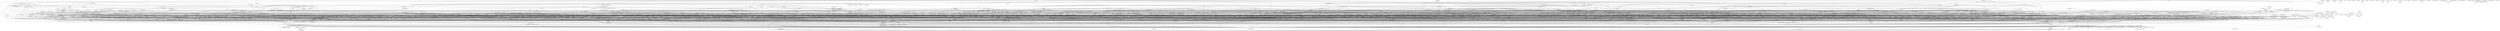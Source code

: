 strict digraph callgraph {
"ERR_CAST"
"ERR_PTR"
"ERR_PTR.constprop.0"
"INIT_HLIST_NODE.isra.0"
"INIT_LIST_HEAD"
"IS_ERR"
"PTR_ERR"
"PTR_ERR_OR_ZERO" -> "IS_ERR";
"PTR_ERR_OR_ZERO" -> "PTR_ERR";
"PageTransCompound" -> "test_bit";
"PageTransHuge" -> "test_bit";
"___might_sleep.isra.0"
"__ab_c_size.constprop.0"
"__bpf_trace_cgroup" -> "bpf_trace_run2";
"bpf_trace_run2" [style=dashed]
"__bpf_trace_cgroup_event" -> "bpf_trace_run3";
"bpf_trace_run3" [style=dashed]
"__bpf_trace_cgroup_migrate" -> "bpf_trace_run4";
"bpf_trace_run4" [style=dashed]
"__bpf_trace_cgroup_root" -> "bpf_trace_run1";
"bpf_trace_run1" [style=dashed]
"__cgroup1_procs_write.constprop.0" -> "PTR_ERR_OR_ZERO";
"__cgroup1_procs_write.constprop.0" -> "cgroup_attach_task";
"__cgroup1_procs_write.constprop.0" -> "cgroup_kn_lock_live";
"__cgroup1_procs_write.constprop.0" -> "cgroup_kn_unlock";
"__cgroup1_procs_write.constprop.0" -> "cgroup_procs_write_finish";
"__cgroup1_procs_write.constprop.0" -> "cgroup_procs_write_start";
"__cgroup1_procs_write.constprop.0" -> "get_task_cred";
"get_task_cred" [style=dashed]
"__cgroup1_procs_write.constprop.0" -> "put_cred";
"__cgroup1_procs_write.constprop.0" -> "uid_eq";
"__cgroup_account_cputime" -> "cgroup_base_stat_cputime_account_begin";
"__cgroup_account_cputime" -> "cgroup_base_stat_cputime_account_end.isra.0";
"__cgroup_account_cputime_field" -> "cgroup_base_stat_cputime_account_begin";
"__cgroup_account_cputime_field" -> "cgroup_base_stat_cputime_account_end.isra.0";
"__cgroup_procs_start" -> "ERR_PTR";
"__cgroup_procs_start" -> "cgroup_procs_next";
"__cgroup_procs_start" -> "css_task_iter_end";
"__cgroup_procs_start" -> "css_task_iter_start";
"__cgroup_procs_start" -> "kzalloc.constprop.0";
"__cgroup_procs_start" -> "seq_css.isra.0";
"__cgroup_task_count"
"__count_memcg_events" -> "__this_cpu_preempt_check.isra.0";
"__count_memcg_events" -> "atomic_long_add";
"__count_memcg_events" -> "mem_cgroup_disabled";
"__count_memcg_events" -> "parent_mem_cgroup.isra.0";
"__cpuset_memory_pressure_bump" -> "__rcu_read_lock";
"__cpuset_memory_pressure_bump" -> "fmeter_markevent";
"__cpuset_memory_pressure_bump" -> "rcu_read_unlock";
"__cpuset_memory_pressure_bump" -> "task_cs";
"__cpuset_node_allowed" -> "__rcu_read_lock";
"__cpuset_node_allowed" -> "_raw_spin_lock_irqsave";
"_raw_spin_lock_irqsave" [style=dashed]
"__cpuset_node_allowed" -> "_raw_spin_unlock_irqrestore";
"_raw_spin_unlock_irqrestore" [style=dashed]
"__cpuset_node_allowed" -> "nearest_hardwall_ancestor";
"__cpuset_node_allowed" -> "rcu_read_unlock";
"__cpuset_node_allowed" -> "task_cs";
"__cpuset_node_allowed" -> "test_bit";
"__cpuset_node_allowed" -> "tsk_is_oom_victim";
"__fatal_signal_pending" -> "sigismember.isra.0.constprop.0";
"__first_node" -> "find_first_bit";
"find_first_bit" [style=dashed]
"__hlist_del.isra.0"
"__ilog2_u64"
"__init_work.isra.0"
"__invalidate_reclaim_iterators" -> "__first_node";
"__invalidate_reclaim_iterators" -> "__next_node";
"__invalidate_reclaim_iterators" -> "kasan_check_write.isra.0";
"__invalidate_reclaim_iterators" -> "mem_cgroup_nodeinfo";
"__kgid_val"
"__kuid_val"
"__list_add" -> "__list_add_valid.isra.0";
"__list_add_rcu" -> "__list_add_valid.isra.0";
"__list_add_valid.isra.0"
"__list_del"
"__list_del_entry.isra.0" -> "__list_del";
"__list_del_entry.isra.0" -> "__list_del_entry_valid.isra.0";
"__list_del_entry_valid.isra.0"
"__list_splice.isra.0"
"__mem_cgroup_clear_mc" -> "__wake_up";
"__wake_up" [style=dashed]
"__mem_cgroup_clear_mc" -> "cancel_charge";
"__mem_cgroup_clear_mc" -> "css_put_many";
"__mem_cgroup_clear_mc" -> "mem_cgroup_id_get_many";
"__mem_cgroup_clear_mc" -> "mem_cgroup_id_put_many";
"__mem_cgroup_clear_mc" -> "mem_cgroup_is_root";
"__mem_cgroup_clear_mc" -> "memcg_oom_recover";
"__mem_cgroup_clear_mc" -> "page_counter_uncharge";
"page_counter_uncharge" [style=dashed]
"__mem_cgroup_free" -> "__first_node";
"__mem_cgroup_free" -> "__next_node";
"__mem_cgroup_free" -> "free_mem_cgroup_per_node_info";
"__mem_cgroup_free" -> "free_percpu";
"free_percpu" [style=dashed]
"__mem_cgroup_free" -> "kfree";
"kfree" [style=dashed]
"__mem_cgroup_insert_exceeded" -> "rb_insert_color";
"rb_insert_color" [style=dashed]
"__mem_cgroup_insert_exceeded" -> "rb_link_node";
"__mem_cgroup_largest_soft_limit_node" -> "__mem_cgroup_remove_exceeded";
"__mem_cgroup_largest_soft_limit_node" -> "css_tryget_online";
"__mem_cgroup_largest_soft_limit_node" -> "soft_limit_excess";
"__mem_cgroup_remove_exceeded" -> "rb_erase";
"rb_erase" [style=dashed]
"__mem_cgroup_remove_exceeded" -> "rb_prev";
"rb_prev" [style=dashed]
"__mem_cgroup_threshold" -> "__rcu_read_lock";
"__mem_cgroup_threshold" -> "eventfd_signal";
"eventfd_signal" [style=dashed]
"__mem_cgroup_threshold" -> "mem_cgroup_usage";
"__mem_cgroup_threshold" -> "rcu_read_unlock";
"__mem_cgroup_usage_register_event" -> "__ab_c_size.constprop.0";
"__mem_cgroup_usage_register_event" -> "__kmalloc";
"__kmalloc" [style=dashed]
"__mem_cgroup_usage_register_event" -> "__mem_cgroup_threshold";
"__mem_cgroup_usage_register_event" -> "__stack_chk_fail";
"__stack_chk_fail" [style=dashed]
"__mem_cgroup_usage_register_event" -> "kfree";
"kfree" [style=dashed]
"__mem_cgroup_usage_register_event" -> "mem_cgroup_usage";
"__mem_cgroup_usage_register_event" -> "memcpy";
"memcpy" [style=dashed]
"__mem_cgroup_usage_register_event" -> "mutex_lock";
"mutex_lock" [style=dashed]
"__mem_cgroup_usage_register_event" -> "mutex_unlock";
"mutex_unlock" [style=dashed]
"__mem_cgroup_usage_register_event" -> "page_counter_memparse";
"page_counter_memparse" [style=dashed]
"__mem_cgroup_usage_register_event" -> "sort";
"sort" [style=dashed]
"__mem_cgroup_usage_register_event" -> "synchronize_rcu";
"synchronize_rcu" [style=dashed]
"__mem_cgroup_usage_unregister_event" -> "__mem_cgroup_threshold";
"__mem_cgroup_usage_unregister_event" -> "kfree";
"kfree" [style=dashed]
"__mem_cgroup_usage_unregister_event" -> "mem_cgroup_usage";
"__mem_cgroup_usage_unregister_event" -> "mutex_lock";
"mutex_lock" [style=dashed]
"__mem_cgroup_usage_unregister_event" -> "mutex_unlock";
"mutex_unlock" [style=dashed]
"__mem_cgroup_usage_unregister_event" -> "synchronize_rcu";
"synchronize_rcu" [style=dashed]
"__memcg_kmem_charge" -> "__memcg_kmem_charge_memcg";
"__memcg_kmem_charge" -> "__rcu_read_lock";
"__memcg_kmem_charge" -> "css_put";
"__memcg_kmem_charge" -> "css_tryget_online";
"__memcg_kmem_charge" -> "get_mem_cgroup_from_mm";
"__memcg_kmem_charge" -> "mem_cgroup_is_root";
"__memcg_kmem_charge" -> "memcg_kmem_bypass";
"__memcg_kmem_charge" -> "rcu_read_unlock";
"__memcg_kmem_charge_memcg" -> "__stack_chk_fail";
"__stack_chk_fail" [style=dashed]
"__memcg_kmem_charge_memcg" -> "cancel_charge";
"__memcg_kmem_charge_memcg" -> "page_counter_charge";
"page_counter_charge" [style=dashed]
"__memcg_kmem_charge_memcg" -> "page_counter_try_charge";
"page_counter_try_charge" [style=dashed]
"__memcg_kmem_charge_memcg" -> "try_charge";
"__memcg_kmem_uncharge" -> "__memcg_kmem_uncharge_memcg";
"__memcg_kmem_uncharge" -> "css_put_many";
"__memcg_kmem_uncharge_memcg" -> "do_memsw_account";
"__memcg_kmem_uncharge_memcg" -> "page_counter_uncharge";
"page_counter_uncharge" [style=dashed]
"__memory_events_show" -> "atomic_long_read";
"__memory_events_show" -> "seq_printf";
"seq_printf" [style=dashed]
"__mod_lruvec_slab_state" -> "__mod_lruvec_state";
"__mod_lruvec_slab_state" -> "__mod_node_page_state";
"__mod_node_page_state" [style=dashed]
"__mod_lruvec_slab_state" -> "__rcu_read_lock";
"__mod_lruvec_slab_state" -> "mem_cgroup_lruvec";
"__mod_lruvec_slab_state" -> "memcg_from_slab_page";
"__mod_lruvec_slab_state" -> "page_pgdat";
"__mod_lruvec_slab_state" -> "rcu_read_unlock";
"__mod_lruvec_slab_state" -> "virt_to_head_page";
"__mod_lruvec_state" -> "__mod_memcg_state";
"__mod_lruvec_state" -> "__mod_node_page_state";
"__mod_node_page_state" [style=dashed]
"__mod_lruvec_state" -> "__this_cpu_preempt_check.isra.0";
"__mod_lruvec_state" -> "atomic_long_add";
"__mod_lruvec_state" -> "lruvec_pgdat.isra.0";
"__mod_lruvec_state" -> "mem_cgroup_disabled";
"__mod_lruvec_state" -> "parent_nodeinfo.isra.0";
"__mod_memcg_state" -> "__this_cpu_preempt_check.isra.0";
"__mod_memcg_state" -> "atomic_long_add";
"__mod_memcg_state" -> "mem_cgroup_disabled";
"__mod_memcg_state" -> "parent_mem_cgroup.isra.0";
"__next_node" -> "find_next_bit";
"find_next_bit" [style=dashed]
"__node_clear" -> "clear_bit";
"__nodelist_parse.constprop.0" -> "bitmap_parselist";
"bitmap_parselist" [style=dashed]
"__nodemask_pr_bits"
"__nodemask_pr_numnodes"
"__nodes_and.constprop.0" -> "bitmap_and";
"__nodes_clear.constprop.0" -> "bitmap_zero";
"__nodes_empty.constprop.0" -> "bitmap_empty";
"__nodes_equal.constprop.0" -> "bitmap_equal";
"__nodes_intersects.constprop.0" -> "bitmap_intersects";
"__nodes_or.constprop.0" -> "bitmap_or";
"__nodes_setall.constprop.0" -> "bitmap_fill";
"__nodes_subset.constprop.0" -> "bitmap_subset";
"__phys_addr_nodebug"
"__pte_needs_invert"
"__raw_read_unlock.constprop.0" -> "queued_read_unlock.constprop.0";
"__raw_spin_unlock" -> "do_raw_spin_unlock";
"__raw_spin_unlock.constprop.0" -> "do_raw_spin_unlock";
"__raw_spin_unlock_irq" -> "arch_local_irq_enable";
"__raw_spin_unlock_irq" -> "do_raw_spin_unlock";
"__raw_spin_unlock_irq.constprop.0" -> "arch_local_irq_enable";
"__raw_spin_unlock_irq.constprop.0" -> "do_raw_spin_unlock";
"__rcu_read_lock"
"__rcu_read_unlock"
"__ref_is_percpu"
"__this_cpu_preempt_check.isra.0"
"__to_fd"
"__u64_stats_fetch_begin.isra.0"
"__u64_stats_fetch_retry.isra.0"
"__unlock_page_memcg" -> "_raw_spin_unlock_irqrestore";
"_raw_spin_unlock_irqrestore" [style=dashed]
"__unlock_page_memcg" -> "rcu_read_unlock";
"_msecs_to_jiffies"
"alloc_cgroup_ns" -> "ERR_PTR";
"alloc_cgroup_ns" -> "kfree";
"kfree" [style=dashed]
"alloc_cgroup_ns" -> "kzalloc.constprop.0";
"alloc_cgroup_ns" -> "ns_alloc_inum";
"alloc_cgroup_ns" -> "refcount_set.constprop.0";
"alloc_cpumasks" -> "free_cpumask_var";
"free_cpumask_var" [style=dashed]
"alloc_cpumasks" -> "zalloc_cpumask_var";
"zalloc_cpumask_var" [style=dashed]
"alloc_mem_cgroup_per_node_info" -> "__alloc_percpu";
"__alloc_percpu" [style=dashed]
"alloc_mem_cgroup_per_node_info" -> "free_percpu";
"free_percpu" [style=dashed]
"alloc_mem_cgroup_per_node_info" -> "kfree";
"kfree" [style=dashed]
"alloc_mem_cgroup_per_node_info" -> "kzalloc_node.constprop.0";
"alloc_mem_cgroup_per_node_info" -> "lruvec_init";
"lruvec_init" [style=dashed]
"alloc_mem_cgroup_per_node_info" -> "node_state";
"alloc_trial_cpuset" -> "*kmemdup";
"*kmemdup" [style=dashed]
"alloc_trial_cpuset" -> "alloc_cpumasks";
"alloc_trial_cpuset" -> "cpumask_copy";
"alloc_trial_cpuset" -> "kfree";
"kfree" [style=dashed]
"allocate_cgrp_cset_links" -> "INIT_LIST_HEAD";
"allocate_cgrp_cset_links" -> "free_cgrp_cset_links";
"allocate_cgrp_cset_links" -> "kzalloc.constprop.0";
"allocate_cgrp_cset_links" -> "list_add";
"apply_cgroup_root_flags"
"arch_atomic64_add_negative"
"arch_atomic64_read"
"arch_atomic64_set.constprop.0"
"arch_atomic64_sub_and_test"
"arch_local_irq_disable"
"arch_local_irq_enable"
"arch_local_irq_restore"
"arch_local_irq_save" -> "arch_local_irq_disable";
"arch_local_irq_save" -> "arch_local_save_flags";
"arch_local_save_flags"
"atomic64_add" -> "kasan_check_write.isra.0";
"atomic64_add_negative" -> "arch_atomic64_add_negative";
"atomic64_add_negative" -> "kasan_check_write.isra.0";
"atomic64_add_return" -> "kasan_check_write.isra.0";
"atomic64_add_unless.constprop.0" -> "atomic64_fetch_add_unless.constprop.0";
"atomic64_fetch_add_unless.constprop.0" -> "__stack_chk_fail";
"__stack_chk_fail" [style=dashed]
"atomic64_fetch_add_unless.constprop.0" -> "atomic64_read";
"atomic64_fetch_add_unless.constprop.0" -> "atomic64_try_cmpxchg";
"atomic64_inc" -> "kasan_check_write.isra.0";
"atomic64_inc_not_zero" -> "atomic64_add_unless.constprop.0";
"atomic64_inc_return" -> "atomic64_add_return";
"atomic64_read" -> "arch_atomic64_read";
"atomic64_read" -> "kasan_check_read.isra.0";
"atomic64_set.constprop.0" -> "arch_atomic64_set.constprop.0";
"atomic64_set.constprop.0" -> "kasan_check_write.isra.0";
"atomic64_sub_and_test" -> "arch_atomic64_sub_and_test";
"atomic64_sub_and_test" -> "kasan_check_write.isra.0";
"atomic64_try_cmpxchg" -> "kasan_check_write.isra.0";
"atomic_add_return.constprop.0" -> "kasan_check_write.isra.0";
"atomic_add_unless.constprop.0" -> "atomic_fetch_add_unless.constprop.0";
"atomic_dec" -> "kasan_check_write.isra.0";
"atomic_dec.constprop.0" -> "kasan_check_write.isra.0";
"atomic_dec_and_test" -> "kasan_check_write.isra.0";
"atomic_fetch_add_unless.constprop.0" -> "__stack_chk_fail";
"__stack_chk_fail" [style=dashed]
"atomic_fetch_add_unless.constprop.0" -> "atomic_read";
"atomic_fetch_add_unless.constprop.0" -> "atomic_try_cmpxchg";
"atomic_inc" -> "kasan_check_write.isra.0";
"atomic_inc.constprop.0" -> "kasan_check_write.isra.0";
"atomic_inc_return" -> "atomic_add_return.constprop.0";
"atomic_long_add" -> "atomic64_add";
"atomic_long_inc" -> "atomic64_inc";
"atomic_long_inc_not_zero" -> "atomic64_inc_not_zero";
"atomic_long_read" -> "atomic64_read";
"atomic_long_set.constprop.0" -> "atomic64_set.constprop.0";
"atomic_long_sub_and_test" -> "atomic64_sub_and_test";
"atomic_read" -> "kasan_check_read.isra.0";
"atomic_read.constprop.0" -> "kasan_check_read.isra.0";
"atomic_set" -> "kasan_check_write.isra.0";
"atomic_sub_return.constprop.0" -> "kasan_check_write.isra.0";
"atomic_try_cmpxchg" -> "kasan_check_write.isra.0";
"bdi_cap_account_dirty.isra.0"
"bitmap_and" -> "__bitmap_and";
"__bitmap_and" [style=dashed]
"bitmap_andnot" -> "__bitmap_andnot";
"__bitmap_andnot" [style=dashed]
"bitmap_copy" -> "memcpy";
"memcpy" [style=dashed]
"bitmap_empty" -> "find_first_bit";
"find_first_bit" [style=dashed]
"bitmap_equal" -> "__bitmap_equal";
"__bitmap_equal" [style=dashed]
"bitmap_fill"
"bitmap_intersects" -> "__bitmap_intersects";
"__bitmap_intersects" [style=dashed]
"bitmap_or" -> "__bitmap_or";
"__bitmap_or" [style=dashed]
"bitmap_subset" -> "__bitmap_subset";
"__bitmap_subset" [style=dashed]
"bitmap_zero" -> "memset";
"memset" [style=dashed]
"bpf_prog_array_valid"
"cancel_charge" -> "css_put_many";
"cancel_charge" -> "do_memsw_account";
"cancel_charge" -> "mem_cgroup_is_root";
"cancel_charge" -> "page_counter_uncharge";
"page_counter_uncharge" [style=dashed]
"cgroup1_check_for_release" -> "cgroup_is_dead";
"cgroup1_check_for_release" -> "cgroup_is_populated";
"cgroup1_check_for_release" -> "css_has_online_children";
"cgroup1_check_for_release" -> "notify_on_release";
"cgroup1_check_for_release" -> "schedule_work";
"cgroup1_get_tree" -> "cgroup1_root_to_use";
"cgroup1_get_tree" -> "cgroup_do_get_tree";
"cgroup1_get_tree" -> "cgroup_fc2context.isra.0";
"cgroup1_get_tree" -> "cgroup_lock_and_drain_offline";
"cgroup1_get_tree" -> "deactivate_locked_super";
"deactivate_locked_super" [style=dashed]
"cgroup1_get_tree" -> "dput";
"dput" [style=dashed]
"cgroup1_get_tree" -> "msleep";
"msleep" [style=dashed]
"cgroup1_get_tree" -> "mutex_unlock";
"mutex_unlock" [style=dashed]
"cgroup1_get_tree" -> "ns_capable";
"ns_capable" [style=dashed]
"cgroup1_get_tree" -> "percpu_ref_is_dying.isra.0";
"cgroup1_get_tree" -> "percpu_ref_tryget_live";
"cgroup1_get_tree" -> "restart_syscall";
"cgroup1_parse_param" -> "__stack_chk_fail";
"__stack_chk_fail" [style=dashed]
"cgroup1_parse_param" -> "cgroup_fc2context.isra.0";
"cgroup1_parse_param" -> "fs_parse";
"fs_parse" [style=dashed]
"cgroup1_parse_param" -> "logfc";
"logfc" [style=dashed]
"cgroup1_parse_param" -> "strcmp";
"strcmp" [style=dashed]
"cgroup1_pidlist_destroy_all" -> "flush_workqueue";
"flush_workqueue" [style=dashed]
"cgroup1_pidlist_destroy_all" -> "list_empty";
"cgroup1_pidlist_destroy_all" -> "mod_delayed_work";
"cgroup1_pidlist_destroy_all" -> "mutex_lock";
"mutex_lock" [style=dashed]
"cgroup1_pidlist_destroy_all" -> "mutex_unlock";
"mutex_unlock" [style=dashed]
"cgroup1_procs_write" -> "__cgroup1_procs_write.constprop.0";
"cgroup1_reconfigure" -> "__raw_spin_unlock.constprop.0";
"cgroup1_reconfigure" -> "_raw_spin_lock";
"_raw_spin_lock" [style=dashed]
"cgroup1_reconfigure" -> "cgroup_fc2context.isra.0";
"cgroup1_reconfigure" -> "cgroup_lock_and_drain_offline";
"cgroup1_reconfigure" -> "cgroup_root_from_kf";
"cgroup1_reconfigure" -> "check_cgroupfs_options";
"cgroup1_reconfigure" -> "kernfs_root_from_sb";
"kernfs_root_from_sb" [style=dashed]
"cgroup1_reconfigure" -> "list_empty";
"cgroup1_reconfigure" -> "logfc";
"logfc" [style=dashed]
"cgroup1_reconfigure" -> "mutex_unlock";
"mutex_unlock" [style=dashed]
"cgroup1_reconfigure" -> "printk";
"printk" [style=dashed]
"cgroup1_reconfigure" -> "rebind_subsystems";
"cgroup1_reconfigure" -> "strcmp";
"strcmp" [style=dashed]
"cgroup1_reconfigure" -> "strcpy";
"strcpy" [style=dashed]
"cgroup1_reconfigure" -> "task_tgid_nr";
"cgroup1_reconfigure" -> "trace_cgroup_remount";
"cgroup1_release_agent" -> "__raw_spin_unlock_irq.constprop.0";
"cgroup1_release_agent" -> "__stack_chk_fail";
"__stack_chk_fail" [style=dashed]
"cgroup1_release_agent" -> "_raw_spin_lock_irq";
"_raw_spin_lock_irq" [style=dashed]
"cgroup1_release_agent" -> "call_usermodehelper";
"call_usermodehelper" [style=dashed]
"cgroup1_release_agent" -> "cgroup_path_ns_locked";
"cgroup1_release_agent" -> "kfree";
"kfree" [style=dashed]
"cgroup1_release_agent" -> "kmem_cache_alloc_trace";
"kmem_cache_alloc_trace" [style=dashed]
"cgroup1_release_agent" -> "kstrdup";
"kstrdup" [style=dashed]
"cgroup1_release_agent" -> "mutex_lock";
"mutex_lock" [style=dashed]
"cgroup1_release_agent" -> "mutex_unlock";
"mutex_unlock" [style=dashed]
"cgroup1_rename" -> "_raw_spin_lock_irqsave";
"_raw_spin_lock_irqsave" [style=dashed]
"cgroup1_rename" -> "_raw_spin_unlock_irqrestore";
"_raw_spin_unlock_irqrestore" [style=dashed]
"cgroup1_rename" -> "cgroup_path.constprop.0";
"cgroup1_rename" -> "kernfs_break_active_protection";
"kernfs_break_active_protection" [style=dashed]
"cgroup1_rename" -> "kernfs_rename";
"cgroup1_rename" -> "kernfs_type.isra.0";
"cgroup1_rename" -> "kernfs_unbreak_active_protection";
"kernfs_unbreak_active_protection" [style=dashed]
"cgroup1_rename" -> "mutex_lock";
"mutex_lock" [style=dashed]
"cgroup1_rename" -> "mutex_unlock";
"mutex_unlock" [style=dashed]
"cgroup1_rename" -> "trace_cgroup_rename.constprop.0";
"cgroup1_rename" -> "trace_cgroup_rename_enabled";
"cgroup1_root_to_use" -> "cgroup_fc2context.isra.0";
"cgroup1_root_to_use" -> "cgroup_free_root";
"cgroup1_root_to_use" -> "cgroup_put";
"cgroup1_root_to_use" -> "cgroup_setup_root";
"cgroup1_root_to_use" -> "check_cgroupfs_options";
"cgroup1_root_to_use" -> "init_cgroup_root";
"cgroup1_root_to_use" -> "kzalloc.constprop.0";
"cgroup1_root_to_use" -> "logfc";
"logfc" [style=dashed]
"cgroup1_root_to_use" -> "percpu_ref_tryget_live";
"cgroup1_root_to_use" -> "printk";
"printk" [style=dashed]
"cgroup1_root_to_use" -> "strcmp";
"strcmp" [style=dashed]
"cgroup1_show_options" -> "__raw_spin_unlock.constprop.0";
"cgroup1_show_options" -> "_raw_spin_lock";
"_raw_spin_lock" [style=dashed]
"cgroup1_show_options" -> "cgroup_root_from_kf";
"cgroup1_show_options" -> "seq_puts";
"seq_puts" [style=dashed]
"cgroup1_show_options" -> "seq_show_option";
"cgroup1_show_options" -> "test_bit";
"cgroup1_ssid_disabled"
"cgroup1_tasks_write" -> "__cgroup1_procs_write.constprop.0";
"cgroup1_wq_init" -> "alloc_workqueue";
"alloc_workqueue" [style=dashed]
"cgroup2_parse_param" -> "__stack_chk_fail";
"__stack_chk_fail" [style=dashed]
"cgroup2_parse_param" -> "cgroup_fc2context.isra.0";
"cgroup2_parse_param" -> "fs_parse";
"fs_parse" [style=dashed]
"cgroup_add_cftypes" -> "cgroup_apply_cftypes";
"cgroup_add_cftypes" -> "cgroup_init_cftypes";
"cgroup_add_cftypes" -> "cgroup_rm_cftypes_locked";
"cgroup_add_cftypes" -> "cgroup_ssid_enabled";
"cgroup_add_cftypes" -> "list_add_tail";
"cgroup_add_cftypes" -> "mutex_lock";
"mutex_lock" [style=dashed]
"cgroup_add_cftypes" -> "mutex_unlock";
"mutex_unlock" [style=dashed]
"cgroup_add_dfl_cftypes" -> "cgroup_add_cftypes";
"cgroup_add_file" -> "IS_ERR";
"cgroup_add_file" -> "PTR_ERR";
"cgroup_add_file" -> "__kernfs_create_file";
"__kernfs_create_file" [style=dashed]
"cgroup_add_file" -> "__raw_spin_unlock_irq";
"cgroup_add_file" -> "__stack_chk_fail";
"__stack_chk_fail" [style=dashed]
"cgroup_add_file" -> "_raw_spin_lock_irq";
"_raw_spin_lock_irq" [style=dashed]
"cgroup_add_file" -> "cgroup_file_mode";
"cgroup_add_file" -> "cgroup_file_name";
"cgroup_add_file" -> "cgroup_kn_set_ugid";
"cgroup_add_file" -> "init_timer_key";
"init_timer_key" [style=dashed]
"cgroup_add_file" -> "kernfs_remove";
"kernfs_remove" [style=dashed]
"cgroup_add_legacy_cftypes" -> "cgroup_add_cftypes";
"cgroup_addrm_files" -> "cgroup_add_file";
"cgroup_addrm_files" -> "cgroup_on_dfl";
"cgroup_addrm_files" -> "cgroup_parent";
"cgroup_addrm_files" -> "cgroup_rm_file";
"cgroup_addrm_files" -> "printk";
"printk" [style=dashed]
"cgroup_apply_cftypes" -> "cgroup_addrm_files";
"cgroup_apply_cftypes" -> "cgroup_css";
"cgroup_apply_cftypes" -> "css_next_descendant_pre";
"cgroup_apply_cftypes" -> "kernfs_activate";
"kernfs_activate" [style=dashed]
"cgroup_apply_control" -> "cgroup_apply_control_enable";
"cgroup_apply_control" -> "cgroup_propagate_control";
"cgroup_apply_control" -> "cgroup_update_dfl_csses";
"cgroup_apply_control_disable" -> "cgroup_css";
"cgroup_apply_control_disable" -> "cgroup_is_dead";
"cgroup_apply_control_disable" -> "cgroup_ss_mask";
"cgroup_apply_control_disable" -> "css_clear_dir";
"cgroup_apply_control_disable" -> "css_next_descendant_post";
"cgroup_apply_control_disable" -> "css_visible.isra.0";
"cgroup_apply_control_disable" -> "kill_css";
"cgroup_apply_control_disable" -> "percpu_ref_is_dying.isra.0";
"cgroup_apply_control_enable" -> "IS_ERR";
"cgroup_apply_control_enable" -> "PTR_ERR";
"cgroup_apply_control_enable" -> "cgroup_css";
"cgroup_apply_control_enable" -> "cgroup_is_dead";
"cgroup_apply_control_enable" -> "cgroup_ss_mask";
"cgroup_apply_control_enable" -> "css_create";
"cgroup_apply_control_enable" -> "css_next_descendant_pre";
"cgroup_apply_control_enable" -> "css_populate_dir";
"cgroup_apply_control_enable" -> "css_visible.isra.0";
"cgroup_apply_control_enable" -> "percpu_ref_is_dying.isra.0";
"cgroup_attach_task" -> "__raw_spin_unlock_irq";
"cgroup_attach_task" -> "__rcu_read_lock";
"cgroup_attach_task" -> "__stack_chk_fail";
"__stack_chk_fail" [style=dashed]
"cgroup_attach_task" -> "_raw_spin_lock_irq";
"_raw_spin_lock_irq" [style=dashed]
"cgroup_attach_task" -> "_raw_spin_lock_irqsave";
"_raw_spin_lock_irqsave" [style=dashed]
"cgroup_attach_task" -> "_raw_spin_unlock_irqrestore";
"_raw_spin_unlock_irqrestore" [style=dashed]
"cgroup_attach_task" -> "cgroup_migrate";
"cgroup_attach_task" -> "cgroup_migrate_add_src";
"cgroup_attach_task" -> "cgroup_migrate_finish";
"cgroup_attach_task" -> "cgroup_migrate_prepare_dst";
"cgroup_attach_task" -> "cgroup_migrate_vet_dst";
"cgroup_attach_task" -> "cgroup_path.constprop.0";
"cgroup_attach_task" -> "next_thread";
"cgroup_attach_task" -> "rcu_read_unlock";
"cgroup_attach_task" -> "task_css_set";
"cgroup_attach_task" -> "trace_cgroup_attach_task.constprop.0";
"cgroup_attach_task" -> "trace_cgroup_attach_task_enabled";
"cgroup_attach_task_all" -> "__raw_spin_unlock_irq.constprop.0";
"cgroup_attach_task_all" -> "_raw_spin_lock_irq";
"_raw_spin_lock_irq" [style=dashed]
"cgroup_attach_task_all" -> "cgroup_attach_task";
"cgroup_attach_task_all" -> "mutex_lock";
"mutex_lock" [style=dashed]
"cgroup_attach_task_all" -> "mutex_unlock";
"mutex_unlock" [style=dashed]
"cgroup_attach_task_all" -> "percpu_down_write";
"percpu_down_write" [style=dashed]
"cgroup_attach_task_all" -> "percpu_up_write";
"percpu_up_write" [style=dashed]
"cgroup_attach_task_all" -> "task_cgroup_from_root";
"cgroup_base_stat_accumulate"
"cgroup_base_stat_cputime_account_begin" -> "u64_stats_update_begin.isra.0";
"cgroup_base_stat_cputime_account_end.isra.0" -> "__this_cpu_preempt_check.isra.0";
"cgroup_base_stat_cputime_account_end.isra.0" -> "cgroup_rstat_updated";
"cgroup_base_stat_cputime_account_end.isra.0" -> "u64_stats_update_end.isra.0";
"cgroup_base_stat_cputime_show" -> "__stack_chk_fail";
"__stack_chk_fail" [style=dashed]
"cgroup_base_stat_cputime_show" -> "cgroup_parent";
"cgroup_base_stat_cputime_show" -> "cgroup_rstat_flush_hold";
"cgroup_base_stat_cputime_show" -> "cgroup_rstat_flush_release";
"cgroup_base_stat_cputime_show" -> "cputime_adjust";
"cputime_adjust" [style=dashed]
"cgroup_base_stat_cputime_show" -> "seq_css.isra.0";
"cgroup_base_stat_cputime_show" -> "seq_printf";
"seq_printf" [style=dashed]
"cgroup_base_stat_flush" -> "__stack_chk_fail";
"__stack_chk_fail" [style=dashed]
"cgroup_base_stat_flush" -> "__u64_stats_fetch_begin.isra.0";
"cgroup_base_stat_flush" -> "__u64_stats_fetch_retry.isra.0";
"cgroup_base_stat_flush" -> "cgroup_base_stat_accumulate";
"cgroup_base_stat_flush" -> "cgroup_parent";
"cgroup_base_stat_flush" -> "cgroup_rstat_cpu";
"cgroup_bpf_attach" -> "__cgroup_bpf_attach";
"__cgroup_bpf_attach" [style=dashed]
"cgroup_bpf_attach" -> "mutex_lock";
"mutex_lock" [style=dashed]
"cgroup_bpf_attach" -> "mutex_unlock";
"mutex_unlock" [style=dashed]
"cgroup_bpf_detach" -> "__cgroup_bpf_detach";
"__cgroup_bpf_detach" [style=dashed]
"cgroup_bpf_detach" -> "mutex_lock";
"mutex_lock" [style=dashed]
"cgroup_bpf_detach" -> "mutex_unlock";
"mutex_unlock" [style=dashed]
"cgroup_bpf_get" -> "percpu_ref_get";
"cgroup_bpf_put" -> "percpu_ref_put";
"cgroup_bpf_query" -> "__cgroup_bpf_query";
"__cgroup_bpf_query" [style=dashed]
"cgroup_bpf_query" -> "mutex_lock";
"mutex_lock" [style=dashed]
"cgroup_bpf_query" -> "mutex_unlock";
"mutex_unlock" [style=dashed]
"cgroup_calc_subtree_ss_mask" -> "__stack_chk_fail";
"__stack_chk_fail" [style=dashed]
"cgroup_calc_subtree_ss_mask" -> "find_first_bit";
"find_first_bit" [style=dashed]
"cgroup_calc_subtree_ss_mask" -> "find_next_bit";
"find_next_bit" [style=dashed]
"cgroup_can_be_thread_root" -> "cgroup_is_mixable";
"cgroup_can_be_thread_root" -> "cgroup_is_threaded";
"cgroup_can_fork" -> "__stack_chk_fail";
"__stack_chk_fail" [style=dashed]
"cgroup_can_fork" -> "find_first_bit";
"find_first_bit" [style=dashed]
"cgroup_can_fork" -> "find_next_bit";
"find_next_bit" [style=dashed]
"cgroup_cancel_fork"
"cgroup_check_hierarchy_limits" -> "cgroup_parent";
"cgroup_clone_children_read" -> "test_bit";
"cgroup_clone_children_write" -> "clear_bit";
"cgroup_clone_children_write" -> "set_bit";
"cgroup_control" -> "cgroup_is_threaded";
"cgroup_control" -> "cgroup_on_dfl";
"cgroup_control" -> "cgroup_parent";
"cgroup_controllers_show" -> "cgroup_control";
"cgroup_controllers_show" -> "cgroup_print_ss_mask";
"cgroup_controllers_show" -> "seq_css.isra.0";
"cgroup_cpu_pressure_show" -> "psi_show";
"psi_show" [style=dashed]
"cgroup_cpu_pressure_show" -> "seq_css.isra.0";
"cgroup_cpu_pressure_write" -> "cgroup_pressure_write";
"cgroup_create" -> "ERR_PTR";
"cgroup_create" -> "__ab_c_size.constprop.0";
"cgroup_create" -> "__raw_spin_unlock_irq";
"cgroup_create" -> "_raw_spin_lock_irq";
"_raw_spin_lock_irq" [style=dashed]
"cgroup_create" -> "atomic_inc";
"cgroup_create" -> "cgroup_bpf_inherit";
"cgroup_bpf_inherit" [style=dashed]
"cgroup_create" -> "cgroup_control";
"cgroup_create" -> "cgroup_get_live";
"cgroup_create" -> "cgroup_idr_alloc.constprop.0";
"cgroup_create" -> "cgroup_idr_remove";
"cgroup_create" -> "cgroup_idr_replace";
"cgroup_create" -> "cgroup_on_dfl";
"cgroup_create" -> "cgroup_parent";
"cgroup_create" -> "cgroup_propagate_control";
"cgroup_create" -> "cgroup_rstat_exit";
"cgroup_create" -> "cgroup_rstat_init";
"cgroup_create" -> "init_cgroup_housekeeping";
"cgroup_create" -> "kfree";
"kfree" [style=dashed]
"cgroup_create" -> "kzalloc.constprop.0";
"cgroup_create" -> "list_add_tail_rcu";
"cgroup_create" -> "notify_on_release";
"cgroup_create" -> "percpu_ref_exit";
"percpu_ref_exit" [style=dashed]
"cgroup_create" -> "percpu_ref_init";
"percpu_ref_init" [style=dashed]
"cgroup_create" -> "psi_cgroup_alloc";
"psi_cgroup_alloc" [style=dashed]
"cgroup_create" -> "psi_cgroup_free";
"psi_cgroup_free" [style=dashed]
"cgroup_create" -> "set_bit";
"cgroup_create" -> "test_bit";
"cgroup_css"
"cgroup_dec_frozen_cnt"
"cgroup_destroy_locked" -> "__raw_spin_unlock_irq";
"cgroup_destroy_locked" -> "_raw_spin_lock_irq";
"_raw_spin_lock_irq" [style=dashed]
"cgroup_destroy_locked" -> "cgroup1_check_for_release";
"cgroup_destroy_locked" -> "cgroup_bpf_offline";
"cgroup_bpf_offline" [style=dashed]
"cgroup_destroy_locked" -> "cgroup_is_populated";
"cgroup_destroy_locked" -> "cgroup_is_threaded";
"cgroup_destroy_locked" -> "cgroup_parent";
"cgroup_destroy_locked" -> "css_clear_dir";
"cgroup_destroy_locked" -> "css_has_online_children";
"cgroup_destroy_locked" -> "kernfs_remove";
"kernfs_remove" [style=dashed]
"cgroup_destroy_locked" -> "kill_css";
"cgroup_destroy_locked" -> "percpu_ref_kill";
"cgroup_destroy_locked" -> "test_bit";
"cgroup_destroy_root" -> "__raw_spin_unlock_irq";
"cgroup_destroy_root" -> "_raw_spin_lock_irq";
"_raw_spin_lock_irq" [style=dashed]
"cgroup_destroy_root" -> "atomic_read";
"cgroup_destroy_root" -> "cgroup_exit_root_id";
"cgroup_destroy_root" -> "cgroup_free_root";
"cgroup_destroy_root" -> "cgroup_lock_and_drain_offline";
"cgroup_destroy_root" -> "kernfs_destroy_root";
"kernfs_destroy_root" [style=dashed]
"cgroup_destroy_root" -> "kfree";
"kfree" [style=dashed]
"cgroup_destroy_root" -> "list_del";
"cgroup_destroy_root" -> "list_empty";
"cgroup_destroy_root" -> "mutex_unlock";
"mutex_unlock" [style=dashed]
"cgroup_destroy_root" -> "rebind_subsystems";
"cgroup_destroy_root" -> "trace_cgroup_destroy_root";
"cgroup_disable" -> "strcmp";
"strcmp" [style=dashed]
"cgroup_disable" -> "strsep";
"strsep" [style=dashed]
"cgroup_do_freeze" -> "__raw_spin_unlock_irq.constprop.0";
"cgroup_do_freeze" -> "__stack_chk_fail";
"__stack_chk_fail" [style=dashed]
"cgroup_do_freeze" -> "_raw_spin_lock_irq";
"_raw_spin_lock_irq" [style=dashed]
"cgroup_do_freeze" -> "_raw_spin_lock_irqsave";
"_raw_spin_lock_irqsave" [style=dashed]
"cgroup_do_freeze" -> "_raw_spin_unlock_irqrestore";
"_raw_spin_unlock_irqrestore" [style=dashed]
"cgroup_do_freeze" -> "cgroup_freeze_task";
"cgroup_do_freeze" -> "cgroup_path.constprop.0";
"cgroup_do_freeze" -> "cgroup_update_frozen";
"cgroup_do_freeze" -> "clear_bit";
"cgroup_do_freeze" -> "css_task_iter_end";
"cgroup_do_freeze" -> "css_task_iter_next";
"cgroup_do_freeze" -> "css_task_iter_start";
"cgroup_do_freeze" -> "set_bit";
"cgroup_do_freeze" -> "trace_cgroup_freeze.constprop.0";
"cgroup_do_freeze" -> "trace_cgroup_freeze_enabled";
"cgroup_do_freeze" -> "trace_cgroup_unfreeze.constprop.0";
"cgroup_do_freeze" -> "trace_cgroup_unfreeze_enabled";
"cgroup_do_get_tree" -> "IS_ERR";
"cgroup_do_get_tree" -> "PTR_ERR";
"cgroup_do_get_tree" -> "__raw_spin_unlock_irq";
"cgroup_do_get_tree" -> "_raw_spin_lock_irq";
"_raw_spin_lock_irq" [style=dashed]
"cgroup_do_get_tree" -> "cgroup_fc2context.isra.0";
"cgroup_do_get_tree" -> "cgroup_put";
"cgroup_do_get_tree" -> "cset_cgroup_from_root";
"cgroup_do_get_tree" -> "deactivate_locked_super";
"deactivate_locked_super" [style=dashed]
"cgroup_do_get_tree" -> "dput";
"dput" [style=dashed]
"cgroup_do_get_tree" -> "kernfs_get_tree";
"kernfs_get_tree" [style=dashed]
"cgroup_do_get_tree" -> "kernfs_node_dentry";
"kernfs_node_dentry" [style=dashed]
"cgroup_do_get_tree" -> "mutex_lock";
"mutex_lock" [style=dashed]
"cgroup_do_get_tree" -> "mutex_unlock";
"mutex_unlock" [style=dashed]
"cgroup_e_css" -> "cgroup_css";
"cgroup_e_css" -> "cgroup_parent";
"cgroup_e_css_by_mask" -> "cgroup_css";
"cgroup_e_css_by_mask" -> "cgroup_parent";
"cgroup_e_css_by_mask" -> "cgroup_ss_mask";
"cgroup_enable_task_cg_lists" -> "__raw_read_unlock.constprop.0";
"cgroup_enable_task_cg_lists" -> "__raw_spin_unlock";
"cgroup_enable_task_cg_lists" -> "__raw_spin_unlock_irq";
"cgroup_enable_task_cg_lists" -> "_raw_read_lock";
"_raw_read_lock" [style=dashed]
"cgroup_enable_task_cg_lists" -> "_raw_spin_lock";
"_raw_spin_lock" [style=dashed]
"cgroup_enable_task_cg_lists" -> "_raw_spin_lock_irq";
"_raw_spin_lock_irq" [style=dashed]
"cgroup_enable_task_cg_lists" -> "css_set_populated";
"cgroup_enable_task_cg_lists" -> "css_set_update_populated";
"cgroup_enable_task_cg_lists" -> "get_css_set";
"cgroup_enable_task_cg_lists" -> "list_add_tail";
"cgroup_enable_task_cg_lists" -> "list_empty";
"cgroup_enable_task_cg_lists" -> "next_thread";
"cgroup_enable_task_cg_lists" -> "task_css_set";
"cgroup_enable_threaded" -> "cgroup_apply_control";
"cgroup_enable_threaded" -> "cgroup_can_be_thread_root";
"cgroup_enable_threaded" -> "cgroup_css";
"cgroup_enable_threaded" -> "cgroup_finalize_control";
"cgroup_enable_threaded" -> "cgroup_is_dead";
"cgroup_enable_threaded" -> "cgroup_is_populated";
"cgroup_enable_threaded" -> "cgroup_is_threaded";
"cgroup_enable_threaded" -> "cgroup_is_valid_domain";
"cgroup_enable_threaded" -> "cgroup_parent";
"cgroup_enable_threaded" -> "cgroup_save_control";
"cgroup_enable_threaded" -> "css_next_descendant_pre";
"cgroup_enter_frozen" -> "__raw_spin_unlock_irq.constprop.0";
"cgroup_enter_frozen" -> "_raw_spin_lock_irq";
"_raw_spin_lock_irq" [style=dashed]
"cgroup_enter_frozen" -> "cgroup_inc_frozen_cnt";
"cgroup_enter_frozen" -> "cgroup_update_frozen";
"cgroup_enter_frozen" -> "task_dfl_cgroup";
"cgroup_events_show" -> "cgroup_is_populated";
"cgroup_events_show" -> "seq_css.isra.0";
"cgroup_events_show" -> "seq_printf";
"seq_printf" [style=dashed]
"cgroup_events_show" -> "test_bit";
"cgroup_exit" -> "__raw_spin_unlock_irq";
"cgroup_exit" -> "__stack_chk_fail";
"__stack_chk_fail" [style=dashed]
"cgroup_exit" -> "_raw_spin_lock_irq";
"_raw_spin_lock_irq" [style=dashed]
"cgroup_exit" -> "cgroup_task_freeze";
"cgroup_exit" -> "cgroup_task_frozen";
"cgroup_exit" -> "cgroup_update_frozen";
"cgroup_exit" -> "css_set_move_task";
"cgroup_exit" -> "find_first_bit";
"find_first_bit" [style=dashed]
"cgroup_exit" -> "find_next_bit";
"find_next_bit" [style=dashed]
"cgroup_exit" -> "get_css_set";
"cgroup_exit" -> "list_add_tail";
"cgroup_exit" -> "list_empty";
"cgroup_exit" -> "task_css_set";
"cgroup_exit" -> "task_dfl_cgroup";
"cgroup_exit_cftypes" -> "kfree";
"kfree" [style=dashed]
"cgroup_exit_root_id" -> "idr_remove";
"idr_remove" [style=dashed]
"cgroup_extra_stat_show.constprop.0" -> "cgroup_tryget_css";
"cgroup_extra_stat_show.constprop.0" -> "css_put";
"cgroup_fc2context.isra.0"
"cgroup_file_mode"
"cgroup_file_name" -> "cgroup_on_dfl";
"cgroup_file_name" -> "snprintf";
"snprintf" [style=dashed]
"cgroup_file_name" -> "strscpy";
"strscpy" [style=dashed]
"cgroup_file_notify" -> "_raw_spin_lock_irqsave";
"_raw_spin_lock_irqsave" [style=dashed]
"cgroup_file_notify" -> "_raw_spin_unlock_irqrestore";
"_raw_spin_unlock_irqrestore" [style=dashed]
"cgroup_file_notify" -> "kernfs_notify";
"kernfs_notify" [style=dashed]
"cgroup_file_notify" -> "timer_reduce";
"timer_reduce" [style=dashed]
"cgroup_file_notify_timer" -> "cgroup_file_notify";
"cgroup_file_open"
"cgroup_file_poll" -> "kernfs_generic_poll";
"kernfs_generic_poll" [style=dashed]
"cgroup_file_release"
"cgroup_file_write" -> "__rcu_read_lock";
"cgroup_file_write" -> "__stack_chk_fail";
"__stack_chk_fail" [style=dashed]
"cgroup_file_write" -> "cgroup_css";
"cgroup_file_write" -> "kstrtoll";
"kstrtoll" [style=dashed]
"cgroup_file_write" -> "kstrtoull";
"kstrtoull" [style=dashed]
"cgroup_file_write" -> "rcu_read_unlock";
"cgroup_finalize_control" -> "cgroup_apply_control_disable";
"cgroup_finalize_control" -> "cgroup_propagate_control";
"cgroup_finalize_control" -> "cgroup_restore_control";
"cgroup_fork" -> "INIT_LIST_HEAD";
"cgroup_free" -> "put_css_set";
"cgroup_free" -> "task_css_set";
"cgroup_free_root" -> "idr_destroy";
"idr_destroy" [style=dashed]
"cgroup_free_root" -> "kfree";
"kfree" [style=dashed]
"cgroup_freeze" -> "_raw_spin_lock_irqsave";
"_raw_spin_lock_irqsave" [style=dashed]
"cgroup_freeze" -> "_raw_spin_unlock_irqrestore";
"_raw_spin_unlock_irqrestore" [style=dashed]
"cgroup_freeze" -> "cgroup_do_freeze";
"cgroup_freeze" -> "cgroup_file_notify";
"cgroup_freeze" -> "cgroup_is_dead";
"cgroup_freeze" -> "cgroup_path.constprop.0";
"cgroup_freeze" -> "css_next_descendant_pre";
"cgroup_freeze" -> "test_bit";
"cgroup_freeze" -> "trace_cgroup_notify_frozen.constprop.0";
"cgroup_freeze" -> "trace_cgroup_notify_frozen_enabled";
"cgroup_freeze_show" -> "seq_css.isra.0";
"cgroup_freeze_show" -> "seq_printf";
"seq_printf" [style=dashed]
"cgroup_freeze_task" -> "__stack_chk_fail";
"__stack_chk_fail" [style=dashed]
"cgroup_freeze_task" -> "lock_task_sighand";
"cgroup_freeze_task" -> "signal_wake_up.constprop.0";
"cgroup_freeze_task" -> "unlock_task_sighand.isra.0";
"cgroup_freeze_task" -> "wake_up_process";
"wake_up_process" [style=dashed]
"cgroup_freeze_write" -> "__stack_chk_fail";
"__stack_chk_fail" [style=dashed]
"cgroup_freeze_write" -> "cgroup_freeze";
"cgroup_freeze_write" -> "cgroup_kn_lock_live";
"cgroup_freeze_write" -> "cgroup_kn_unlock";
"cgroup_freeze_write" -> "kstrtoint";
"kstrtoint" [style=dashed]
"cgroup_freeze_write" -> "strstrip";
"cgroup_freezer_migrate_task" -> "cgroup_dec_frozen_cnt";
"cgroup_freezer_migrate_task" -> "cgroup_freeze_task";
"cgroup_freezer_migrate_task" -> "cgroup_inc_frozen_cnt";
"cgroup_freezer_migrate_task" -> "cgroup_update_frozen";
"cgroup_freezer_migrate_task" -> "test_bit";
"cgroup_freezing" -> "__rcu_read_lock";
"cgroup_freezing" -> "rcu_read_unlock";
"cgroup_freezing" -> "task_freezer";
"cgroup_fs_context_free" -> "cgroup_fc2context.isra.0";
"cgroup_fs_context_free" -> "kernfs_free_fs_context";
"kernfs_free_fs_context" [style=dashed]
"cgroup_fs_context_free" -> "kfree";
"kfree" [style=dashed]
"cgroup_fs_context_free" -> "put_cgroup_ns";
"cgroup_get" -> "css_get";
"cgroup_get_e_css" -> "__rcu_read_lock";
"cgroup_get_e_css" -> "cgroup_css";
"cgroup_get_e_css" -> "cgroup_parent";
"cgroup_get_e_css" -> "css_get";
"cgroup_get_e_css" -> "css_tryget_online";
"cgroup_get_e_css" -> "rcu_read_unlock";
"cgroup_get_from_fd" -> "ERR_CAST";
"cgroup_get_from_fd" -> "ERR_PTR";
"cgroup_get_from_fd" -> "IS_ERR";
"cgroup_get_from_fd" -> "cgroup_on_dfl";
"cgroup_get_from_fd" -> "cgroup_put";
"cgroup_get_from_fd" -> "css_tryget_online_from_dir";
"cgroup_get_from_fd" -> "fget_raw";
"fget_raw" [style=dashed]
"cgroup_get_from_fd" -> "fput";
"fput" [style=dashed]
"cgroup_get_from_path" -> "ERR_PTR";
"cgroup_get_from_path" -> "cgroup_get_live";
"cgroup_get_from_path" -> "kernfs_put";
"kernfs_put" [style=dashed]
"cgroup_get_from_path" -> "kernfs_type.isra.0";
"cgroup_get_from_path" -> "kernfs_walk_and_get";
"cgroup_get_from_path" -> "mutex_lock";
"mutex_lock" [style=dashed]
"cgroup_get_from_path" -> "mutex_unlock";
"mutex_unlock" [style=dashed]
"cgroup_get_live" -> "cgroup_is_dead";
"cgroup_get_live" -> "css_get";
"cgroup_get_tree" -> "apply_cgroup_root_flags";
"cgroup_get_tree" -> "cgroup_do_get_tree";
"cgroup_get_tree" -> "cgroup_fc2context.isra.0";
"cgroup_get_tree" -> "cgroup_get_live";
"cgroup_has_tasks"
"cgroup_idr_alloc.constprop.0" -> "_raw_spin_lock_bh";
"_raw_spin_lock_bh" [style=dashed]
"cgroup_idr_alloc.constprop.0" -> "_raw_spin_unlock_bh";
"_raw_spin_unlock_bh" [style=dashed]
"cgroup_idr_alloc.constprop.0" -> "idr_alloc";
"idr_alloc" [style=dashed]
"cgroup_idr_alloc.constprop.0" -> "idr_preload";
"idr_preload" [style=dashed]
"cgroup_idr_alloc.constprop.0" -> "idr_preload_end";
"cgroup_idr_remove" -> "_raw_spin_lock_bh";
"_raw_spin_lock_bh" [style=dashed]
"cgroup_idr_remove" -> "_raw_spin_unlock_bh";
"_raw_spin_unlock_bh" [style=dashed]
"cgroup_idr_remove" -> "idr_remove";
"idr_remove" [style=dashed]
"cgroup_idr_replace" -> "_raw_spin_lock_bh";
"_raw_spin_lock_bh" [style=dashed]
"cgroup_idr_replace" -> "_raw_spin_unlock_bh";
"_raw_spin_unlock_bh" [style=dashed]
"cgroup_idr_replace" -> "idr_replace";
"idr_replace" [style=dashed]
"cgroup_inc_frozen_cnt"
"cgroup_init" -> "cgroup1_ssid_disabled";
"cgroup_init" -> "cgroup_add_cftypes";
"cgroup_init" -> "cgroup_add_dfl_cftypes";
"cgroup_init" -> "cgroup_add_legacy_cftypes";
"cgroup_init" -> "cgroup_idr_alloc.constprop.0";
"cgroup_init" -> "cgroup_init_cftypes";
"cgroup_init" -> "cgroup_init_subsys";
"cgroup_init" -> "cgroup_rstat_boot";
"cgroup_init" -> "cgroup_setup_root";
"cgroup_init" -> "css_populate_dir";
"cgroup_init" -> "css_set_hash";
"cgroup_init" -> "get_user_ns";
"cgroup_init" -> "hash_del";
"cgroup_init" -> "hlist_add_head";
"cgroup_init" -> "list_add_tail";
"cgroup_init" -> "mutex_lock";
"mutex_lock" [style=dashed]
"cgroup_init" -> "mutex_unlock";
"mutex_unlock" [style=dashed]
"cgroup_init" -> "printk";
"printk" [style=dashed]
"cgroup_init" -> "proc_create_single_data";
"proc_create_single_data" [style=dashed]
"cgroup_init" -> "rcu_sync_enter_start";
"rcu_sync_enter_start" [style=dashed]
"cgroup_init" -> "register_filesystem";
"register_filesystem" [style=dashed]
"cgroup_init" -> "static_key_disable";
"static_key_disable" [style=dashed]
"cgroup_init" -> "sysfs_create_mount_point";
"sysfs_create_mount_point" [style=dashed]
"cgroup_init_cftypes" -> "*kmemdup";
"*kmemdup" [style=dashed]
"cgroup_init_cftypes" -> "cgroup_exit_cftypes";
"cgroup_init_early" -> "__warn_printk";
"__warn_printk" [style=dashed]
"cgroup_init_early" -> "cgroup_init_subsys";
"cgroup_init_early" -> "init_cgroup_root";
"cgroup_init_fs_context" -> "cgroup_enable_task_cg_lists";
"cgroup_init_fs_context" -> "get_cgroup_ns";
"cgroup_init_fs_context" -> "get_user_ns";
"cgroup_init_fs_context" -> "kzalloc.constprop.0";
"cgroup_init_fs_context" -> "put_user_ns";
"cgroup_init_root_id" -> "idr_alloc_cyclic";
"idr_alloc_cyclic" [style=dashed]
"cgroup_init_subsys" -> "INIT_LIST_HEAD";
"cgroup_init_subsys" -> "IS_ERR";
"cgroup_init_subsys" -> "__dynamic_pr_debug";
"__dynamic_pr_debug" [style=dashed]
"cgroup_init_subsys" -> "cgroup_css";
"cgroup_init_subsys" -> "cgroup_idr_alloc.constprop.0";
"cgroup_init_subsys" -> "idr_init";
"cgroup_init_subsys" -> "init_and_link_css";
"cgroup_init_subsys" -> "list_empty";
"cgroup_init_subsys" -> "mutex_lock";
"mutex_lock" [style=dashed]
"cgroup_init_subsys" -> "mutex_unlock";
"mutex_unlock" [style=dashed]
"cgroup_init_subsys" -> "online_css";
"cgroup_ino"
"cgroup_io_pressure_show" -> "psi_show";
"psi_show" [style=dashed]
"cgroup_io_pressure_show" -> "seq_css.isra.0";
"cgroup_io_pressure_write" -> "cgroup_pressure_write";
"cgroup_is_dead"
"cgroup_is_descendant"
"cgroup_is_mixable" -> "cgroup_parent";
"cgroup_is_populated"
"cgroup_is_thread_root" -> "cgroup_has_tasks";
"cgroup_is_thread_root" -> "cgroup_is_threaded";
"cgroup_is_threaded"
"cgroup_is_valid_domain" -> "cgroup_is_mixable";
"cgroup_is_valid_domain" -> "cgroup_is_thread_root";
"cgroup_is_valid_domain" -> "cgroup_is_threaded";
"cgroup_is_valid_domain" -> "cgroup_parent";
"cgroup_kill_sb" -> "cgroup_put";
"cgroup_kill_sb" -> "cgroup_root_from_kf";
"cgroup_kill_sb" -> "kernfs_kill_sb";
"kernfs_kill_sb" [style=dashed]
"cgroup_kill_sb" -> "kernfs_root_from_sb";
"kernfs_root_from_sb" [style=dashed]
"cgroup_kill_sb" -> "list_empty";
"cgroup_kill_sb" -> "percpu_ref_is_dying.isra.0";
"cgroup_kill_sb" -> "percpu_ref_kill";
"cgroup_kn_lock_live" -> "cgroup_is_dead";
"cgroup_kn_lock_live" -> "cgroup_kn_unlock";
"cgroup_kn_lock_live" -> "cgroup_lock_and_drain_offline";
"cgroup_kn_lock_live" -> "cgroup_tryget";
"cgroup_kn_lock_live" -> "kernfs_break_active_protection";
"kernfs_break_active_protection" [style=dashed]
"cgroup_kn_lock_live" -> "kernfs_type.isra.0";
"cgroup_kn_lock_live" -> "mutex_lock";
"mutex_lock" [style=dashed]
"cgroup_kn_set_ugid" -> "__stack_chk_fail";
"__stack_chk_fail" [style=dashed]
"cgroup_kn_set_ugid" -> "gid_eq.constprop.0";
"cgroup_kn_set_ugid" -> "kernfs_setattr";
"kernfs_setattr" [style=dashed]
"cgroup_kn_set_ugid" -> "uid_eq.constprop.0";
"cgroup_kn_unlock" -> "cgroup_put";
"cgroup_kn_unlock" -> "kernfs_type.isra.0";
"cgroup_kn_unlock" -> "kernfs_unbreak_active_protection";
"kernfs_unbreak_active_protection" [style=dashed]
"cgroup_kn_unlock" -> "mutex_unlock";
"mutex_unlock" [style=dashed]
"cgroup_leave_frozen" -> "__raw_spin_unlock";
"cgroup_leave_frozen" -> "__raw_spin_unlock_irq.constprop.0";
"cgroup_leave_frozen" -> "_raw_spin_lock";
"_raw_spin_lock" [style=dashed]
"cgroup_leave_frozen" -> "_raw_spin_lock_irq";
"_raw_spin_lock_irq" [style=dashed]
"cgroup_leave_frozen" -> "cgroup_dec_frozen_cnt";
"cgroup_leave_frozen" -> "cgroup_update_frozen";
"cgroup_leave_frozen" -> "set_ti_thread_flag.constprop.0";
"cgroup_leave_frozen" -> "task_dfl_cgroup";
"cgroup_leave_frozen" -> "test_bit";
"cgroup_lock_and_drain_offline" -> "__stack_chk_fail";
"__stack_chk_fail" [style=dashed]
"cgroup_lock_and_drain_offline" -> "cgroup_css";
"cgroup_lock_and_drain_offline" -> "cgroup_get_live";
"cgroup_lock_and_drain_offline" -> "cgroup_is_dead";
"cgroup_lock_and_drain_offline" -> "cgroup_put";
"cgroup_lock_and_drain_offline" -> "css_next_descendant_post";
"cgroup_lock_and_drain_offline" -> "finish_wait";
"finish_wait" [style=dashed]
"cgroup_lock_and_drain_offline" -> "mutex_lock";
"mutex_lock" [style=dashed]
"cgroup_lock_and_drain_offline" -> "mutex_unlock";
"mutex_unlock" [style=dashed]
"cgroup_lock_and_drain_offline" -> "percpu_ref_is_dying.isra.0";
"cgroup_lock_and_drain_offline" -> "prepare_to_wait";
"prepare_to_wait" [style=dashed]
"cgroup_lock_and_drain_offline" -> "schedule";
"schedule" [style=dashed]
"cgroup_max_depth_show" -> "seq_css.isra.0";
"cgroup_max_depth_show" -> "seq_printf";
"seq_printf" [style=dashed]
"cgroup_max_depth_show" -> "seq_puts";
"seq_puts" [style=dashed]
"cgroup_max_depth_write" -> "__stack_chk_fail";
"__stack_chk_fail" [style=dashed]
"cgroup_max_depth_write" -> "cgroup_kn_lock_live";
"cgroup_max_depth_write" -> "cgroup_kn_unlock";
"cgroup_max_depth_write" -> "kstrtoint";
"kstrtoint" [style=dashed]
"cgroup_max_depth_write" -> "strstrip";
"cgroup_max_descendants_show" -> "seq_css.isra.0";
"cgroup_max_descendants_show" -> "seq_printf";
"seq_printf" [style=dashed]
"cgroup_max_descendants_show" -> "seq_puts";
"seq_puts" [style=dashed]
"cgroup_max_descendants_write" -> "__stack_chk_fail";
"__stack_chk_fail" [style=dashed]
"cgroup_max_descendants_write" -> "cgroup_kn_lock_live";
"cgroup_max_descendants_write" -> "cgroup_kn_unlock";
"cgroup_max_descendants_write" -> "kstrtoint";
"kstrtoint" [style=dashed]
"cgroup_max_descendants_write" -> "strstrip";
"cgroup_memory" -> "strcmp";
"strcmp" [style=dashed]
"cgroup_memory" -> "strsep";
"strsep" [style=dashed]
"cgroup_memory_pressure_show" -> "psi_show";
"psi_show" [style=dashed]
"cgroup_memory_pressure_show" -> "seq_css.isra.0";
"cgroup_memory_pressure_write" -> "cgroup_pressure_write";
"cgroup_migrate" -> "__raw_spin_unlock_irq";
"cgroup_migrate" -> "__rcu_read_lock";
"cgroup_migrate" -> "_raw_spin_lock_irq";
"_raw_spin_lock_irq" [style=dashed]
"cgroup_migrate" -> "cgroup_migrate_add_task";
"cgroup_migrate" -> "cgroup_migrate_execute";
"cgroup_migrate" -> "next_thread";
"cgroup_migrate" -> "rcu_read_unlock";
"cgroup_migrate_add_src" -> "cset_cgroup_from_root";
"cgroup_migrate_add_src" -> "get_css_set";
"cgroup_migrate_add_src" -> "list_add_tail";
"cgroup_migrate_add_src" -> "list_empty";
"cgroup_migrate_add_task" -> "list_add_tail";
"cgroup_migrate_add_task" -> "list_empty";
"cgroup_migrate_add_task" -> "list_move_tail";
"cgroup_migrate_add_task" -> "task_css_set";
"cgroup_migrate_execute" -> "__raw_spin_unlock_irq";
"cgroup_migrate_execute" -> "__stack_chk_fail";
"__stack_chk_fail" [style=dashed]
"cgroup_migrate_execute" -> "_raw_spin_lock_irq";
"_raw_spin_lock_irq" [style=dashed]
"cgroup_migrate_execute" -> "cgroup_freezer_migrate_task";
"cgroup_migrate_execute" -> "css_set_move_task";
"cgroup_migrate_execute" -> "find_first_bit";
"find_first_bit" [style=dashed]
"cgroup_migrate_execute" -> "find_next_bit";
"find_next_bit" [style=dashed]
"cgroup_migrate_execute" -> "get_css_set";
"cgroup_migrate_execute" -> "list_del_init";
"cgroup_migrate_execute" -> "list_splice_init";
"cgroup_migrate_execute" -> "list_splice_tail_init";
"cgroup_migrate_execute" -> "put_css_set_locked";
"cgroup_migrate_execute" -> "task_css_set";
"cgroup_migrate_finish" -> "__raw_spin_unlock_irq";
"cgroup_migrate_finish" -> "__stack_chk_fail";
"__stack_chk_fail" [style=dashed]
"cgroup_migrate_finish" -> "_raw_spin_lock_irq";
"_raw_spin_lock_irq" [style=dashed]
"cgroup_migrate_finish" -> "list_del_init";
"cgroup_migrate_finish" -> "list_splice_tail_init";
"cgroup_migrate_finish" -> "put_css_set_locked";
"cgroup_migrate_prepare_dst" -> "find_css_set";
"cgroup_migrate_prepare_dst" -> "list_add_tail";
"cgroup_migrate_prepare_dst" -> "list_del_init";
"cgroup_migrate_prepare_dst" -> "list_empty";
"cgroup_migrate_prepare_dst" -> "put_css_set";
"cgroup_migrate_vet_dst" -> "cgroup_can_be_thread_root";
"cgroup_migrate_vet_dst" -> "cgroup_is_mixable";
"cgroup_migrate_vet_dst" -> "cgroup_is_threaded";
"cgroup_migrate_vet_dst" -> "cgroup_is_valid_domain";
"cgroup_migrate_vet_dst" -> "cgroup_on_dfl";
"cgroup_mkdir" -> "IS_ERR";
"cgroup_mkdir" -> "PTR_ERR";
"cgroup_mkdir" -> "_raw_spin_lock_irqsave";
"_raw_spin_lock_irqsave" [style=dashed]
"cgroup_mkdir" -> "_raw_spin_unlock_irqrestore";
"_raw_spin_unlock_irqrestore" [style=dashed]
"cgroup_mkdir" -> "cgroup_apply_control_enable";
"cgroup_mkdir" -> "cgroup_check_hierarchy_limits";
"cgroup_mkdir" -> "cgroup_create";
"cgroup_mkdir" -> "cgroup_destroy_locked";
"cgroup_mkdir" -> "cgroup_kn_lock_live";
"cgroup_mkdir" -> "cgroup_kn_set_ugid";
"cgroup_mkdir" -> "cgroup_kn_unlock";
"cgroup_mkdir" -> "cgroup_path.constprop.0";
"cgroup_mkdir" -> "css_populate_dir";
"cgroup_mkdir" -> "kernfs_activate";
"kernfs_activate" [style=dashed]
"cgroup_mkdir" -> "kernfs_create_dir";
"cgroup_mkdir" -> "kernfs_get";
"kernfs_get" [style=dashed]
"cgroup_mkdir" -> "strchr";
"strchr" [style=dashed]
"cgroup_mkdir" -> "trace_cgroup_mkdir.constprop.0";
"cgroup_mkdir" -> "trace_cgroup_mkdir_enabled";
"cgroup_namespaces_init"
"cgroup_no_v1" -> "strcmp";
"strcmp" [style=dashed]
"cgroup_no_v1" -> "strsep";
"strsep" [style=dashed]
"cgroup_on_dfl"
"cgroup_parent"
"cgroup_parse_float" -> "__stack_chk_fail";
"__stack_chk_fail" [style=dashed]
"cgroup_parse_float" -> "power_of_ten";
"cgroup_parse_float" -> "sscanf";
"sscanf" [style=dashed]
"cgroup_path.constprop.0" -> "kernfs_path";
"cgroup_path.constprop.0" -> "kernfs_path.constprop.0";
"cgroup_path_from_kernfs_id" -> "kernfs_get_node_by_id";
"kernfs_get_node_by_id" [style=dashed]
"cgroup_path_from_kernfs_id" -> "kernfs_path";
"cgroup_path_from_kernfs_id" -> "kernfs_put";
"kernfs_put" [style=dashed]
"cgroup_path_ns" -> "__raw_spin_unlock_irq";
"cgroup_path_ns" -> "_raw_spin_lock_irq";
"_raw_spin_lock_irq" [style=dashed]
"cgroup_path_ns" -> "cgroup_path_ns_locked";
"cgroup_path_ns" -> "mutex_lock";
"mutex_lock" [style=dashed]
"cgroup_path_ns" -> "mutex_unlock";
"mutex_unlock" [style=dashed]
"cgroup_path_ns_locked" -> "cset_cgroup_from_root";
"cgroup_path_ns_locked" -> "kernfs_path_from_node";
"kernfs_path_from_node" [style=dashed]
"cgroup_pidlist_destroy_work_fn" -> "kfree";
"kfree" [style=dashed]
"cgroup_pidlist_destroy_work_fn" -> "kvfree";
"kvfree" [style=dashed]
"cgroup_pidlist_destroy_work_fn" -> "list_del";
"cgroup_pidlist_destroy_work_fn" -> "mutex_lock";
"mutex_lock" [style=dashed]
"cgroup_pidlist_destroy_work_fn" -> "mutex_unlock";
"mutex_unlock" [style=dashed]
"cgroup_pidlist_destroy_work_fn" -> "put_pid_ns";
"put_pid_ns" [style=dashed]
"cgroup_pidlist_destroy_work_fn" -> "test_bit";
"cgroup_pidlist_destroy_work_fn" -> "to_delayed_work";
"cgroup_pidlist_find" -> "task_active_pid_ns";
"task_active_pid_ns" [style=dashed]
"cgroup_pidlist_find_create" -> "INIT_LIST_HEAD";
"cgroup_pidlist_find_create" -> "__init_work.isra.0";
"cgroup_pidlist_find_create" -> "cgroup_pidlist_find";
"cgroup_pidlist_find_create" -> "get_pid_ns";
"cgroup_pidlist_find_create" -> "init_timer_key";
"init_timer_key" [style=dashed]
"cgroup_pidlist_find_create" -> "kzalloc.constprop.0";
"cgroup_pidlist_find_create" -> "list_add";
"cgroup_pidlist_find_create" -> "task_active_pid_ns";
"task_active_pid_ns" [style=dashed]
"cgroup_pidlist_next"
"cgroup_pidlist_show" -> "seq_printf";
"seq_printf" [style=dashed]
"cgroup_pidlist_start" -> "ERR_PTR";
"cgroup_pidlist_start" -> "cgroup_pidlist_find";
"cgroup_pidlist_start" -> "mutex_lock";
"mutex_lock" [style=dashed]
"cgroup_pidlist_start" -> "pidlist_array_load";
"cgroup_pidlist_start" -> "seq_cft.isra.0";
"cgroup_pidlist_start" -> "seq_css.isra.0";
"cgroup_pidlist_stop" -> "mod_delayed_work";
"cgroup_pidlist_stop" -> "mutex_unlock";
"mutex_unlock" [style=dashed]
"cgroup_pidlist_stop" -> "seq_css.isra.0";
"cgroup_post_fork" -> "__raw_spin_unlock";
"cgroup_post_fork" -> "__raw_spin_unlock_irq";
"cgroup_post_fork" -> "__stack_chk_fail";
"__stack_chk_fail" [style=dashed]
"cgroup_post_fork" -> "_raw_spin_lock";
"_raw_spin_lock" [style=dashed]
"cgroup_post_fork" -> "_raw_spin_lock_irq";
"_raw_spin_lock_irq" [style=dashed]
"cgroup_post_fork" -> "cgroup_task_freeze";
"cgroup_post_fork" -> "css_set_move_task";
"cgroup_post_fork" -> "find_first_bit";
"find_first_bit" [style=dashed]
"cgroup_post_fork" -> "find_next_bit";
"find_next_bit" [style=dashed]
"cgroup_post_fork" -> "get_css_set";
"cgroup_post_fork" -> "list_empty";
"cgroup_post_fork" -> "task_css_set";
"cgroup_pressure_poll" -> "psi_trigger_poll";
"psi_trigger_poll" [style=dashed]
"cgroup_pressure_release" -> "psi_trigger_replace";
"psi_trigger_replace" [style=dashed]
"cgroup_pressure_write" -> "IS_ERR";
"cgroup_pressure_write" -> "PTR_ERR";
"cgroup_pressure_write" -> "cgroup_get";
"cgroup_pressure_write" -> "cgroup_kn_lock_live";
"cgroup_pressure_write" -> "cgroup_kn_unlock";
"cgroup_pressure_write" -> "cgroup_put";
"cgroup_pressure_write" -> "psi_trigger_create";
"psi_trigger_create" [style=dashed]
"cgroup_pressure_write" -> "psi_trigger_replace";
"psi_trigger_replace" [style=dashed]
"cgroup_print_ss_mask" -> "__stack_chk_fail";
"__stack_chk_fail" [style=dashed]
"cgroup_print_ss_mask" -> "find_first_bit";
"find_first_bit" [style=dashed]
"cgroup_print_ss_mask" -> "find_next_bit";
"find_next_bit" [style=dashed]
"cgroup_print_ss_mask" -> "seq_putc";
"seq_putc" [style=dashed]
"cgroup_print_ss_mask" -> "seq_puts";
"seq_puts" [style=dashed]
"cgroup_procs_next" -> "css_task_iter_next";
"cgroup_procs_release" -> "css_task_iter_end";
"cgroup_procs_release" -> "kfree";
"kfree" [style=dashed]
"cgroup_procs_show" -> "seq_printf";
"seq_printf" [style=dashed]
"cgroup_procs_show" -> "task_pid_vnr";
"cgroup_procs_start" -> "ERR_PTR";
"cgroup_procs_start" -> "__cgroup_procs_start";
"cgroup_procs_start" -> "cgroup_is_threaded";
"cgroup_procs_start" -> "seq_css.isra.0";
"cgroup_procs_write" -> "PTR_ERR_OR_ZERO";
"cgroup_procs_write" -> "__raw_spin_unlock_irq";
"cgroup_procs_write" -> "_raw_spin_lock_irq";
"_raw_spin_lock_irq" [style=dashed]
"cgroup_procs_write" -> "cgroup_attach_task";
"cgroup_procs_write" -> "cgroup_kn_lock_live";
"cgroup_procs_write" -> "cgroup_kn_unlock";
"cgroup_procs_write" -> "cgroup_procs_write_finish";
"cgroup_procs_write" -> "cgroup_procs_write_permission";
"cgroup_procs_write" -> "cgroup_procs_write_start";
"cgroup_procs_write" -> "task_cgroup_from_root";
"cgroup_procs_write_finish" -> "percpu_up_write";
"percpu_up_write" [style=dashed]
"cgroup_procs_write_finish" -> "put_task_struct";
"cgroup_procs_write_permission" -> "cgroup_is_descendant";
"cgroup_procs_write_permission" -> "cgroup_parent";
"cgroup_procs_write_permission" -> "inode_permission";
"inode_permission" [style=dashed]
"cgroup_procs_write_permission" -> "iput";
"iput" [style=dashed]
"cgroup_procs_write_permission" -> "kernfs_get_inode";
"kernfs_get_inode" [style=dashed]
"cgroup_procs_write_start" -> "ERR_PTR";
"cgroup_procs_write_start" -> "__rcu_read_lock";
"cgroup_procs_write_start" -> "__stack_chk_fail";
"__stack_chk_fail" [style=dashed]
"cgroup_procs_write_start" -> "find_task_by_vpid";
"find_task_by_vpid" [style=dashed]
"cgroup_procs_write_start" -> "get_task_struct";
"cgroup_procs_write_start" -> "kstrtoint";
"kstrtoint" [style=dashed]
"cgroup_procs_write_start" -> "percpu_down_write";
"percpu_down_write" [style=dashed]
"cgroup_procs_write_start" -> "percpu_up_write";
"percpu_up_write" [style=dashed]
"cgroup_procs_write_start" -> "rcu_read_unlock";
"cgroup_procs_write_start" -> "strstrip";
"cgroup_propagate_control" -> "cgroup_calc_subtree_ss_mask";
"cgroup_propagate_control" -> "cgroup_control";
"cgroup_propagate_control" -> "cgroup_css";
"cgroup_propagate_control" -> "cgroup_is_dead";
"cgroup_propagate_control" -> "cgroup_ss_mask";
"cgroup_propagate_control" -> "css_next_descendant_pre";
"cgroup_propagate_frozen" -> "_raw_spin_lock_irqsave";
"_raw_spin_lock_irqsave" [style=dashed]
"cgroup_propagate_frozen" -> "_raw_spin_unlock_irqrestore";
"_raw_spin_unlock_irqrestore" [style=dashed]
"cgroup_propagate_frozen" -> "cgroup_file_notify";
"cgroup_propagate_frozen" -> "cgroup_parent";
"cgroup_propagate_frozen" -> "cgroup_path.constprop.0";
"cgroup_propagate_frozen" -> "clear_bit";
"cgroup_propagate_frozen" -> "set_bit";
"cgroup_propagate_frozen" -> "test_bit";
"cgroup_propagate_frozen" -> "trace_cgroup_notify_frozen.constprop.0";
"cgroup_propagate_frozen" -> "trace_cgroup_notify_frozen_enabled";
"cgroup_put" -> "css_put";
"cgroup_read_notify_on_release" -> "notify_on_release";
"cgroup_reconfigure" -> "apply_cgroup_root_flags";
"cgroup_reconfigure" -> "cgroup_fc2context.isra.0";
"cgroup_release" -> "__raw_spin_unlock_irq";
"cgroup_release" -> "__stack_chk_fail";
"__stack_chk_fail" [style=dashed]
"cgroup_release" -> "_raw_spin_lock_irq";
"_raw_spin_lock_irq" [style=dashed]
"cgroup_release" -> "css_set_skip_task_iters";
"cgroup_release" -> "find_first_bit";
"find_first_bit" [style=dashed]
"cgroup_release" -> "find_next_bit";
"find_next_bit" [style=dashed]
"cgroup_release" -> "list_del_init";
"cgroup_release" -> "task_css_set";
"cgroup_release_agent_show" -> "__raw_spin_unlock.constprop.0";
"cgroup_release_agent_show" -> "_raw_spin_lock";
"_raw_spin_lock" [style=dashed]
"cgroup_release_agent_show" -> "seq_css.isra.0";
"cgroup_release_agent_show" -> "seq_putc";
"seq_putc" [style=dashed]
"cgroup_release_agent_show" -> "seq_puts";
"seq_puts" [style=dashed]
"cgroup_release_agent_write" -> "*strlcpy";
"*strlcpy" [style=dashed]
"cgroup_release_agent_write" -> "__raw_spin_unlock.constprop.0";
"cgroup_release_agent_write" -> "_raw_spin_lock";
"_raw_spin_lock" [style=dashed]
"cgroup_release_agent_write" -> "cgroup_kn_lock_live";
"cgroup_release_agent_write" -> "cgroup_kn_unlock";
"cgroup_release_agent_write" -> "strstrip";
"cgroup_restore_control" -> "cgroup_css";
"cgroup_restore_control" -> "cgroup_is_dead";
"cgroup_restore_control" -> "css_next_descendant_post";
"cgroup_rm_cftypes" -> "cgroup_rm_cftypes_locked";
"cgroup_rm_cftypes" -> "mutex_lock";
"mutex_lock" [style=dashed]
"cgroup_rm_cftypes" -> "mutex_unlock";
"mutex_unlock" [style=dashed]
"cgroup_rm_cftypes_locked" -> "cgroup_apply_cftypes";
"cgroup_rm_cftypes_locked" -> "cgroup_exit_cftypes";
"cgroup_rm_cftypes_locked" -> "list_del";
"cgroup_rm_file" -> "__raw_spin_unlock_irq";
"cgroup_rm_file" -> "__stack_chk_fail";
"__stack_chk_fail" [style=dashed]
"cgroup_rm_file" -> "_raw_spin_lock_irq";
"_raw_spin_lock_irq" [style=dashed]
"cgroup_rm_file" -> "cgroup_css";
"cgroup_rm_file" -> "cgroup_file_name";
"cgroup_rm_file" -> "del_timer_sync";
"del_timer_sync" [style=dashed]
"cgroup_rm_file" -> "kernfs_remove_by_name";
"cgroup_rmdir" -> "_raw_spin_lock_irqsave";
"_raw_spin_lock_irqsave" [style=dashed]
"cgroup_rmdir" -> "_raw_spin_unlock_irqrestore";
"_raw_spin_unlock_irqrestore" [style=dashed]
"cgroup_rmdir" -> "cgroup_destroy_locked";
"cgroup_rmdir" -> "cgroup_kn_lock_live";
"cgroup_rmdir" -> "cgroup_kn_unlock";
"cgroup_rmdir" -> "cgroup_path.constprop.0";
"cgroup_rmdir" -> "trace_cgroup_rmdir.constprop.0";
"cgroup_rmdir" -> "trace_cgroup_rmdir_enabled";
"cgroup_root_from_kf"
"cgroup_rstat_boot" -> "cgroup_rstat_init";
"cgroup_rstat_boot" -> "cpumask_next";
"cpumask_next" [style=dashed]
"cgroup_rstat_cpu"
"cgroup_rstat_cpu_pop_updated" -> "cgroup_parent";
"cgroup_rstat_cpu_pop_updated" -> "cgroup_rstat_cpu";
"cgroup_rstat_exit" -> "cgroup_rstat_cpu";
"cgroup_rstat_exit" -> "cgroup_rstat_flush";
"cgroup_rstat_exit" -> "cpumask_next";
"cpumask_next" [style=dashed]
"cgroup_rstat_exit" -> "free_percpu";
"free_percpu" [style=dashed]
"cgroup_rstat_flush" -> "__raw_spin_unlock_irq.constprop.0";
"cgroup_rstat_flush" -> "_cond_resched";
"_cond_resched" [style=dashed]
"cgroup_rstat_flush" -> "_raw_spin_lock_irq";
"_raw_spin_lock_irq" [style=dashed]
"cgroup_rstat_flush" -> "cgroup_rstat_flush_locked";
"cgroup_rstat_flush_hold" -> "_cond_resched";
"_cond_resched" [style=dashed]
"cgroup_rstat_flush_hold" -> "_raw_spin_lock_irq";
"_raw_spin_lock_irq" [style=dashed]
"cgroup_rstat_flush_hold" -> "cgroup_rstat_flush_locked";
"cgroup_rstat_flush_irqsafe" -> "_raw_spin_lock_irqsave";
"_raw_spin_lock_irqsave" [style=dashed]
"cgroup_rstat_flush_irqsafe" -> "_raw_spin_unlock_irqrestore";
"_raw_spin_unlock_irqrestore" [style=dashed]
"cgroup_rstat_flush_irqsafe" -> "cgroup_rstat_flush_locked";
"cgroup_rstat_flush_locked" -> "___might_sleep.isra.0";
"cgroup_rstat_flush_locked" -> "__raw_spin_unlock";
"cgroup_rstat_flush_locked" -> "__raw_spin_unlock_irq.constprop.0";
"cgroup_rstat_flush_locked" -> "__rcu_read_lock";
"cgroup_rstat_flush_locked" -> "_cond_resched";
"_cond_resched" [style=dashed]
"cgroup_rstat_flush_locked" -> "_raw_spin_lock";
"_raw_spin_lock" [style=dashed]
"cgroup_rstat_flush_locked" -> "_raw_spin_lock_irq";
"_raw_spin_lock_irq" [style=dashed]
"cgroup_rstat_flush_locked" -> "cgroup_base_stat_flush";
"cgroup_rstat_flush_locked" -> "cgroup_rstat_cpu_pop_updated";
"cgroup_rstat_flush_locked" -> "cpumask_next";
"cpumask_next" [style=dashed]
"cgroup_rstat_flush_locked" -> "rcu_read_unlock";
"cgroup_rstat_flush_locked" -> "spin_needbreak.isra.0";
"cgroup_rstat_flush_locked" -> "test_ti_thread_flag.constprop.0";
"cgroup_rstat_flush_release" -> "__raw_spin_unlock_irq.constprop.0";
"cgroup_rstat_init" -> "__alloc_percpu";
"__alloc_percpu" [style=dashed]
"cgroup_rstat_init" -> "cgroup_rstat_cpu";
"cgroup_rstat_init" -> "cpumask_next";
"cpumask_next" [style=dashed]
"cgroup_rstat_init" -> "u64_stats_init.isra.0";
"cgroup_rstat_updated" -> "_raw_spin_lock_irqsave";
"_raw_spin_lock_irqsave" [style=dashed]
"cgroup_rstat_updated" -> "_raw_spin_unlock_irqrestore";
"_raw_spin_unlock_irqrestore" [style=dashed]
"cgroup_rstat_updated" -> "cgroup_parent";
"cgroup_rstat_updated" -> "cgroup_rstat_cpu";
"cgroup_sane_behavior_show" -> "seq_puts";
"seq_puts" [style=dashed]
"cgroup_save_control" -> "cgroup_css";
"cgroup_save_control" -> "cgroup_is_dead";
"cgroup_save_control" -> "css_next_descendant_pre";
"cgroup_seqfile_next" -> "seq_cft.isra.0";
"cgroup_seqfile_show" -> "seq_cft.isra.0";
"cgroup_seqfile_show" -> "seq_css.isra.0";
"cgroup_seqfile_show" -> "seq_printf";
"seq_printf" [style=dashed]
"cgroup_seqfile_start" -> "seq_cft.isra.0";
"cgroup_seqfile_stop" -> "seq_cft.isra.0";
"cgroup_setup_root" -> "IS_ERR";
"cgroup_setup_root" -> "PTR_ERR";
"cgroup_setup_root" -> "__raw_spin_unlock_irq";
"cgroup_setup_root" -> "__stack_chk_fail";
"__stack_chk_fail" [style=dashed]
"cgroup_setup_root" -> "_raw_spin_lock_irq";
"_raw_spin_lock_irq" [style=dashed]
"cgroup_setup_root" -> "allocate_cgrp_cset_links";
"cgroup_setup_root" -> "atomic_read";
"cgroup_setup_root" -> "cgroup_bpf_inherit";
"cgroup_bpf_inherit" [style=dashed]
"cgroup_setup_root" -> "cgroup_exit_root_id";
"cgroup_setup_root" -> "cgroup_idr_alloc.constprop.0";
"cgroup_setup_root" -> "cgroup_init_root_id";
"cgroup_setup_root" -> "cgroup_update_populated";
"cgroup_setup_root" -> "css_populate_dir";
"cgroup_setup_root" -> "css_set_populated";
"cgroup_setup_root" -> "free_cgrp_cset_links";
"cgroup_setup_root" -> "kernfs_activate";
"kernfs_activate" [style=dashed]
"cgroup_setup_root" -> "kernfs_create_root";
"kernfs_create_root" [style=dashed]
"cgroup_setup_root" -> "kernfs_destroy_root";
"kernfs_destroy_root" [style=dashed]
"cgroup_setup_root" -> "link_css_set";
"cgroup_setup_root" -> "list_add";
"cgroup_setup_root" -> "list_empty";
"cgroup_setup_root" -> "percpu_ref_exit";
"percpu_ref_exit" [style=dashed]
"cgroup_setup_root" -> "percpu_ref_init";
"percpu_ref_init" [style=dashed]
"cgroup_setup_root" -> "rebind_subsystems";
"cgroup_setup_root" -> "trace_cgroup_setup_root";
"cgroup_show_options" -> "seq_puts";
"seq_puts" [style=dashed]
"cgroup_show_path" -> "__raw_spin_unlock_irq";
"cgroup_show_path" -> "_raw_spin_lock_irq";
"_raw_spin_lock_irq" [style=dashed]
"cgroup_show_path" -> "cgroup_root_from_kf";
"cgroup_show_path" -> "current_cgns_cgroup_from_root";
"cgroup_show_path" -> "kernfs_path_from_node";
"kernfs_path_from_node" [style=dashed]
"cgroup_show_path" -> "kfree";
"kfree" [style=dashed]
"cgroup_show_path" -> "kmem_cache_alloc_trace";
"kmem_cache_alloc_trace" [style=dashed]
"cgroup_show_path" -> "seq_escape";
"seq_escape" [style=dashed]
"cgroup_sk_alloc" -> "__rcu_read_lock";
"cgroup_sk_alloc" -> "cgroup_bpf_get";
"cgroup_sk_alloc" -> "cgroup_get";
"cgroup_sk_alloc" -> "cgroup_tryget";
"cgroup_sk_alloc" -> "rcu_read_unlock";
"cgroup_sk_alloc" -> "sock_cgroup_ptr";
"cgroup_sk_alloc" -> "task_css_set";
"cgroup_sk_alloc_disable" -> "printk";
"printk" [style=dashed]
"cgroup_sk_free" -> "cgroup_bpf_put";
"cgroup_sk_free" -> "cgroup_put";
"cgroup_sk_free" -> "sock_cgroup_ptr";
"cgroup_ss_mask" -> "cgroup_is_threaded";
"cgroup_ss_mask" -> "cgroup_parent";
"cgroup_ssid_enabled" -> "static_key_count";
"static_key_count" [style=dashed]
"cgroup_stat_show" -> "seq_css.isra.0";
"cgroup_stat_show" -> "seq_printf";
"seq_printf" [style=dashed]
"cgroup_subtree_control_show" -> "cgroup_print_ss_mask";
"cgroup_subtree_control_show" -> "seq_css.isra.0";
"cgroup_subtree_control_write" -> "__stack_chk_fail";
"__stack_chk_fail" [style=dashed]
"cgroup_subtree_control_write" -> "cgroup_apply_control";
"cgroup_subtree_control_write" -> "cgroup_control";
"cgroup_subtree_control_write" -> "cgroup_finalize_control";
"cgroup_subtree_control_write" -> "cgroup_is_dead";
"cgroup_subtree_control_write" -> "cgroup_kn_lock_live";
"cgroup_subtree_control_write" -> "cgroup_kn_unlock";
"cgroup_subtree_control_write" -> "cgroup_save_control";
"cgroup_subtree_control_write" -> "cgroup_ssid_enabled";
"cgroup_subtree_control_write" -> "cgroup_vet_subtree_control_enable";
"cgroup_subtree_control_write" -> "find_first_bit";
"find_first_bit" [style=dashed]
"cgroup_subtree_control_write" -> "find_next_bit";
"find_next_bit" [style=dashed]
"cgroup_subtree_control_write" -> "kernfs_activate";
"kernfs_activate" [style=dashed]
"cgroup_subtree_control_write" -> "strcmp";
"strcmp" [style=dashed]
"cgroup_subtree_control_write" -> "strsep";
"strsep" [style=dashed]
"cgroup_subtree_control_write" -> "strstrip";
"cgroup_sysfs_init" -> "sysfs_create_group";
"sysfs_create_group" [style=dashed]
"cgroup_task_count" -> "__cgroup_task_count";
"cgroup_task_count" -> "__raw_spin_unlock_irq";
"cgroup_task_count" -> "_raw_spin_lock_irq";
"_raw_spin_lock_irq" [style=dashed]
"cgroup_task_freeze" -> "__rcu_read_lock";
"cgroup_task_freeze" -> "rcu_read_unlock";
"cgroup_task_freeze" -> "task_dfl_cgroup";
"cgroup_task_freeze" -> "test_bit";
"cgroup_task_frozen"
"cgroup_taskset_first" -> "cgroup_taskset_next";
"cgroup_taskset_next"
"cgroup_threads_start" -> "__cgroup_procs_start";
"cgroup_threads_write" -> "PTR_ERR_OR_ZERO";
"cgroup_threads_write" -> "__raw_spin_unlock_irq";
"cgroup_threads_write" -> "_raw_spin_lock_irq";
"_raw_spin_lock_irq" [style=dashed]
"cgroup_threads_write" -> "cgroup_attach_task";
"cgroup_threads_write" -> "cgroup_kn_lock_live";
"cgroup_threads_write" -> "cgroup_kn_unlock";
"cgroup_threads_write" -> "cgroup_procs_write_finish";
"cgroup_threads_write" -> "cgroup_procs_write_permission";
"cgroup_threads_write" -> "cgroup_procs_write_start";
"cgroup_threads_write" -> "strstrip";
"cgroup_threads_write" -> "task_cgroup_from_root";
"cgroup_transfer_tasks" -> "__raw_spin_unlock_irq.constprop.0";
"cgroup_transfer_tasks" -> "__stack_chk_fail";
"__stack_chk_fail" [style=dashed]
"cgroup_transfer_tasks" -> "_raw_spin_lock_irq";
"_raw_spin_lock_irq" [style=dashed]
"cgroup_transfer_tasks" -> "_raw_spin_lock_irqsave";
"_raw_spin_lock_irqsave" [style=dashed]
"cgroup_transfer_tasks" -> "_raw_spin_unlock_irqrestore";
"_raw_spin_unlock_irqrestore" [style=dashed]
"cgroup_transfer_tasks" -> "cgroup_migrate";
"cgroup_transfer_tasks" -> "cgroup_migrate_add_src";
"cgroup_transfer_tasks" -> "cgroup_migrate_finish";
"cgroup_transfer_tasks" -> "cgroup_migrate_prepare_dst";
"cgroup_transfer_tasks" -> "cgroup_migrate_vet_dst";
"cgroup_transfer_tasks" -> "cgroup_on_dfl";
"cgroup_transfer_tasks" -> "cgroup_path.constprop.0";
"cgroup_transfer_tasks" -> "css_task_iter_end";
"cgroup_transfer_tasks" -> "css_task_iter_next";
"cgroup_transfer_tasks" -> "css_task_iter_start";
"cgroup_transfer_tasks" -> "get_task_struct";
"cgroup_transfer_tasks" -> "mutex_lock";
"mutex_lock" [style=dashed]
"cgroup_transfer_tasks" -> "mutex_unlock";
"mutex_unlock" [style=dashed]
"cgroup_transfer_tasks" -> "percpu_down_write";
"percpu_down_write" [style=dashed]
"cgroup_transfer_tasks" -> "percpu_up_write";
"percpu_up_write" [style=dashed]
"cgroup_transfer_tasks" -> "put_task_struct";
"cgroup_transfer_tasks" -> "trace_cgroup_transfer_tasks.constprop.0";
"cgroup_transfer_tasks" -> "trace_cgroup_transfer_tasks_enabled";
"cgroup_tryget" -> "css_tryget";
"cgroup_tryget_css" -> "__rcu_read_lock";
"cgroup_tryget_css" -> "cgroup_css";
"cgroup_tryget_css" -> "css_tryget_online";
"cgroup_tryget_css" -> "rcu_read_unlock";
"cgroup_type_show" -> "cgroup_is_thread_root";
"cgroup_type_show" -> "cgroup_is_threaded";
"cgroup_type_show" -> "cgroup_is_valid_domain";
"cgroup_type_show" -> "seq_css.isra.0";
"cgroup_type_show" -> "seq_puts";
"seq_puts" [style=dashed]
"cgroup_type_write" -> "cgroup_enable_threaded";
"cgroup_type_write" -> "cgroup_kn_lock_live";
"cgroup_type_write" -> "cgroup_kn_unlock";
"cgroup_type_write" -> "strstrip";
"cgroup_update_dfl_csses" -> "__raw_spin_unlock_irq";
"cgroup_update_dfl_csses" -> "__stack_chk_fail";
"__stack_chk_fail" [style=dashed]
"cgroup_update_dfl_csses" -> "_raw_spin_lock_irq";
"_raw_spin_lock_irq" [style=dashed]
"cgroup_update_dfl_csses" -> "cgroup_css";
"cgroup_update_dfl_csses" -> "cgroup_is_dead";
"cgroup_update_dfl_csses" -> "cgroup_migrate_add_src";
"cgroup_update_dfl_csses" -> "cgroup_migrate_add_task";
"cgroup_update_dfl_csses" -> "cgroup_migrate_execute";
"cgroup_update_dfl_csses" -> "cgroup_migrate_finish";
"cgroup_update_dfl_csses" -> "cgroup_migrate_prepare_dst";
"cgroup_update_dfl_csses" -> "css_next_descendant_pre";
"cgroup_update_dfl_csses" -> "percpu_down_write";
"percpu_down_write" [style=dashed]
"cgroup_update_dfl_csses" -> "percpu_up_write";
"percpu_up_write" [style=dashed]
"cgroup_update_frozen" -> "__cgroup_task_count";
"cgroup_update_frozen" -> "_raw_spin_lock_irqsave";
"_raw_spin_lock_irqsave" [style=dashed]
"cgroup_update_frozen" -> "_raw_spin_unlock_irqrestore";
"_raw_spin_unlock_irqrestore" [style=dashed]
"cgroup_update_frozen" -> "cgroup_file_notify";
"cgroup_update_frozen" -> "cgroup_path.constprop.0";
"cgroup_update_frozen" -> "cgroup_propagate_frozen";
"cgroup_update_frozen" -> "clear_bit";
"cgroup_update_frozen" -> "set_bit";
"cgroup_update_frozen" -> "test_bit";
"cgroup_update_frozen" -> "trace_cgroup_notify_frozen.constprop.0";
"cgroup_update_frozen" -> "trace_cgroup_notify_frozen_enabled";
"cgroup_update_populated" -> "_raw_spin_lock_irqsave";
"_raw_spin_lock_irqsave" [style=dashed]
"cgroup_update_populated" -> "_raw_spin_unlock_irqrestore";
"_raw_spin_unlock_irqrestore" [style=dashed]
"cgroup_update_populated" -> "cgroup1_check_for_release";
"cgroup_update_populated" -> "cgroup_file_notify";
"cgroup_update_populated" -> "cgroup_is_populated";
"cgroup_update_populated" -> "cgroup_is_threaded";
"cgroup_update_populated" -> "cgroup_parent";
"cgroup_update_populated" -> "cgroup_path.constprop.0";
"cgroup_update_populated" -> "trace_cgroup_notify_populated.constprop.0";
"cgroup_update_populated" -> "trace_cgroup_notify_populated_enabled";
"cgroup_vet_subtree_control_enable" -> "cgroup_can_be_thread_root";
"cgroup_vet_subtree_control_enable" -> "cgroup_has_tasks";
"cgroup_vet_subtree_control_enable" -> "cgroup_is_mixable";
"cgroup_vet_subtree_control_enable" -> "cgroup_is_thread_root";
"cgroup_vet_subtree_control_enable" -> "cgroup_is_threaded";
"cgroup_vet_subtree_control_enable" -> "cgroup_is_valid_domain";
"cgroup_wq_init" -> "alloc_workqueue";
"alloc_workqueue" [style=dashed]
"cgroup_write_notify_on_release" -> "clear_bit";
"cgroup_write_notify_on_release" -> "set_bit";
"cgroupns_get" -> "get_cgroup_ns";
"cgroupns_get" -> "task_lock";
"cgroupns_get" -> "task_unlock";
"cgroupns_install" -> "get_cgroup_ns";
"cgroupns_install" -> "ns_capable";
"ns_capable" [style=dashed]
"cgroupns_install" -> "put_cgroup_ns";
"cgroupns_install" -> "to_cg_ns";
"cgroupns_owner" -> "to_cg_ns";
"cgroupns_put" -> "put_cgroup_ns";
"cgroupns_put" -> "to_cg_ns";
"cgroupstats_build" -> "__rcu_read_lock";
"cgroupstats_build" -> "__stack_chk_fail";
"__stack_chk_fail" [style=dashed]
"cgroupstats_build" -> "cgroup_is_dead";
"cgroupstats_build" -> "css_task_iter_end";
"cgroupstats_build" -> "css_task_iter_next";
"cgroupstats_build" -> "css_task_iter_start";
"cgroupstats_build" -> "delayacct_is_task_waiting_on_io";
"cgroupstats_build" -> "kernfs_node_from_dentry";
"kernfs_node_from_dentry" [style=dashed]
"cgroupstats_build" -> "kernfs_type.isra.0";
"cgroupstats_build" -> "mutex_lock";
"mutex_lock" [style=dashed]
"cgroupstats_build" -> "mutex_unlock";
"mutex_unlock" [style=dashed]
"cgroupstats_build" -> "rcu_read_unlock";
"check_cgroupfs_options" -> "cgroup1_ssid_disabled";
"check_cgroupfs_options" -> "cgroup_fc2context.isra.0";
"check_cgroupfs_options" -> "cgroup_ssid_enabled";
"check_cgroupfs_options" -> "logfc";
"logfc" [style=dashed]
"clear_bit" -> "kasan_check_write.isra.0";
"cmppid"
"commit_charge" -> "__stack_chk_fail";
"__stack_chk_fail" [style=dashed]
"commit_charge" -> "lock_page_lru";
"commit_charge" -> "unlock_page_lru";
"compare_css_sets" -> "cgroup_on_dfl";
"compare_css_sets" -> "memcmp";
"memcmp" [style=dashed]
"compare_thresholds"
"compound_head"
"compound_nr" -> "compound_order";
"compound_order" -> "test_bit";
"compute_effective_cpumask.isra.0" -> "cpumask_and";
"compute_effective_cpumask.isra.0" -> "cpumask_or";
"consume_stock" -> "arch_local_irq_restore";
"consume_stock" -> "arch_local_irq_save";
"copy_cgroup_ns" -> "ERR_PTR";
"copy_cgroup_ns" -> "IS_ERR";
"copy_cgroup_ns" -> "__raw_spin_unlock_irq.constprop.0";
"copy_cgroup_ns" -> "_raw_spin_lock_irq";
"_raw_spin_lock_irq" [style=dashed]
"copy_cgroup_ns" -> "alloc_cgroup_ns";
"copy_cgroup_ns" -> "dec_cgroup_namespaces";
"copy_cgroup_ns" -> "get_cgroup_ns";
"copy_cgroup_ns" -> "get_css_set";
"copy_cgroup_ns" -> "get_user_ns";
"copy_cgroup_ns" -> "inc_cgroup_namespaces";
"copy_cgroup_ns" -> "ns_capable";
"ns_capable" [style=dashed]
"copy_cgroup_ns" -> "put_css_set";
"copy_cgroup_ns" -> "task_css_set";
"cpu_max_bits_warn.isra.0"
"cpu_stat_show" -> "cgroup_base_stat_cputime_show";
"cpu_stat_show" -> "cgroup_extra_stat_show.constprop.0";
"cpu_stat_show" -> "seq_css.isra.0";
"cpuhp_setup_state_nocalls.constprop.0" -> "__cpuhp_setup_state";
"__cpuhp_setup_state" [style=dashed]
"cpulist_parse" -> "bitmap_parselist";
"bitmap_parselist" [style=dashed]
"cpumask_and" -> "bitmap_and";
"cpumask_andnot" -> "bitmap_andnot";
"cpumask_check" -> "cpu_max_bits_warn.isra.0";
"cpumask_clear" -> "bitmap_zero";
"cpumask_copy" -> "bitmap_copy";
"cpumask_empty" -> "bitmap_empty";
"cpumask_equal" -> "bitmap_equal";
"cpumask_intersects" -> "bitmap_intersects";
"cpumask_or" -> "bitmap_or";
"cpumask_setall" -> "bitmap_fill";
"cpumask_subset" -> "bitmap_subset";
"cpumask_test_cpu.constprop.0" -> "cpumask_check";
"cpumask_test_cpu.constprop.0" -> "test_bit";
"cpumask_weight" -> "__bitmap_weight";
"__bitmap_weight" [style=dashed]
"cpuset_attach" -> "__stack_chk_fail";
"__stack_chk_fail" [style=dashed]
"cpuset_attach" -> "__wake_up";
"__wake_up" [style=dashed]
"cpuset_attach" -> "cgroup_taskset_first";
"cpuset_attach" -> "cgroup_taskset_next";
"cpuset_attach" -> "cpumask_copy";
"cpuset_attach" -> "cpuset_change_task_nodemask";
"cpuset_attach" -> "cpuset_migrate_mm";
"cpuset_attach" -> "cpuset_update_task_spread_flag";
"cpuset_attach" -> "css_cs";
"cpuset_attach" -> "get_task_mm";
"get_task_mm" [style=dashed]
"cpuset_attach" -> "guarantee_online_cpus";
"cpuset_attach" -> "guarantee_online_mems";
"cpuset_attach" -> "is_memory_migrate";
"cpuset_attach" -> "mmput";
"mmput" [style=dashed]
"cpuset_attach" -> "mpol_rebind_mm";
"mpol_rebind_mm" [style=dashed]
"cpuset_attach" -> "percpu_down_write";
"percpu_down_write" [style=dashed]
"cpuset_attach" -> "percpu_up_write";
"percpu_up_write" [style=dashed]
"cpuset_attach" -> "set_cpus_allowed_ptr";
"set_cpus_allowed_ptr" [style=dashed]
"cpuset_bind" -> "__raw_spin_unlock_irq.constprop.0";
"cpuset_bind" -> "_raw_spin_lock_irq";
"_raw_spin_lock_irq" [style=dashed]
"cpuset_bind" -> "cpumask_copy";
"cpuset_bind" -> "is_in_v2_mode";
"cpuset_bind" -> "percpu_down_write";
"percpu_down_write" [style=dashed]
"cpuset_bind" -> "percpu_up_write";
"percpu_up_write" [style=dashed]
"cpuset_can_attach" -> "__nodes_empty.constprop.0";
"cpuset_can_attach" -> "__stack_chk_fail";
"__stack_chk_fail" [style=dashed]
"cpuset_can_attach" -> "cgroup_taskset_first";
"cpuset_can_attach" -> "cgroup_taskset_next";
"cpuset_can_attach" -> "cpumask_empty";
"cpuset_can_attach" -> "css_cs";
"cpuset_can_attach" -> "is_in_v2_mode";
"cpuset_can_attach" -> "percpu_down_write";
"percpu_down_write" [style=dashed]
"cpuset_can_attach" -> "percpu_up_write";
"percpu_up_write" [style=dashed]
"cpuset_can_attach" -> "security_task_setscheduler";
"security_task_setscheduler" [style=dashed]
"cpuset_can_attach" -> "task_can_attach";
"task_can_attach" [style=dashed]
"cpuset_can_attach" -> "task_cs";
"cpuset_cancel_attach" -> "__stack_chk_fail";
"__stack_chk_fail" [style=dashed]
"cpuset_cancel_attach" -> "cgroup_taskset_first";
"cpuset_cancel_attach" -> "css_cs";
"cpuset_cancel_attach" -> "percpu_down_write";
"percpu_down_write" [style=dashed]
"cpuset_cancel_attach" -> "percpu_up_write";
"percpu_up_write" [style=dashed]
"cpuset_change_task_nodemask" -> "__nodes_or.constprop.0";
"cpuset_change_task_nodemask" -> "arch_local_irq_disable";
"cpuset_change_task_nodemask" -> "arch_local_irq_enable";
"cpuset_change_task_nodemask" -> "mpol_rebind_task";
"mpol_rebind_task" [style=dashed]
"cpuset_change_task_nodemask" -> "task_lock";
"cpuset_change_task_nodemask" -> "task_unlock";
"cpuset_change_task_nodemask" -> "write_seqcount_begin";
"cpuset_change_task_nodemask" -> "write_seqcount_end";
"cpuset_common_seq_show" -> "__nodemask_pr_bits";
"cpuset_common_seq_show" -> "__nodemask_pr_numnodes";
"cpuset_common_seq_show" -> "__raw_spin_unlock_irq.constprop.0";
"cpuset_common_seq_show" -> "_raw_spin_lock_irq";
"_raw_spin_lock_irq" [style=dashed]
"cpuset_common_seq_show" -> "css_cs";
"cpuset_common_seq_show" -> "seq_cft.isra.0";
"cpuset_common_seq_show" -> "seq_css.isra.0";
"cpuset_common_seq_show" -> "seq_printf";
"seq_printf" [style=dashed]
"cpuset_cpus_allowed" -> "__rcu_read_lock";
"cpuset_cpus_allowed" -> "_raw_spin_lock_irqsave";
"_raw_spin_lock_irqsave" [style=dashed]
"cpuset_cpus_allowed" -> "_raw_spin_unlock_irqrestore";
"_raw_spin_unlock_irqrestore" [style=dashed]
"cpuset_cpus_allowed" -> "guarantee_online_cpus";
"cpuset_cpus_allowed" -> "rcu_read_unlock";
"cpuset_cpus_allowed" -> "task_cs";
"cpuset_cpus_allowed_fallback" -> "__rcu_read_lock";
"cpuset_cpus_allowed_fallback" -> "do_set_cpus_allowed";
"do_set_cpus_allowed" [style=dashed]
"cpuset_cpus_allowed_fallback" -> "is_in_v2_mode";
"cpuset_cpus_allowed_fallback" -> "rcu_read_unlock";
"cpuset_cpus_allowed_fallback" -> "task_cs";
"cpuset_css_alloc" -> "ERR_PTR.constprop.0";
"cpuset_css_alloc" -> "__nodes_clear.constprop.0";
"cpuset_css_alloc" -> "alloc_cpumasks";
"cpuset_css_alloc" -> "fmeter_init";
"cpuset_css_alloc" -> "kfree";
"kfree" [style=dashed]
"cpuset_css_alloc" -> "kzalloc.constprop.0";
"cpuset_css_alloc" -> "set_bit";
"cpuset_css_free" -> "css_cs";
"cpuset_css_free" -> "free_cpuset";
"cpuset_css_offline" -> "clear_bit";
"cpuset_css_offline" -> "cpuset_dec";
"cpuset_css_offline" -> "css_cs";
"cpuset_css_offline" -> "get_online_cpus";
"cpuset_css_offline" -> "is_partition_root.isra.0";
"cpuset_css_offline" -> "is_sched_load_balance";
"cpuset_css_offline" -> "parent_cs.isra.0";
"cpuset_css_offline" -> "percpu_down_write";
"percpu_down_write" [style=dashed]
"cpuset_css_offline" -> "percpu_up_write";
"percpu_up_write" [style=dashed]
"cpuset_css_offline" -> "put_online_cpus";
"cpuset_css_offline" -> "update_flag";
"cpuset_css_offline" -> "update_prstate";
"cpuset_css_online" -> "__raw_spin_unlock_irq.constprop.0";
"cpuset_css_online" -> "__rcu_read_lock";
"cpuset_css_online" -> "_raw_spin_lock_irq";
"_raw_spin_lock_irq" [style=dashed]
"cpuset_css_online" -> "cpumask_copy";
"cpuset_css_online" -> "cpuset_inc";
"cpuset_css_online" -> "css_cs";
"cpuset_css_online" -> "css_next_child";
"cpuset_css_online" -> "get_online_cpus";
"cpuset_css_online" -> "is_cpu_exclusive";
"cpuset_css_online" -> "is_cpuset_online";
"cpuset_css_online" -> "is_in_v2_mode";
"cpuset_css_online" -> "is_mem_exclusive";
"cpuset_css_online" -> "is_spread_page";
"cpuset_css_online" -> "is_spread_slab";
"cpuset_css_online" -> "parent_cs.isra.0";
"cpuset_css_online" -> "percpu_down_write";
"percpu_down_write" [style=dashed]
"cpuset_css_online" -> "percpu_up_write";
"percpu_up_write" [style=dashed]
"cpuset_css_online" -> "put_online_cpus";
"cpuset_css_online" -> "rcu_read_unlock";
"cpuset_css_online" -> "set_bit";
"cpuset_css_online" -> "test_bit";
"cpuset_dec" -> "static_key_slow_dec_cpuslocked";
"static_key_slow_dec_cpuslocked" [style=dashed]
"cpuset_force_rebuild"
"cpuset_fork" -> "set_cpus_allowed_ptr";
"set_cpus_allowed_ptr" [style=dashed]
"cpuset_fork" -> "task_css_is_root.constprop.0";
"cpuset_hotplug_update_tasks" -> "__nodes_and.constprop.0";
"cpuset_hotplug_update_tasks" -> "__nodes_equal.constprop.0";
"cpuset_hotplug_update_tasks" -> "__stack_chk_fail";
"__stack_chk_fail" [style=dashed]
"cpuset_hotplug_update_tasks" -> "_cond_resched";
"_cond_resched" [style=dashed]
"cpuset_hotplug_update_tasks" -> "compute_effective_cpumask.isra.0";
"cpuset_hotplug_update_tasks" -> "cpumask_andnot";
"cpuset_hotplug_update_tasks" -> "cpumask_clear";
"cpuset_hotplug_update_tasks" -> "cpumask_empty";
"cpuset_hotplug_update_tasks" -> "cpumask_equal";
"cpuset_hotplug_update_tasks" -> "cpumask_intersects";
"cpuset_hotplug_update_tasks" -> "cpuset_force_rebuild";
"cpuset_hotplug_update_tasks" -> "finish_wait";
"finish_wait" [style=dashed]
"cpuset_hotplug_update_tasks" -> "hotplug_update_tasks.constprop.0";
"cpuset_hotplug_update_tasks" -> "hotplug_update_tasks_legacy.constprop.0";
"cpuset_hotplug_update_tasks" -> "init_wait_entry";
"init_wait_entry" [style=dashed]
"cpuset_hotplug_update_tasks" -> "is_in_v2_mode";
"cpuset_hotplug_update_tasks" -> "is_partition_root.isra.0";
"cpuset_hotplug_update_tasks" -> "parent_cs.isra.0";
"cpuset_hotplug_update_tasks" -> "percpu_down_write";
"percpu_down_write" [style=dashed]
"cpuset_hotplug_update_tasks" -> "percpu_up_write";
"percpu_up_write" [style=dashed]
"cpuset_hotplug_update_tasks" -> "prepare_to_wait_event";
"prepare_to_wait_event" [style=dashed]
"cpuset_hotplug_update_tasks" -> "schedule";
"schedule" [style=dashed]
"cpuset_hotplug_update_tasks" -> "update_parent_subparts_cpumask.isra.0";
"cpuset_hotplug_workfn" -> "__nodes_equal.constprop.0";
"cpuset_hotplug_workfn" -> "__raw_spin_unlock_irq.constprop.0";
"cpuset_hotplug_workfn" -> "__rcu_read_lock";
"cpuset_hotplug_workfn" -> "__stack_chk_fail";
"__stack_chk_fail" [style=dashed]
"cpuset_hotplug_workfn" -> "_raw_spin_lock_irq";
"_raw_spin_lock_irq" [style=dashed]
"cpuset_hotplug_workfn" -> "alloc_cpumasks";
"cpuset_hotplug_workfn" -> "cpumask_andnot";
"cpuset_hotplug_workfn" -> "cpumask_clear";
"cpuset_hotplug_workfn" -> "cpumask_copy";
"cpuset_hotplug_workfn" -> "cpumask_equal";
"cpuset_hotplug_workfn" -> "cpumask_subset";
"cpuset_hotplug_workfn" -> "cpuset_hotplug_update_tasks";
"cpuset_hotplug_workfn" -> "css_cs";
"cpuset_hotplug_workfn" -> "css_next_descendant_pre";
"cpuset_hotplug_workfn" -> "css_put";
"cpuset_hotplug_workfn" -> "css_tryget_online";
"cpuset_hotplug_workfn" -> "free_cpumasks";
"cpuset_hotplug_workfn" -> "is_cpuset_online";
"cpuset_hotplug_workfn" -> "is_in_v2_mode";
"cpuset_hotplug_workfn" -> "percpu_down_write";
"percpu_down_write" [style=dashed]
"cpuset_hotplug_workfn" -> "percpu_up_write";
"percpu_up_write" [style=dashed]
"cpuset_hotplug_workfn" -> "rcu_read_unlock";
"cpuset_hotplug_workfn" -> "rebuild_sched_domains";
"cpuset_hotplug_workfn" -> "update_tasks_nodemask";
"cpuset_inc" -> "static_key_slow_inc_cpuslocked";
"static_key_slow_inc_cpuslocked" [style=dashed]
"cpuset_init" -> "__nodes_setall.constprop.0";
"cpuset_init" -> "__percpu_init_rwsem";
"__percpu_init_rwsem" [style=dashed]
"cpuset_init" -> "alloc_cpumask_var";
"alloc_cpumask_var" [style=dashed]
"cpuset_init" -> "cpumask_setall";
"cpuset_init" -> "fmeter_init";
"cpuset_init" -> "set_bit";
"cpuset_init" -> "zalloc_cpumask_var";
"zalloc_cpumask_var" [style=dashed]
"cpuset_init_current_mems_allowed" -> "__nodes_setall.constprop.0";
"cpuset_init_fs_context" -> "cgroup_fc2context.isra.0";
"cpuset_init_fs_context" -> "cgroup_init_fs_context";
"cpuset_init_fs_context" -> "get_filesystem";
"get_filesystem" [style=dashed]
"cpuset_init_fs_context" -> "kfree";
"kfree" [style=dashed]
"cpuset_init_fs_context" -> "kstrdup";
"kstrdup" [style=dashed]
"cpuset_init_fs_context" -> "put_filesystem";
"put_filesystem" [style=dashed]
"cpuset_init_smp" -> "alloc_workqueue";
"alloc_workqueue" [style=dashed]
"cpuset_init_smp" -> "cpumask_copy";
"cpuset_init_smp" -> "register_memory_notifier";
"register_memory_notifier" [style=dashed]
"cpuset_mem_spread_node" -> "cpuset_spread_node";
"cpuset_mem_spread_node" -> "node_random";
"node_random" [style=dashed]
"cpuset_mems_allowed" -> "__rcu_read_lock";
"cpuset_mems_allowed" -> "__stack_chk_fail";
"__stack_chk_fail" [style=dashed]
"cpuset_mems_allowed" -> "_raw_spin_lock_irqsave";
"_raw_spin_lock_irqsave" [style=dashed]
"cpuset_mems_allowed" -> "_raw_spin_unlock_irqrestore";
"_raw_spin_unlock_irqrestore" [style=dashed]
"cpuset_mems_allowed" -> "guarantee_online_mems";
"cpuset_mems_allowed" -> "rcu_read_unlock";
"cpuset_mems_allowed" -> "task_cs";
"cpuset_mems_allowed_intersects" -> "__nodes_intersects.constprop.0";
"cpuset_migrate_mm" -> "INIT_LIST_HEAD";
"cpuset_migrate_mm" -> "__init_work.isra.0";
"cpuset_migrate_mm" -> "kzalloc.constprop.0";
"cpuset_migrate_mm" -> "mmput";
"mmput" [style=dashed]
"cpuset_migrate_mm" -> "queue_work";
"cpuset_migrate_mm_workfn" -> "do_migrate_pages";
"do_migrate_pages" [style=dashed]
"cpuset_migrate_mm_workfn" -> "kfree";
"kfree" [style=dashed]
"cpuset_migrate_mm_workfn" -> "mmput";
"mmput" [style=dashed]
"cpuset_nodemask_valid_mems_allowed" -> "__nodes_intersects.constprop.0";
"cpuset_post_attach" -> "flush_workqueue";
"flush_workqueue" [style=dashed]
"cpuset_print_current_mems_allowed" -> "__nodemask_pr_bits";
"cpuset_print_current_mems_allowed" -> "__nodemask_pr_numnodes";
"cpuset_print_current_mems_allowed" -> "__rcu_read_lock";
"cpuset_print_current_mems_allowed" -> "pr_cont_cgroup_name";
"cpuset_print_current_mems_allowed" -> "printk";
"printk" [style=dashed]
"cpuset_print_current_mems_allowed" -> "rcu_read_unlock";
"cpuset_print_current_mems_allowed" -> "task_cs";
"cpuset_read_lock" -> "percpu_down_read.constprop.0";
"cpuset_read_s64" -> "css_cs";
"cpuset_read_u64" -> "css_cs";
"cpuset_read_u64" -> "fmeter_getrate";
"cpuset_read_u64" -> "is_cpu_exclusive";
"cpuset_read_u64" -> "is_mem_exclusive";
"cpuset_read_u64" -> "is_mem_hardwall";
"cpuset_read_u64" -> "is_memory_migrate";
"cpuset_read_u64" -> "is_sched_load_balance";
"cpuset_read_u64" -> "is_spread_page";
"cpuset_read_u64" -> "is_spread_slab";
"cpuset_read_unlock" -> "percpu_up_read.constprop.0";
"cpuset_slab_spread_node" -> "cpuset_spread_node";
"cpuset_slab_spread_node" -> "node_random";
"node_random" [style=dashed]
"cpuset_spread_node" -> "__next_node_in";
"__next_node_in" [style=dashed]
"cpuset_task_status_allowed" -> "__nodemask_pr_bits";
"cpuset_task_status_allowed" -> "__nodemask_pr_numnodes";
"cpuset_task_status_allowed" -> "seq_printf";
"seq_printf" [style=dashed]
"cpuset_track_online_nodes" -> "schedule_work.constprop.0";
"cpuset_update_active_cpus" -> "schedule_work.constprop.0";
"cpuset_update_task_spread_flag" -> "is_spread_page";
"cpuset_update_task_spread_flag" -> "is_spread_slab";
"cpuset_update_task_spread_flag" -> "task_clear_spread_page";
"cpuset_update_task_spread_flag" -> "task_clear_spread_slab";
"cpuset_update_task_spread_flag" -> "task_set_spread_page";
"cpuset_update_task_spread_flag" -> "task_set_spread_slab";
"cpuset_wait_for_hotplug" -> "flush_work";
"flush_work" [style=dashed]
"cpuset_write_resmask" -> "alloc_trial_cpuset";
"cpuset_write_resmask" -> "css_cs";
"cpuset_write_resmask" -> "css_get";
"cpuset_write_resmask" -> "css_put";
"cpuset_write_resmask" -> "flush_work";
"flush_work" [style=dashed]
"cpuset_write_resmask" -> "flush_workqueue";
"flush_workqueue" [style=dashed]
"cpuset_write_resmask" -> "free_cpuset";
"cpuset_write_resmask" -> "get_online_cpus";
"cpuset_write_resmask" -> "is_cpuset_online";
"cpuset_write_resmask" -> "kernfs_break_active_protection";
"kernfs_break_active_protection" [style=dashed]
"cpuset_write_resmask" -> "kernfs_unbreak_active_protection";
"kernfs_unbreak_active_protection" [style=dashed]
"cpuset_write_resmask" -> "of_cft.isra.0";
"cpuset_write_resmask" -> "of_css";
"cpuset_write_resmask" -> "percpu_down_write";
"percpu_down_write" [style=dashed]
"cpuset_write_resmask" -> "percpu_up_write";
"percpu_up_write" [style=dashed]
"cpuset_write_resmask" -> "put_online_cpus";
"cpuset_write_resmask" -> "strstrip";
"cpuset_write_resmask" -> "update_cpumask";
"cpuset_write_resmask" -> "update_nodemask";
"cpuset_write_s64" -> "css_cs";
"cpuset_write_s64" -> "get_online_cpus";
"cpuset_write_s64" -> "is_cpuset_online";
"cpuset_write_s64" -> "percpu_down_write";
"percpu_down_write" [style=dashed]
"cpuset_write_s64" -> "percpu_up_write";
"percpu_up_write" [style=dashed]
"cpuset_write_s64" -> "put_online_cpus";
"cpuset_write_s64" -> "update_relax_domain_level";
"cpuset_write_u64" -> "css_cs";
"cpuset_write_u64" -> "get_online_cpus";
"cpuset_write_u64" -> "is_cpuset_online";
"cpuset_write_u64" -> "percpu_down_write";
"percpu_down_write" [style=dashed]
"cpuset_write_u64" -> "percpu_up_write";
"percpu_up_write" [style=dashed]
"cpuset_write_u64" -> "put_online_cpus";
"cpuset_write_u64" -> "update_flag";
"cpusets_overlap.isra.0" -> "cpumask_intersects";
"cset_cgroup_from_root"
"css_clear_dir" -> "cgroup_addrm_files";
"css_clear_dir" -> "cgroup_on_dfl";
"css_create" -> "ERR_PTR";
"css_create" -> "INIT_LIST_HEAD";
"css_create" -> "IS_ERR";
"css_create" -> "__init_work.isra.0";
"css_create" -> "cgroup_css";
"css_create" -> "cgroup_idr_alloc.constprop.0";
"css_create" -> "cgroup_idr_replace";
"css_create" -> "cgroup_parent";
"css_create" -> "init_and_link_css";
"css_create" -> "list_add_tail_rcu";
"css_create" -> "list_del_rcu";
"css_create" -> "online_css";
"css_create" -> "percpu_ref_init";
"percpu_ref_init" [style=dashed]
"css_create" -> "printk";
"printk" [style=dashed]
"css_create" -> "queue_rcu_work";
"queue_rcu_work" [style=dashed]
"css_create" -> "strcmp";
"strcmp" [style=dashed]
"css_cs"
"css_free_rwork_fn" -> "atomic_dec";
"css_free_rwork_fn" -> "cancel_work_sync";
"cancel_work_sync" [style=dashed]
"css_free_rwork_fn" -> "cgroup1_pidlist_destroy_all";
"css_free_rwork_fn" -> "cgroup_destroy_root";
"css_free_rwork_fn" -> "cgroup_idr_remove";
"css_free_rwork_fn" -> "cgroup_on_dfl";
"css_free_rwork_fn" -> "cgroup_parent";
"css_free_rwork_fn" -> "cgroup_put";
"css_free_rwork_fn" -> "cgroup_rstat_exit";
"css_free_rwork_fn" -> "css_put";
"css_free_rwork_fn" -> "kernfs_put";
"kernfs_put" [style=dashed]
"css_free_rwork_fn" -> "kfree";
"kfree" [style=dashed]
"css_free_rwork_fn" -> "percpu_ref_exit";
"percpu_ref_exit" [style=dashed]
"css_free_rwork_fn" -> "psi_cgroup_free";
"psi_cgroup_free" [style=dashed]
"css_free_rwork_fn" -> "to_rcu_work";
"css_freezer"
"css_from_id" -> "idr_find";
"idr_find" [style=dashed]
"css_from_id" -> "rcu_read_lock_held";
"css_get" -> "percpu_ref_get";
"css_get_many" -> "percpu_ref_get_many";
"css_has_online_children" -> "__rcu_read_lock";
"css_has_online_children" -> "css_next_child";
"css_has_online_children" -> "rcu_read_unlock";
"css_is_dying" -> "percpu_ref_is_dying.isra.0";
"css_killed_ref_fn" -> "INIT_LIST_HEAD";
"css_killed_ref_fn" -> "__init_work.isra.0";
"css_killed_ref_fn" -> "atomic_dec_and_test";
"css_killed_ref_fn" -> "queue_work";
"css_killed_work_fn" -> "atomic_dec_and_test";
"css_killed_work_fn" -> "css_put";
"css_killed_work_fn" -> "mutex_lock";
"mutex_lock" [style=dashed]
"css_killed_work_fn" -> "mutex_unlock";
"mutex_unlock" [style=dashed]
"css_killed_work_fn" -> "offline_css";
"css_leftmost_descendant" -> "css_next_child";
"css_next_child"
"css_next_descendant_post" -> "css_leftmost_descendant";
"css_next_descendant_post" -> "css_next_child";
"css_next_descendant_pre" -> "css_next_child";
"css_pids"
"css_populate_dir" -> "cgroup_addrm_files";
"css_populate_dir" -> "cgroup_on_dfl";
"css_put" -> "percpu_ref_put";
"css_put_many" -> "percpu_ref_put_many";
"css_rdmacg"
"css_release" -> "INIT_LIST_HEAD";
"css_release" -> "__init_work.isra.0";
"css_release" -> "queue_work";
"css_release_work_fn" -> "INIT_LIST_HEAD";
"css_release_work_fn" -> "__init_work.isra.0";
"css_release_work_fn" -> "__raw_spin_unlock_irq";
"css_release_work_fn" -> "_raw_spin_lock_irq";
"_raw_spin_lock_irq" [style=dashed]
"css_release_work_fn" -> "_raw_spin_lock_irqsave";
"_raw_spin_lock_irqsave" [style=dashed]
"css_release_work_fn" -> "_raw_spin_unlock_irqrestore";
"_raw_spin_unlock_irqrestore" [style=dashed]
"css_release_work_fn" -> "cgroup_idr_remove";
"css_release_work_fn" -> "cgroup_idr_replace";
"css_release_work_fn" -> "cgroup_on_dfl";
"css_release_work_fn" -> "cgroup_parent";
"css_release_work_fn" -> "cgroup_path.constprop.0";
"css_release_work_fn" -> "cgroup_rstat_flush";
"css_release_work_fn" -> "list_del_rcu";
"css_release_work_fn" -> "list_empty";
"css_release_work_fn" -> "mutex_lock";
"mutex_lock" [style=dashed]
"css_release_work_fn" -> "mutex_unlock";
"mutex_unlock" [style=dashed]
"css_release_work_fn" -> "queue_rcu_work";
"queue_rcu_work" [style=dashed]
"css_release_work_fn" -> "trace_cgroup_release.constprop.0";
"css_release_work_fn" -> "trace_cgroup_release_enabled";
"css_rightmost_descendant" -> "css_next_child";
"css_set_hash"
"css_set_move_task" -> "cgroup_move_task";
"cgroup_move_task" [style=dashed]
"css_set_move_task" -> "css_set_populated";
"css_set_move_task" -> "css_set_skip_task_iters";
"css_set_move_task" -> "css_set_update_populated";
"css_set_move_task" -> "list_add_tail";
"css_set_move_task" -> "list_del_init";
"css_set_move_task" -> "list_empty";
"css_set_populated" -> "list_empty";
"css_set_skip_task_iters" -> "css_task_iter_skip.isra.0";
"css_set_threaded"
"css_set_update_populated" -> "cgroup_update_populated";
"css_task_iter_advance" -> "atomic_read";
"css_task_iter_advance" -> "css_task_iter_advance_css_set";
"css_task_iter_advance" -> "thread_group_leader";
"css_task_iter_advance_css_set" -> "css_set_populated";
"css_task_iter_advance_css_set" -> "css_task_iter_next_css_set";
"css_task_iter_advance_css_set" -> "get_css_set";
"css_task_iter_advance_css_set" -> "list_add";
"css_task_iter_advance_css_set" -> "list_del";
"css_task_iter_advance_css_set" -> "list_empty";
"css_task_iter_advance_css_set" -> "put_css_set_locked";
"css_task_iter_end" -> "__raw_spin_unlock_irq";
"css_task_iter_end" -> "_raw_spin_lock_irq";
"_raw_spin_lock_irq" [style=dashed]
"css_task_iter_end" -> "list_del";
"css_task_iter_end" -> "put_css_set";
"css_task_iter_end" -> "put_css_set_locked";
"css_task_iter_end" -> "put_task_struct";
"css_task_iter_next" -> "__raw_spin_unlock_irq";
"css_task_iter_next" -> "_raw_spin_lock_irq";
"_raw_spin_lock_irq" [style=dashed]
"css_task_iter_next" -> "css_task_iter_advance";
"css_task_iter_next" -> "get_task_struct";
"css_task_iter_next" -> "put_task_struct";
"css_task_iter_next_css_set" -> "get_css_set";
"css_task_iter_next_css_set" -> "put_css_set_locked";
"css_task_iter_skip.isra.0"
"css_task_iter_start" -> "__raw_spin_unlock_irq";
"css_task_iter_start" -> "_raw_spin_lock_irq";
"_raw_spin_lock_irq" [style=dashed]
"css_task_iter_start" -> "css_task_iter_advance";
"css_tryget" -> "percpu_ref_tryget";
"css_tryget_online" -> "percpu_ref_tryget_live";
"css_tryget_online_from_dir" -> "ERR_PTR";
"css_tryget_online_from_dir" -> "__rcu_read_lock";
"css_tryget_online_from_dir" -> "cgroup_css";
"css_tryget_online_from_dir" -> "css_tryget_online";
"css_tryget_online_from_dir" -> "kernfs_node_from_dentry";
"kernfs_node_from_dentry" [style=dashed]
"css_tryget_online_from_dir" -> "kernfs_type.isra.0";
"css_tryget_online_from_dir" -> "rcu_read_unlock";
"css_visible.isra.0" -> "cgroup_control";
"css_visible.isra.0" -> "cgroup_on_dfl";
"css_visible.isra.0" -> "cgroup_ss_mask";
"current_cgns_cgroup_from_root" -> "__rcu_read_lock";
"current_cgns_cgroup_from_root" -> "rcu_read_unlock";
"current_cpuset_is_being_rebound" -> "__rcu_read_lock";
"current_cpuset_is_being_rebound" -> "rcu_read_unlock";
"current_cpuset_is_being_rebound" -> "task_cs";
"dec_cgroup_namespaces" -> "dec_ucount";
"dec_ucount" [style=dashed]
"delayacct_is_task_waiting_on_io"
"delegate_show" -> "show_delegatable_files";
"device_private_entry_to_page" -> "swp_offset";
"div_u64" -> "__stack_chk_fail";
"__stack_chk_fail" [style=dashed]
"div_u64" -> "div_u64_rem";
"div_u64_rem"
"do_memsw_account"
"do_raw_spin_unlock" -> "queued_spin_unlock";
"drain_all_stock" -> "__rcu_read_lock";
"drain_all_stock" -> "__this_cpu_preempt_check.isra.0";
"drain_all_stock" -> "cpumask_next";
"cpumask_next" [style=dashed]
"drain_all_stock" -> "drain_local_stock";
"drain_all_stock" -> "mem_cgroup_is_descendant";
"drain_all_stock" -> "mutex_trylock";
"mutex_trylock" [style=dashed]
"drain_all_stock" -> "mutex_unlock";
"mutex_unlock" [style=dashed]
"drain_all_stock" -> "rcu_read_unlock";
"drain_all_stock" -> "schedule_work_on";
"drain_all_stock" -> "test_and_set_bit";
"drain_local_stock" -> "arch_local_irq_restore";
"drain_local_stock" -> "arch_local_irq_save";
"drain_local_stock" -> "clear_bit";
"drain_local_stock" -> "drain_stock.isra.0";
"drain_stock.isra.0" -> "css_put_many";
"drain_stock.isra.0" -> "do_memsw_account";
"drain_stock.isra.0" -> "page_counter_uncharge";
"page_counter_uncharge" [style=dashed]
"enable_cgroup_debug" -> "enable_debug_cgroup";
"enable_debug_cgroup"
"enable_swap_account" -> "strcmp";
"strcmp" [style=dashed]
"fatal_signal_pending" -> "__fatal_signal_pending";
"fatal_signal_pending" -> "signal_pending";
"fdget" -> "__fdget";
"__fdget" [style=dashed]
"fdget" -> "__to_fd";
"fdput.isra.0" -> "fput";
"fput" [style=dashed]
"features_show"
"file_inode.isra.0"
"find_cg_rpool_locked"
"find_css_set" -> "INIT_HLIST_NODE.isra.0";
"find_css_set" -> "INIT_LIST_HEAD";
"find_css_set" -> "__raw_spin_unlock_irq";
"find_css_set" -> "__stack_chk_fail";
"__stack_chk_fail" [style=dashed]
"find_css_set" -> "_raw_spin_lock_irq";
"_raw_spin_lock_irq" [style=dashed]
"find_css_set" -> "allocate_cgrp_cset_links";
"find_css_set" -> "cgroup_is_threaded";
"find_css_set" -> "css_get";
"find_css_set" -> "css_set_hash";
"find_css_set" -> "find_css_set";
"find_css_set" -> "find_existing_css_set";
"find_css_set" -> "get_css_set";
"find_css_set" -> "hlist_add_head";
"find_css_set" -> "kfree";
"kfree" [style=dashed]
"find_css_set" -> "kzalloc.constprop.0";
"find_css_set" -> "link_css_set";
"find_css_set" -> "list_add_tail";
"find_css_set" -> "list_empty";
"find_css_set" -> "put_css_set";
"find_css_set" -> "refcount_set.constprop.0";
"find_existing_css_set" -> "cgroup_e_css_by_mask";
"find_existing_css_set" -> "compare_css_sets";
"find_existing_css_set" -> "css_set_hash";
"find_get_page" -> "pagecache_get_page";
"pagecache_get_page" [style=dashed]
"fmeter_getrate" -> "__raw_spin_unlock";
"fmeter_getrate" -> "_raw_spin_lock";
"_raw_spin_lock" [style=dashed]
"fmeter_getrate" -> "fmeter_update";
"fmeter_init"
"fmeter_markevent" -> "__raw_spin_unlock";
"fmeter_markevent" -> "_raw_spin_lock";
"_raw_spin_lock" [style=dashed]
"fmeter_markevent" -> "fmeter_update";
"fmeter_update" -> "ktime_get_seconds";
"ktime_get_seconds" [style=dashed]
"free_cg_rpool_locked" -> "kfree";
"kfree" [style=dashed]
"free_cg_rpool_locked" -> "list_del";
"free_cgroup_ns" -> "dec_cgroup_namespaces";
"free_cgroup_ns" -> "kfree";
"kfree" [style=dashed]
"free_cgroup_ns" -> "proc_free_inum";
"proc_free_inum" [style=dashed]
"free_cgroup_ns" -> "put_css_set";
"free_cgroup_ns" -> "put_user_ns";
"free_cgrp_cset_links" -> "kfree";
"kfree" [style=dashed]
"free_cgrp_cset_links" -> "list_del";
"free_cpumasks" -> "free_cpumask_var";
"free_cpumask_var" [style=dashed]
"free_cpuset" -> "free_cpumasks";
"free_cpuset" -> "kfree";
"kfree" [style=dashed]
"free_mem_cgroup_per_node_info" -> "free_percpu";
"free_percpu" [style=dashed]
"free_mem_cgroup_per_node_info" -> "kfree";
"kfree" [style=dashed]
"freeze_cgroup" -> "__stack_chk_fail";
"__stack_chk_fail" [style=dashed]
"freeze_cgroup" -> "css_task_iter_end";
"freeze_cgroup" -> "css_task_iter_next";
"freeze_cgroup" -> "css_task_iter_start";
"freeze_cgroup" -> "freeze_task";
"freeze_task" [style=dashed]
"freezer_apply_state" -> "atomic_dec.constprop.0";
"freezer_apply_state" -> "atomic_inc.constprop.0";
"freezer_apply_state" -> "freeze_cgroup";
"freezer_apply_state" -> "unfreeze_cgroup";
"freezer_attach" -> "__stack_chk_fail";
"__stack_chk_fail" [style=dashed]
"freezer_attach" -> "__thaw_task";
"__thaw_task" [style=dashed]
"freezer_attach" -> "cgroup_taskset_first";
"freezer_attach" -> "cgroup_taskset_next";
"freezer_attach" -> "css_freezer";
"freezer_attach" -> "freeze_task";
"freeze_task" [style=dashed]
"freezer_attach" -> "mutex_lock";
"mutex_lock" [style=dashed]
"freezer_attach" -> "mutex_unlock";
"mutex_unlock" [style=dashed]
"freezer_attach" -> "parent_freezer.isra.0";
"freezer_change_state" -> "__rcu_read_lock";
"freezer_change_state" -> "css_freezer";
"freezer_change_state" -> "css_next_descendant_pre";
"freezer_change_state" -> "css_put";
"freezer_change_state" -> "css_tryget_online";
"freezer_change_state" -> "freezer_apply_state";
"freezer_change_state" -> "mutex_lock";
"mutex_lock" [style=dashed]
"freezer_change_state" -> "mutex_unlock";
"mutex_unlock" [style=dashed]
"freezer_change_state" -> "parent_freezer.isra.0";
"freezer_change_state" -> "rcu_read_unlock";
"freezer_css_alloc" -> "ERR_PTR.constprop.0";
"freezer_css_alloc" -> "kzalloc.constprop.0";
"freezer_css_free" -> "css_freezer";
"freezer_css_free" -> "kfree";
"kfree" [style=dashed]
"freezer_css_offline" -> "atomic_dec.constprop.0";
"freezer_css_offline" -> "css_freezer";
"freezer_css_offline" -> "mutex_lock";
"mutex_lock" [style=dashed]
"freezer_css_offline" -> "mutex_unlock";
"mutex_unlock" [style=dashed]
"freezer_css_online" -> "atomic_inc.constprop.0";
"freezer_css_online" -> "css_freezer";
"freezer_css_online" -> "mutex_lock";
"mutex_lock" [style=dashed]
"freezer_css_online" -> "mutex_unlock";
"mutex_unlock" [style=dashed]
"freezer_css_online" -> "parent_freezer.isra.0";
"freezer_fork" -> "__rcu_read_lock";
"freezer_fork" -> "freeze_task";
"freeze_task" [style=dashed]
"freezer_fork" -> "mutex_lock";
"mutex_lock" [style=dashed]
"freezer_fork" -> "mutex_unlock";
"mutex_unlock" [style=dashed]
"freezer_fork" -> "rcu_read_unlock";
"freezer_fork" -> "task_css_is_root.constprop.0";
"freezer_fork" -> "task_freezer";
"freezer_parent_freezing_read" -> "css_freezer";
"freezer_read" -> "__rcu_read_lock";
"freezer_read" -> "css_freezer";
"freezer_read" -> "css_next_descendant_post";
"freezer_read" -> "css_put";
"freezer_read" -> "css_tryget_online";
"freezer_read" -> "freezer_state_strs";
"freezer_read" -> "mutex_lock";
"mutex_lock" [style=dashed]
"freezer_read" -> "mutex_unlock";
"mutex_unlock" [style=dashed]
"freezer_read" -> "rcu_read_unlock";
"freezer_read" -> "seq_css.isra.0";
"freezer_read" -> "seq_putc";
"seq_putc" [style=dashed]
"freezer_read" -> "seq_puts";
"seq_puts" [style=dashed]
"freezer_read" -> "update_if_frozen";
"freezer_self_freezing_read" -> "css_freezer";
"freezer_should_skip"
"freezer_state_strs"
"freezer_write" -> "css_freezer";
"freezer_write" -> "freezer_change_state";
"freezer_write" -> "freezer_state_strs";
"freezer_write" -> "of_css";
"freezer_write" -> "strcmp";
"strcmp" [style=dashed]
"freezer_write" -> "strstrip";
"freezing" -> "atomic_read.constprop.0";
"freezing" -> "freezing_slow_path";
"freezing_slow_path" [style=dashed]
"frozen"
"generate_sched_domains" -> "__rcu_read_lock";
"generate_sched_domains" -> "alloc_sched_domains";
"alloc_sched_domains" [style=dashed]
"generate_sched_domains" -> "cpumask_and";
"generate_sched_domains" -> "cpumask_clear";
"generate_sched_domains" -> "cpumask_empty";
"generate_sched_domains" -> "cpumask_intersects";
"generate_sched_domains" -> "cpumask_or";
"generate_sched_domains" -> "cpumask_subset";
"generate_sched_domains" -> "cpusets_overlap.isra.0";
"generate_sched_domains" -> "css_cs";
"generate_sched_domains" -> "css_next_descendant_pre";
"generate_sched_domains" -> "css_rightmost_descendant";
"generate_sched_domains" -> "housekeeping_cpumask";
"housekeeping_cpumask" [style=dashed]
"generate_sched_domains" -> "is_cpuset_online";
"generate_sched_domains" -> "is_partition_root.isra.0";
"generate_sched_domains" -> "is_sched_load_balance";
"generate_sched_domains" -> "kfree";
"kfree" [style=dashed]
"generate_sched_domains" -> "kmalloc_array.constprop.0";
"generate_sched_domains" -> "kmem_cache_alloc_trace";
"kmem_cache_alloc_trace" [style=dashed]
"generate_sched_domains" -> "nr_cpusets";
"generate_sched_domains" -> "printk";
"printk" [style=dashed]
"generate_sched_domains" -> "rcu_read_unlock";
"generate_sched_domains" -> "update_domain_attr_tree";
"get_cg_rpool_locked" -> "ERR_PTR.constprop.0";
"get_cg_rpool_locked" -> "INIT_LIST_HEAD";
"get_cg_rpool_locked" -> "find_cg_rpool_locked";
"get_cg_rpool_locked" -> "kzalloc.constprop.0";
"get_cg_rpool_locked" -> "list_add_tail";
"get_cg_rpool_locked" -> "set_all_resource_max_limit";
"get_cgroup_ns"
"get_css_set"
"get_current_rdmacg" -> "css_rdmacg";
"get_current_rdmacg" -> "task_get_css.constprop.0";
"get_jiffies_64"
"get_mctgt_type" -> "PageTransCompound";
"get_mctgt_type" -> "__stack_chk_fail";
"__stack_chk_fail" [style=dashed]
"get_mctgt_type" -> "is_device_private_page";
"get_mctgt_type" -> "is_swap_pte";
"get_mctgt_type" -> "lookup_swap_cgroup_id";
"lookup_swap_cgroup_id" [style=dashed]
"get_mctgt_type" -> "mc_handle_file_pte.isra.0";
"get_mctgt_type" -> "mc_handle_present_pte";
"get_mctgt_type" -> "mc_handle_swap_pte.isra.0";
"get_mctgt_type" -> "mem_cgroup_id.isra.0";
"get_mctgt_type" -> "pte_none";
"get_mctgt_type" -> "pte_present";
"get_mctgt_type" -> "put_page";
"get_mctgt_type_thp.isra.0" -> "get_page";
"get_mctgt_type_thp.isra.0" -> "is_swap_pmd";
"get_mctgt_type_thp.isra.0" -> "pmd_pfn";
"get_mem_cgroup_from_mm" -> "__rcu_read_lock";
"get_mem_cgroup_from_mm" -> "css_tryget";
"get_mem_cgroup_from_mm" -> "mem_cgroup_disabled";
"get_mem_cgroup_from_mm" -> "mem_cgroup_from_task";
"get_mem_cgroup_from_mm" -> "rcu_read_unlock";
"get_mem_cgroup_from_page" -> "__rcu_read_lock";
"get_mem_cgroup_from_page" -> "css_tryget_online";
"get_mem_cgroup_from_page" -> "mem_cgroup_disabled";
"get_mem_cgroup_from_page" -> "rcu_read_unlock";
"get_nr_swap_pages" -> "atomic_long_read";
"get_online_cpus" -> "cpus_read_lock";
"cpus_read_lock" [style=dashed]
"get_order"
"get_page" -> "compound_head";
"get_page" -> "page_ref_inc";
"get_page_unless_zero" -> "page_ref_add_unless.constprop.0";
"get_pid_ns" -> "kref_get";
"get_task_struct"
"get_user_ns" -> "atomic_inc";
"gfpflags_allow_blocking"
"gid_eq.constprop.0" -> "__kgid_val";
"guarantee_online_cpus" -> "cpumask_and";
"guarantee_online_cpus" -> "cpumask_copy";
"guarantee_online_cpus" -> "cpumask_intersects";
"guarantee_online_cpus" -> "parent_cs.isra.0";
"guarantee_online_mems" -> "__nodes_and.constprop.0";
"guarantee_online_mems" -> "__nodes_intersects.constprop.0";
"guarantee_online_mems" -> "parent_cs.isra.0";
"hash_del" -> "hlist_del_init";
"high_work_func" -> "reclaim_high.constprop.0";
"hlist_add_head"
"hlist_del_init" -> "INIT_HLIST_NODE.isra.0";
"hlist_del_init" -> "__hlist_del.isra.0";
"hlist_del_init" -> "hlist_unhashed.isra.0";
"hlist_empty"
"hlist_unhashed.isra.0"
"hotplug_update_tasks.constprop.0" -> "__nodes_empty.constprop.0";
"hotplug_update_tasks.constprop.0" -> "__raw_spin_unlock_irq.constprop.0";
"hotplug_update_tasks.constprop.0" -> "_raw_spin_lock_irq";
"_raw_spin_lock_irq" [style=dashed]
"hotplug_update_tasks.constprop.0" -> "cpumask_copy";
"hotplug_update_tasks.constprop.0" -> "cpumask_empty";
"hotplug_update_tasks.constprop.0" -> "parent_cs.isra.0";
"hotplug_update_tasks.constprop.0" -> "update_tasks_cpumask";
"hotplug_update_tasks.constprop.0" -> "update_tasks_nodemask";
"hotplug_update_tasks_legacy.constprop.0" -> "__nodes_empty.constprop.0";
"hotplug_update_tasks_legacy.constprop.0" -> "__raw_spin_unlock_irq.constprop.0";
"hotplug_update_tasks_legacy.constprop.0" -> "_raw_spin_lock_irq";
"_raw_spin_lock_irq" [style=dashed]
"hotplug_update_tasks_legacy.constprop.0" -> "cpumask_copy";
"hotplug_update_tasks_legacy.constprop.0" -> "cpumask_empty";
"hotplug_update_tasks_legacy.constprop.0" -> "percpu_down_write";
"percpu_down_write" [style=dashed]
"hotplug_update_tasks_legacy.constprop.0" -> "percpu_up_write";
"percpu_up_write" [style=dashed]
"hotplug_update_tasks_legacy.constprop.0" -> "remove_tasks_in_empty_cpuset";
"hotplug_update_tasks_legacy.constprop.0" -> "update_tasks_cpumask";
"hotplug_update_tasks_legacy.constprop.0" -> "update_tasks_nodemask";
"hpage_nr_pages" -> "PageTransHuge";
"idr_init" -> "idr_init_base.constprop.0";
"idr_init_base.constprop.0" -> "xa_init_flags.constprop.0";
"idr_preload_end"
"inc_cgroup_namespaces" -> "inc_ucount";
"inc_ucount" [style=dashed]
"init_and_link_css" -> "INIT_LIST_HEAD";
"init_and_link_css" -> "atomic_set";
"init_and_link_css" -> "cgroup_css";
"init_and_link_css" -> "cgroup_get_live";
"init_and_link_css" -> "cgroup_on_dfl";
"init_and_link_css" -> "cgroup_parent";
"init_and_link_css" -> "css_get";
"init_and_link_css" -> "list_add_rcu";
"init_cgroup_housekeeping" -> "INIT_LIST_HEAD";
"init_cgroup_housekeeping" -> "__init_waitqueue_head";
"__init_waitqueue_head" [style=dashed]
"init_cgroup_housekeeping" -> "__init_work.isra.0";
"init_cgroup_housekeeping" -> "__mutex_init";
"__mutex_init" [style=dashed]
"init_cgroup_housekeeping" -> "prev_cputime_init";
"init_cgroup_root" -> "INIT_LIST_HEAD";
"init_cgroup_root" -> "atomic_set";
"init_cgroup_root" -> "idr_init";
"init_cgroup_root" -> "init_cgroup_housekeeping";
"init_cgroup_root" -> "set_bit";
"init_cgroup_root" -> "strscpy";
"strscpy" [style=dashed]
"init_poll_funcptr.isra.0.constprop.0"
"init_waitqueue_func_entry.constprop.0"
"inode_to_bdi" -> "I_BDEV";
"I_BDEV" [style=dashed]
"inode_to_bdi" -> "sb_is_blkdev_sb";
"invalidate_reclaim_iterators" -> "__invalidate_reclaim_iterators";
"invalidate_reclaim_iterators" -> "parent_mem_cgroup.isra.0";
"is_cpu_exclusive" -> "test_bit";
"is_cpuset_online" -> "css_is_dying";
"is_cpuset_online" -> "test_bit";
"is_cpuset_subset" -> "__nodes_subset.constprop.0";
"is_cpuset_subset" -> "cpumask_subset";
"is_cpuset_subset" -> "is_cpu_exclusive";
"is_cpuset_subset" -> "is_mem_exclusive";
"is_device_private_entry" -> "swp_type";
"is_device_private_page" -> "is_zone_device_page";
"is_in_v2_mode"
"is_mem_exclusive" -> "test_bit";
"is_mem_hardwall" -> "test_bit";
"is_memory_migrate" -> "test_bit";
"is_partition_root.isra.0"
"is_root_cache.isra.0"
"is_sched_load_balance" -> "test_bit";
"is_spread_page" -> "test_bit";
"is_spread_slab" -> "test_bit";
"is_swap_pmd" -> "pmd_none";
"is_swap_pmd" -> "pmd_present";
"is_swap_pte" -> "pte_none";
"is_swap_pte" -> "pte_present";
"is_vm_hugetlb_page.isra.0"
"is_zone_device_page" -> "page_zonenum.isra.0";
"kasan_check_read.isra.0"
"kasan_check_write.isra.0"
"kcalloc.constprop.0" -> "kmalloc_array.constprop.0";
"kernfs_create_dir" -> "kernfs_create_dir_ns";
"kernfs_create_dir_ns" [style=dashed]
"kernfs_path" -> "kernfs_path_from_node";
"kernfs_path_from_node" [style=dashed]
"kernfs_path.constprop.0" -> "kernfs_path_from_node";
"kernfs_path_from_node" [style=dashed]
"kernfs_remove_by_name" -> "kernfs_remove_by_name_ns";
"kernfs_remove_by_name_ns" [style=dashed]
"kernfs_rename" -> "kernfs_rename_ns";
"kernfs_rename_ns" [style=dashed]
"kernfs_type.isra.0"
"kernfs_walk_and_get" -> "kernfs_walk_and_get_ns";
"kernfs_walk_and_get_ns" [style=dashed]
"kill_css" -> "css_clear_dir";
"kill_css" -> "css_get";
"kill_css" -> "percpu_ref_kill_and_confirm";
"percpu_ref_kill_and_confirm" [style=dashed]
"kmalloc_array.constprop.0" -> "__kmalloc";
"__kmalloc" [style=dashed]
"kmalloc_array.constprop.0" -> "kmem_cache_alloc_trace";
"kmem_cache_alloc_trace" [style=dashed]
"kref_get"
"kvmalloc" -> "kvmalloc_node";
"kvmalloc_node" [style=dashed]
"kvmalloc.constprop.0" -> "kvmalloc_node";
"kvmalloc_node" [style=dashed]
"kvmalloc_array.constprop.0" -> "kvmalloc.constprop.0";
"kvzalloc.constprop.0" -> "kvmalloc";
"kzalloc.constprop.0" -> "__kmalloc";
"__kmalloc" [style=dashed]
"kzalloc.constprop.0" -> "kmem_cache_alloc_trace";
"kmem_cache_alloc_trace" [style=dashed]
"kzalloc_node.constprop.0" -> "__kmalloc_node";
"__kmalloc_node" [style=dashed]
"linear_page_index" -> "is_vm_hugetlb_page.isra.0";
"linear_page_index" -> "linear_hugepage_index";
"linear_hugepage_index" [style=dashed]
"link_css_set" -> "cgroup_get_live";
"link_css_set" -> "cgroup_on_dfl";
"link_css_set" -> "cgroup_parent";
"link_css_set" -> "list_add_tail";
"link_css_set" -> "list_empty";
"link_css_set" -> "list_move_tail";
"list_add" -> "__list_add";
"list_add_rcu" -> "__list_add_rcu";
"list_add_tail" -> "__list_add";
"list_add_tail_rcu" -> "__list_add_rcu";
"list_del" -> "__list_del_entry.isra.0";
"list_del_init" -> "INIT_LIST_HEAD";
"list_del_init" -> "__list_del_entry.isra.0";
"list_del_rcu" -> "__list_del_entry.isra.0";
"list_empty"
"list_move_tail" -> "__list_del_entry.isra.0";
"list_move_tail" -> "list_add_tail";
"list_splice_init" -> "INIT_LIST_HEAD";
"list_splice_init" -> "__list_splice.isra.0";
"list_splice_init" -> "list_empty";
"list_splice_tail_init" -> "INIT_LIST_HEAD";
"list_splice_tail_init" -> "__list_splice.isra.0";
"list_splice_tail_init" -> "list_empty";
"lock_page_lru" -> "__mod_lruvec_state";
"lock_page_lru" -> "__mod_zone_page_state";
"__mod_zone_page_state" [style=dashed]
"lock_page_lru" -> "_raw_spin_lock_irq";
"_raw_spin_lock_irq" [style=dashed]
"lock_page_lru" -> "clear_bit";
"lock_page_lru" -> "compound_head";
"lock_page_lru" -> "hpage_nr_pages";
"lock_page_lru" -> "list_del";
"lock_page_lru" -> "lruvec_pgdat.isra.0";
"lock_page_lru" -> "mem_cgroup_page_lruvec";
"lock_page_lru" -> "mem_cgroup_update_lru_size";
"lock_page_lru" -> "page_lru_base_type";
"lock_page_lru" -> "page_pgdat";
"lock_page_lru" -> "page_zonenum.isra.0";
"lock_page_lru" -> "test_bit";
"lock_page_memcg" -> "__rcu_read_lock";
"lock_page_memcg" -> "_raw_spin_lock_irqsave";
"_raw_spin_lock_irqsave" [style=dashed]
"lock_page_memcg" -> "_raw_spin_unlock_irqrestore";
"_raw_spin_unlock_irqrestore" [style=dashed]
"lock_page_memcg" -> "atomic_read";
"lock_page_memcg" -> "mem_cgroup_disabled";
"lock_task_sighand" -> "__lock_task_sighand";
"__lock_task_sighand" [style=dashed]
"lruvec_page_state" -> "atomic_long_read";
"lruvec_page_state" -> "lruvec_pgdat.isra.0";
"lruvec_page_state" -> "mem_cgroup_disabled";
"lruvec_page_state" -> "node_page_state";
"node_page_state" [style=dashed]
"lruvec_page_state_local" -> "cpumask_next";
"cpumask_next" [style=dashed]
"lruvec_page_state_local" -> "lruvec_pgdat.isra.0";
"lruvec_page_state_local" -> "mem_cgroup_disabled";
"lruvec_page_state_local" -> "node_page_state";
"node_page_state" [style=dashed]
"lruvec_pgdat.isra.0"
"mapping_cap_account_dirty.isra.0" -> "bdi_cap_account_dirty.isra.0";
"mapping_cap_account_dirty.isra.0" -> "inode_to_bdi";
"mc_handle_file_pte.isra.0" -> "do_memsw_account";
"mc_handle_file_pte.isra.0" -> "find_get_entry";
"find_get_entry" [style=dashed]
"mc_handle_file_pte.isra.0" -> "find_get_page";
"mc_handle_file_pte.isra.0" -> "linear_page_index";
"mc_handle_file_pte.isra.0" -> "radix_to_swp_entry";
"mc_handle_file_pte.isra.0" -> "shmem_mapping";
"shmem_mapping" [style=dashed]
"mc_handle_file_pte.isra.0" -> "swp_offset";
"mc_handle_file_pte.isra.0" -> "swp_type";
"mc_handle_file_pte.isra.0" -> "xa_is_value";
"mc_handle_present_pte" -> "compound_head";
"mc_handle_present_pte" -> "get_page_unless_zero";
"mc_handle_present_pte" -> "page_mapped";
"page_mapped" [style=dashed]
"mc_handle_present_pte" -> "vm_normal_page";
"vm_normal_page" [style=dashed]
"mc_handle_swap_pte.isra.0" -> "device_private_entry_to_page";
"mc_handle_swap_pte.isra.0" -> "do_memsw_account";
"mc_handle_swap_pte.isra.0" -> "find_get_page";
"mc_handle_swap_pte.isra.0" -> "is_device_private_entry";
"mc_handle_swap_pte.isra.0" -> "non_swap_entry";
"mc_handle_swap_pte.isra.0" -> "page_ref_add_unless.constprop.0";
"mc_handle_swap_pte.isra.0" -> "pte_to_swp_entry";
"mc_handle_swap_pte.isra.0" -> "swp_offset";
"mc_handle_swap_pte.isra.0" -> "swp_type";
"mem_cgroup_alloc" -> "INIT_LIST_HEAD";
"mem_cgroup_alloc" -> "__alloc_percpu";
"__alloc_percpu" [style=dashed]
"mem_cgroup_alloc" -> "__first_node";
"mem_cgroup_alloc" -> "__init_work.isra.0";
"mem_cgroup_alloc" -> "__mem_cgroup_free";
"mem_cgroup_alloc" -> "__mutex_init";
"__mutex_init" [style=dashed]
"mem_cgroup_alloc" -> "__next_node";
"mem_cgroup_alloc" -> "alloc_mem_cgroup_per_node_info";
"mem_cgroup_alloc" -> "idr_alloc";
"idr_alloc" [style=dashed]
"mem_cgroup_alloc" -> "idr_replace";
"idr_replace" [style=dashed]
"mem_cgroup_alloc" -> "kzalloc.constprop.0";
"mem_cgroup_alloc" -> "mem_cgroup_id_remove.isra.0";
"mem_cgroup_alloc" -> "memcg_wb_domain_init.constprop.0";
"mem_cgroup_alloc" -> "vmpressure_init";
"vmpressure_init" [style=dashed]
"mem_cgroup_bind"
"mem_cgroup_can_attach" -> "__raw_spin_unlock";
"mem_cgroup_can_attach" -> "__stack_chk_fail";
"__stack_chk_fail" [style=dashed]
"mem_cgroup_can_attach" -> "_raw_spin_lock";
"_raw_spin_lock" [style=dashed]
"mem_cgroup_can_attach" -> "cgroup_taskset_first";
"mem_cgroup_can_attach" -> "cgroup_taskset_next";
"mem_cgroup_can_attach" -> "get_task_mm";
"get_task_mm" [style=dashed]
"mem_cgroup_can_attach" -> "mem_cgroup_clear_mc";
"mem_cgroup_can_attach" -> "mem_cgroup_from_css";
"mem_cgroup_can_attach" -> "mem_cgroup_from_task";
"mem_cgroup_can_attach" -> "mem_cgroup_precharge_mc";
"mem_cgroup_can_attach" -> "mmput";
"mmput" [style=dashed]
"mem_cgroup_cancel_attach" -> "mem_cgroup_clear_mc";
"mem_cgroup_cancel_charge" -> "cancel_charge";
"mem_cgroup_cancel_charge" -> "hpage_nr_pages";
"mem_cgroup_cancel_charge" -> "mem_cgroup_disabled";
"mem_cgroup_charge_skmem" -> "__stack_chk_fail";
"__stack_chk_fail" [style=dashed]
"mem_cgroup_charge_skmem" -> "mod_memcg_state";
"mem_cgroup_charge_skmem" -> "page_counter_charge";
"page_counter_charge" [style=dashed]
"mem_cgroup_charge_skmem" -> "page_counter_try_charge";
"page_counter_try_charge" [style=dashed]
"mem_cgroup_charge_skmem" -> "try_charge";
"mem_cgroup_charge_statistics" -> "__count_memcg_events";
"mem_cgroup_charge_statistics" -> "__mod_memcg_state";
"mem_cgroup_charge_statistics" -> "__this_cpu_preempt_check.isra.0";
"mem_cgroup_charge_statistics" -> "compound_head";
"mem_cgroup_charge_statistics" -> "test_bit";
"mem_cgroup_clear_mc" -> "__mem_cgroup_clear_mc";
"mem_cgroup_clear_mc" -> "__raw_spin_unlock";
"mem_cgroup_clear_mc" -> "_raw_spin_lock";
"_raw_spin_lock" [style=dashed]
"mem_cgroup_clear_mc" -> "mmput";
"mmput" [style=dashed]
"mem_cgroup_commit_charge" -> "arch_local_irq_disable";
"mem_cgroup_commit_charge" -> "arch_local_irq_enable";
"mem_cgroup_commit_charge" -> "commit_charge";
"mem_cgroup_commit_charge" -> "compound_head";
"mem_cgroup_commit_charge" -> "do_memsw_account";
"mem_cgroup_commit_charge" -> "hpage_nr_pages";
"mem_cgroup_commit_charge" -> "mem_cgroup_charge_statistics";
"mem_cgroup_commit_charge" -> "mem_cgroup_disabled";
"mem_cgroup_commit_charge" -> "mem_cgroup_uncharge_swap";
"mem_cgroup_commit_charge" -> "memcg_check_events";
"mem_cgroup_commit_charge" -> "test_bit";
"mem_cgroup_count_precharge" -> "down_read";
"down_read" [style=dashed]
"mem_cgroup_count_precharge" -> "up_read";
"up_read" [style=dashed]
"mem_cgroup_count_precharge" -> "walk_page_range";
"walk_page_range" [style=dashed]
"mem_cgroup_count_precharge_pte_range" -> "___might_sleep.isra.0";
"mem_cgroup_count_precharge_pte_range" -> "__raw_spin_unlock";
"mem_cgroup_count_precharge_pte_range" -> "_cond_resched";
"_cond_resched" [style=dashed]
"mem_cgroup_count_precharge_pte_range" -> "_raw_spin_lock";
"_raw_spin_lock" [style=dashed]
"mem_cgroup_count_precharge_pte_range" -> "get_mctgt_type";
"mem_cgroup_count_precharge_pte_range" -> "get_mctgt_type_thp.isra.0";
"mem_cgroup_count_precharge_pte_range" -> "pmd_trans_huge_lock";
"mem_cgroup_count_precharge_pte_range" -> "pmd_trans_unstable";
"mem_cgroup_count_precharge_pte_range" -> "pte_lockptr.isra.0";
"mem_cgroup_count_precharge_pte_range" -> "pte_offset_kernel.isra.0";
"mem_cgroup_css_alloc" -> "ERR_PTR.constprop.0";
"mem_cgroup_css_alloc" -> "INIT_LIST_HEAD";
"mem_cgroup_css_alloc" -> "mem_cgroup_alloc";
"mem_cgroup_css_alloc" -> "mem_cgroup_free";
"mem_cgroup_css_alloc" -> "mem_cgroup_from_css";
"mem_cgroup_css_alloc" -> "mem_cgroup_id_remove.isra.0";
"mem_cgroup_css_alloc" -> "mem_cgroup_swappiness";
"mem_cgroup_css_alloc" -> "memcg_online_kmem";
"mem_cgroup_css_alloc" -> "page_counter_init";
"mem_cgroup_css_alloc" -> "static_key_slow_inc";
"static_key_slow_inc" [style=dashed]
"mem_cgroup_css_free" -> "cancel_work_sync";
"cancel_work_sync" [style=dashed]
"mem_cgroup_css_free" -> "mem_cgroup_free";
"mem_cgroup_css_free" -> "mem_cgroup_from_css";
"mem_cgroup_css_free" -> "mem_cgroup_remove_from_trees";
"mem_cgroup_css_free" -> "memcg_free_kmem";
"mem_cgroup_css_free" -> "memcg_free_shrinker_maps";
"mem_cgroup_css_free" -> "static_key_slow_dec";
"static_key_slow_dec" [style=dashed]
"mem_cgroup_css_free" -> "vmpressure_cleanup";
"vmpressure_cleanup" [style=dashed]
"mem_cgroup_css_free" -> "wb_wait_for_completion";
"wb_wait_for_completion" [style=dashed]
"mem_cgroup_css_from_page"
"mem_cgroup_css_offline" -> "__raw_spin_unlock";
"mem_cgroup_css_offline" -> "_raw_spin_lock";
"_raw_spin_lock" [style=dashed]
"mem_cgroup_css_offline" -> "drain_all_stock";
"mem_cgroup_css_offline" -> "list_del_init";
"mem_cgroup_css_offline" -> "mem_cgroup_from_css";
"mem_cgroup_css_offline" -> "mem_cgroup_id_put";
"mem_cgroup_css_offline" -> "memcg_offline_kmem";
"mem_cgroup_css_offline" -> "page_counter_set_low";
"page_counter_set_low" [style=dashed]
"mem_cgroup_css_offline" -> "page_counter_set_min";
"page_counter_set_min" [style=dashed]
"mem_cgroup_css_offline" -> "schedule_work";
"mem_cgroup_css_offline" -> "wb_memcg_offline";
"wb_memcg_offline" [style=dashed]
"mem_cgroup_css_online" -> "css_get";
"mem_cgroup_css_online" -> "mem_cgroup_from_css";
"mem_cgroup_css_online" -> "mem_cgroup_id_remove.isra.0";
"mem_cgroup_css_online" -> "memcg_alloc_shrinker_maps";
"mem_cgroup_css_online" -> "refcount_set.constprop.0";
"mem_cgroup_css_released" -> "invalidate_reclaim_iterators";
"mem_cgroup_css_released" -> "mem_cgroup_from_css";
"mem_cgroup_css_reset" -> "mem_cgroup_from_css";
"mem_cgroup_css_reset" -> "memcg_wb_domain_size_changed";
"mem_cgroup_css_reset" -> "page_counter_set_low";
"page_counter_set_low" [style=dashed]
"mem_cgroup_css_reset" -> "page_counter_set_max";
"page_counter_set_max" [style=dashed]
"mem_cgroup_css_reset" -> "page_counter_set_min";
"page_counter_set_min" [style=dashed]
"mem_cgroup_disabled"
"mem_cgroup_do_precharge" -> "___might_sleep.isra.0";
"mem_cgroup_do_precharge" -> "_cond_resched";
"_cond_resched" [style=dashed]
"mem_cgroup_do_precharge" -> "try_charge";
"mem_cgroup_event_ratelimit.isra.0" -> "__this_cpu_preempt_check.isra.0";
"mem_cgroup_flush_foreign" -> "__msecs_to_jiffies";
"__msecs_to_jiffies" [style=dashed]
"mem_cgroup_flush_foreign" -> "atomic_read";
"mem_cgroup_flush_foreign" -> "cgroup_writeback_by_id";
"cgroup_writeback_by_id" [style=dashed]
"mem_cgroup_flush_foreign" -> "mem_cgroup_from_css";
"mem_cgroup_flush_foreign" -> "trace_flush_foreign";
"mem_cgroup_force_empty" -> "congestion_wait";
"congestion_wait" [style=dashed]
"mem_cgroup_force_empty" -> "drain_all_stock";
"mem_cgroup_force_empty" -> "lru_add_drain_all";
"lru_add_drain_all" [style=dashed]
"mem_cgroup_force_empty" -> "page_counter_read";
"mem_cgroup_force_empty" -> "signal_pending";
"mem_cgroup_force_empty" -> "try_to_free_mem_cgroup_pages";
"try_to_free_mem_cgroup_pages" [style=dashed]
"mem_cgroup_force_empty_write" -> "__dynamic_pr_debug";
"__dynamic_pr_debug" [style=dashed]
"mem_cgroup_force_empty_write" -> "mem_cgroup_force_empty";
"mem_cgroup_force_empty_write" -> "mem_cgroup_from_css";
"mem_cgroup_force_empty_write" -> "mem_cgroup_is_root";
"mem_cgroup_force_empty_write" -> "of_css";
"mem_cgroup_free" -> "__mem_cgroup_free";
"mem_cgroup_free" -> "memcg_flush_percpu_vmevents";
"mem_cgroup_free" -> "memcg_flush_percpu_vmstats";
"mem_cgroup_free" -> "memcg_wb_domain_exit";
"mem_cgroup_from_css"
"mem_cgroup_from_id" -> "idr_find";
"idr_find" [style=dashed]
"mem_cgroup_from_id" -> "rcu_read_lock_held";
"mem_cgroup_from_seq" -> "mem_cgroup_from_css";
"mem_cgroup_from_seq" -> "seq_css.isra.0";
"mem_cgroup_from_task" -> "mem_cgroup_from_css";
"mem_cgroup_from_task" -> "task_css.constprop.0";
"mem_cgroup_get_max" -> "mem_cgroup_swappiness";
"mem_cgroup_get_nr_swap_pages" -> "get_nr_swap_pages";
"mem_cgroup_get_nr_swap_pages" -> "page_counter_read";
"mem_cgroup_get_nr_swap_pages" -> "parent_mem_cgroup.isra.0";
"mem_cgroup_get_oom_group" -> "__rcu_read_lock";
"mem_cgroup_get_oom_group" -> "css_get";
"mem_cgroup_get_oom_group" -> "mem_cgroup_from_task";
"mem_cgroup_get_oom_group" -> "parent_mem_cgroup.isra.0";
"mem_cgroup_get_oom_group" -> "rcu_read_unlock";
"mem_cgroup_handle_over_high" -> "__stack_chk_fail";
"__stack_chk_fail" [style=dashed]
"mem_cgroup_handle_over_high" -> "css_put";
"mem_cgroup_handle_over_high" -> "div_u64";
"mem_cgroup_handle_over_high" -> "get_mem_cgroup_from_mm";
"mem_cgroup_handle_over_high" -> "page_counter_read";
"mem_cgroup_handle_over_high" -> "psi_memstall_enter";
"psi_memstall_enter" [style=dashed]
"mem_cgroup_handle_over_high" -> "psi_memstall_leave";
"psi_memstall_leave" [style=dashed]
"mem_cgroup_handle_over_high" -> "reclaim_high.constprop.0";
"mem_cgroup_handle_over_high" -> "schedule_timeout_killable";
"schedule_timeout_killable" [style=dashed]
"mem_cgroup_hierarchy_read" -> "mem_cgroup_from_css";
"mem_cgroup_hierarchy_write" -> "mem_cgroup_from_css";
"mem_cgroup_hierarchy_write" -> "memcg_has_children";
"mem_cgroup_id.isra.0" -> "mem_cgroup_disabled";
"mem_cgroup_id_get_many"
"mem_cgroup_id_get_online" -> "__stack_chk_fail";
"__stack_chk_fail" [style=dashed]
"mem_cgroup_id_get_online" -> "atomic_read";
"mem_cgroup_id_get_online" -> "atomic_try_cmpxchg";
"mem_cgroup_id_get_online" -> "parent_mem_cgroup.isra.0";
"mem_cgroup_id_put" -> "mem_cgroup_id_put_many";
"mem_cgroup_id_put_many" -> "css_put";
"mem_cgroup_id_put_many" -> "mem_cgroup_id_remove.isra.0";
"mem_cgroup_id_remove.isra.0" -> "idr_remove";
"idr_remove" [style=dashed]
"mem_cgroup_init" -> "INIT_LIST_HEAD";
"mem_cgroup_init" -> "__first_node";
"mem_cgroup_init" -> "__init_work.isra.0";
"mem_cgroup_init" -> "__next_node";
"mem_cgroup_init" -> "alloc_workqueue";
"alloc_workqueue" [style=dashed]
"mem_cgroup_init" -> "cpuhp_setup_state_nocalls.constprop.0";
"mem_cgroup_init" -> "cpumask_next";
"cpumask_next" [style=dashed]
"mem_cgroup_init" -> "kzalloc_node.constprop.0";
"mem_cgroup_init" -> "node_state";
"mem_cgroup_is_descendant" -> "cgroup_is_descendant";
"mem_cgroup_is_root"
"mem_cgroup_iter" -> "__rcu_read_lock";
"mem_cgroup_iter" -> "css_next_descendant_pre";
"mem_cgroup_iter" -> "css_put";
"mem_cgroup_iter" -> "css_tryget";
"mem_cgroup_iter" -> "kasan_check_write.isra.0";
"mem_cgroup_iter" -> "mem_cgroup_disabled";
"mem_cgroup_iter" -> "mem_cgroup_from_css";
"mem_cgroup_iter" -> "mem_cgroup_nodeinfo";
"mem_cgroup_iter" -> "rcu_read_unlock";
"mem_cgroup_iter_break" -> "css_put";
"mem_cgroup_largest_soft_limit_node" -> "__mem_cgroup_largest_soft_limit_node";
"mem_cgroup_largest_soft_limit_node" -> "__raw_spin_unlock_irq";
"mem_cgroup_largest_soft_limit_node" -> "_raw_spin_lock_irq";
"_raw_spin_lock_irq" [style=dashed]
"mem_cgroup_lruvec" -> "mem_cgroup_disabled";
"mem_cgroup_lruvec" -> "mem_cgroup_nodeinfo";
"mem_cgroup_lruvec" -> "node_lruvec";
"mem_cgroup_margin" -> "do_memsw_account";
"mem_cgroup_margin" -> "page_counter_read";
"mem_cgroup_mark_under_oom" -> "__raw_spin_unlock";
"mem_cgroup_mark_under_oom" -> "_raw_spin_lock";
"_raw_spin_lock" [style=dashed]
"mem_cgroup_mark_under_oom" -> "mem_cgroup_iter";
"mem_cgroup_may_update_nodemask" -> "__first_node";
"mem_cgroup_may_update_nodemask" -> "__next_node";
"mem_cgroup_may_update_nodemask" -> "__node_clear";
"mem_cgroup_may_update_nodemask" -> "atomic_inc_return";
"mem_cgroup_may_update_nodemask" -> "atomic_read";
"mem_cgroup_may_update_nodemask" -> "atomic_set";
"mem_cgroup_may_update_nodemask" -> "test_mem_cgroup_node_reclaimable.constprop.0";
"mem_cgroup_migrate" -> "PageTransHuge";
"mem_cgroup_migrate" -> "arch_local_irq_restore";
"mem_cgroup_migrate" -> "arch_local_irq_save";
"mem_cgroup_migrate" -> "commit_charge";
"mem_cgroup_migrate" -> "css_get_many";
"mem_cgroup_migrate" -> "do_memsw_account";
"mem_cgroup_migrate" -> "hpage_nr_pages";
"mem_cgroup_migrate" -> "mem_cgroup_charge_statistics";
"mem_cgroup_migrate" -> "mem_cgroup_disabled";
"mem_cgroup_migrate" -> "memcg_check_events";
"mem_cgroup_migrate" -> "page_counter_charge";
"page_counter_charge" [style=dashed]
"mem_cgroup_move_account" -> "__mod_lruvec_state";
"mem_cgroup_move_account" -> "__raw_spin_unlock";
"mem_cgroup_move_account" -> "_raw_spin_lock";
"_raw_spin_lock" [style=dashed]
"mem_cgroup_move_account" -> "_raw_spin_lock_irqsave";
"_raw_spin_lock_irqsave" [style=dashed]
"mem_cgroup_move_account" -> "_raw_spin_unlock_irqrestore";
"_raw_spin_unlock_irqrestore" [style=dashed]
"mem_cgroup_move_account" -> "arch_local_irq_disable";
"mem_cgroup_move_account" -> "arch_local_irq_enable";
"mem_cgroup_move_account" -> "compound_head";
"mem_cgroup_move_account" -> "hpage_nr_pages";
"mem_cgroup_move_account" -> "list_add_tail";
"mem_cgroup_move_account" -> "list_del_init";
"mem_cgroup_move_account" -> "list_empty";
"mem_cgroup_move_account" -> "mapping_cap_account_dirty.isra.0";
"mem_cgroup_move_account" -> "mem_cgroup_charge_statistics";
"mem_cgroup_move_account" -> "mem_cgroup_lruvec";
"mem_cgroup_move_account" -> "memcg_check_events";
"mem_cgroup_move_account" -> "page_deferred_list";
"mem_cgroup_move_account" -> "page_mapped";
"page_mapped" [style=dashed]
"mem_cgroup_move_account" -> "page_mapping";
"page_mapping" [style=dashed]
"mem_cgroup_move_account" -> "page_pgdat";
"mem_cgroup_move_account" -> "test_bit";
"mem_cgroup_move_account" -> "trylock_page";
"mem_cgroup_move_account" -> "unlock_page";
"unlock_page" [style=dashed]
"mem_cgroup_move_charge" -> "___might_sleep.isra.0";
"mem_cgroup_move_charge" -> "__mem_cgroup_clear_mc";
"mem_cgroup_move_charge" -> "_cond_resched";
"_cond_resched" [style=dashed]
"mem_cgroup_move_charge" -> "atomic_dec";
"mem_cgroup_move_charge" -> "atomic_inc";
"mem_cgroup_move_charge" -> "down_read_trylock";
"down_read_trylock" [style=dashed]
"mem_cgroup_move_charge" -> "lru_add_drain_all";
"lru_add_drain_all" [style=dashed]
"mem_cgroup_move_charge" -> "synchronize_rcu";
"synchronize_rcu" [style=dashed]
"mem_cgroup_move_charge" -> "up_read";
"up_read" [style=dashed]
"mem_cgroup_move_charge" -> "walk_page_range";
"walk_page_range" [style=dashed]
"mem_cgroup_move_charge_pte_range" -> "PageTransCompound";
"mem_cgroup_move_charge_pte_range" -> "___might_sleep.isra.0";
"mem_cgroup_move_charge_pte_range" -> "__raw_spin_unlock";
"mem_cgroup_move_charge_pte_range" -> "__stack_chk_fail";
"__stack_chk_fail" [style=dashed]
"mem_cgroup_move_charge_pte_range" -> "_cond_resched";
"_cond_resched" [style=dashed]
"mem_cgroup_move_charge_pte_range" -> "_raw_spin_lock";
"_raw_spin_lock" [style=dashed]
"mem_cgroup_move_charge_pte_range" -> "get_mctgt_type";
"mem_cgroup_move_charge_pte_range" -> "get_mctgt_type_thp.isra.0";
"mem_cgroup_move_charge_pte_range" -> "isolate_lru_page";
"isolate_lru_page" [style=dashed]
"mem_cgroup_move_charge_pte_range" -> "mem_cgroup_do_precharge";
"mem_cgroup_move_charge_pte_range" -> "mem_cgroup_move_account";
"mem_cgroup_move_charge_pte_range" -> "mem_cgroup_move_swap_account";
"mem_cgroup_move_charge_pte_range" -> "pmd_trans_huge_lock";
"mem_cgroup_move_charge_pte_range" -> "pmd_trans_unstable";
"mem_cgroup_move_charge_pte_range" -> "pte_lockptr.isra.0";
"mem_cgroup_move_charge_pte_range" -> "pte_offset_kernel.isra.0";
"mem_cgroup_move_charge_pte_range" -> "put_page";
"mem_cgroup_move_charge_pte_range" -> "putback_lru_page";
"putback_lru_page" [style=dashed]
"mem_cgroup_move_charge_read" -> "mem_cgroup_from_css";
"mem_cgroup_move_charge_write" -> "mem_cgroup_from_css";
"mem_cgroup_move_swap_account" -> "mem_cgroup_id.isra.0";
"mem_cgroup_move_swap_account" -> "mod_memcg_state";
"mem_cgroup_move_swap_account" -> "swap_cgroup_cmpxchg";
"swap_cgroup_cmpxchg" [style=dashed]
"mem_cgroup_move_task" -> "mem_cgroup_clear_mc";
"mem_cgroup_move_task" -> "mem_cgroup_move_charge";
"mem_cgroup_node_nr_lru_pages" -> "lruvec_page_state_local";
"mem_cgroup_node_nr_lru_pages" -> "mem_cgroup_lruvec";
"mem_cgroup_nodeinfo"
"mem_cgroup_nr_lru_pages" -> "memcg_page_state_local.isra.0";
"mem_cgroup_oom" -> "css_get";
"mem_cgroup_oom" -> "mem_cgroup_mark_under_oom";
"mem_cgroup_oom" -> "mem_cgroup_oom_notify";
"mem_cgroup_oom" -> "mem_cgroup_oom_trylock";
"mem_cgroup_oom" -> "mem_cgroup_oom_unlock";
"mem_cgroup_oom" -> "mem_cgroup_out_of_memory";
"mem_cgroup_oom" -> "mem_cgroup_unmark_under_oom";
"mem_cgroup_oom" -> "memcg_memory_event";
"mem_cgroup_oom_control_read" -> "atomic_long_read";
"mem_cgroup_oom_control_read" -> "mem_cgroup_from_seq";
"mem_cgroup_oom_control_read" -> "seq_printf";
"seq_printf" [style=dashed]
"mem_cgroup_oom_control_write" -> "mem_cgroup_from_css";
"mem_cgroup_oom_control_write" -> "memcg_oom_recover";
"mem_cgroup_oom_notify" -> "mem_cgroup_iter";
"mem_cgroup_oom_notify" -> "mem_cgroup_oom_notify_cb";
"mem_cgroup_oom_notify_cb" -> "__raw_spin_unlock";
"mem_cgroup_oom_notify_cb" -> "_raw_spin_lock";
"_raw_spin_lock" [style=dashed]
"mem_cgroup_oom_notify_cb" -> "eventfd_signal";
"eventfd_signal" [style=dashed]
"mem_cgroup_oom_register_event" -> "__raw_spin_unlock";
"mem_cgroup_oom_register_event" -> "_raw_spin_lock";
"_raw_spin_lock" [style=dashed]
"mem_cgroup_oom_register_event" -> "eventfd_signal";
"eventfd_signal" [style=dashed]
"mem_cgroup_oom_register_event" -> "kmem_cache_alloc_trace";
"kmem_cache_alloc_trace" [style=dashed]
"mem_cgroup_oom_register_event" -> "list_add";
"mem_cgroup_oom_synchronize" -> "INIT_LIST_HEAD";
"mem_cgroup_oom_synchronize" -> "__stack_chk_fail";
"__stack_chk_fail" [style=dashed]
"mem_cgroup_oom_synchronize" -> "css_put";
"mem_cgroup_oom_synchronize" -> "finish_wait";
"finish_wait" [style=dashed]
"mem_cgroup_oom_synchronize" -> "mem_cgroup_mark_under_oom";
"mem_cgroup_oom_synchronize" -> "mem_cgroup_oom_notify";
"mem_cgroup_oom_synchronize" -> "mem_cgroup_oom_trylock";
"mem_cgroup_oom_synchronize" -> "mem_cgroup_oom_unlock";
"mem_cgroup_oom_synchronize" -> "mem_cgroup_out_of_memory";
"mem_cgroup_oom_synchronize" -> "mem_cgroup_unmark_under_oom";
"mem_cgroup_oom_synchronize" -> "memcg_oom_recover";
"mem_cgroup_oom_synchronize" -> "prepare_to_wait";
"prepare_to_wait" [style=dashed]
"mem_cgroup_oom_synchronize" -> "schedule";
"schedule" [style=dashed]
"mem_cgroup_oom_trylock" -> "__raw_spin_unlock";
"mem_cgroup_oom_trylock" -> "_raw_spin_lock";
"_raw_spin_lock" [style=dashed]
"mem_cgroup_oom_trylock" -> "mem_cgroup_iter";
"mem_cgroup_oom_trylock" -> "mem_cgroup_iter_break";
"mem_cgroup_oom_unlock" -> "__raw_spin_unlock";
"mem_cgroup_oom_unlock" -> "_raw_spin_lock";
"_raw_spin_lock" [style=dashed]
"mem_cgroup_oom_unlock" -> "mem_cgroup_iter";
"mem_cgroup_oom_unregister_event" -> "__raw_spin_unlock";
"mem_cgroup_oom_unregister_event" -> "_raw_spin_lock";
"_raw_spin_lock" [style=dashed]
"mem_cgroup_oom_unregister_event" -> "kfree";
"kfree" [style=dashed]
"mem_cgroup_oom_unregister_event" -> "list_del";
"mem_cgroup_out_of_memory" -> "__stack_chk_fail";
"__stack_chk_fail" [style=dashed]
"mem_cgroup_out_of_memory" -> "mutex_lock_killable";
"mutex_lock_killable" [style=dashed]
"mem_cgroup_out_of_memory" -> "mutex_unlock";
"mutex_unlock" [style=dashed]
"mem_cgroup_out_of_memory" -> "out_of_memory";
"out_of_memory" [style=dashed]
"mem_cgroup_out_of_memory" -> "should_force_charge";
"mem_cgroup_page_lruvec" -> "mem_cgroup_disabled";
"mem_cgroup_page_lruvec" -> "mem_cgroup_page_nodeinfo";
"mem_cgroup_page_nodeinfo" -> "page_to_nid.isra.0";
"mem_cgroup_precharge_mc" -> "mem_cgroup_count_precharge";
"mem_cgroup_precharge_mc" -> "mem_cgroup_do_precharge";
"mem_cgroup_print_oom_context" -> "__rcu_read_lock";
"mem_cgroup_print_oom_context" -> "pr_cont_cgroup_path";
"mem_cgroup_print_oom_context" -> "printk";
"printk" [style=dashed]
"mem_cgroup_print_oom_context" -> "rcu_read_unlock";
"mem_cgroup_print_oom_context" -> "task_cgroup.constprop.0";
"mem_cgroup_print_oom_group" -> "pr_cont_cgroup_path";
"mem_cgroup_print_oom_group" -> "printk";
"printk" [style=dashed]
"mem_cgroup_print_oom_meminfo" -> "kfree";
"kfree" [style=dashed]
"mem_cgroup_print_oom_meminfo" -> "memory_stat_format";
"mem_cgroup_print_oom_meminfo" -> "page_counter_read";
"mem_cgroup_print_oom_meminfo" -> "pr_cont_cgroup_path";
"mem_cgroup_print_oom_meminfo" -> "printk";
"printk" [style=dashed]
"mem_cgroup_protected" -> "atomic_long_read";
"mem_cgroup_protected" -> "mem_cgroup_disabled";
"mem_cgroup_protected" -> "page_counter_read";
"mem_cgroup_protected" -> "parent_mem_cgroup.isra.0";
"mem_cgroup_read_u64" -> "mem_cgroup_from_css";
"mem_cgroup_read_u64" -> "mem_cgroup_usage";
"mem_cgroup_read_u64" -> "page_counter_read";
"mem_cgroup_remove_exceeded" -> "__mem_cgroup_remove_exceeded";
"mem_cgroup_remove_exceeded" -> "_raw_spin_lock_irqsave";
"_raw_spin_lock_irqsave" [style=dashed]
"mem_cgroup_remove_exceeded" -> "_raw_spin_unlock_irqrestore";
"_raw_spin_unlock_irqrestore" [style=dashed]
"mem_cgroup_remove_from_trees" -> "__first_node";
"mem_cgroup_remove_from_trees" -> "__next_node";
"mem_cgroup_remove_from_trees" -> "mem_cgroup_nodeinfo";
"mem_cgroup_remove_from_trees" -> "mem_cgroup_remove_exceeded";
"mem_cgroup_remove_from_trees" -> "soft_limit_tree_node";
"mem_cgroup_reset" -> "mem_cgroup_from_css";
"mem_cgroup_reset" -> "of_cft.isra.0";
"mem_cgroup_reset" -> "of_css";
"mem_cgroup_reset" -> "page_counter_reset_watermark";
"mem_cgroup_resize_max" -> "drain_all_stock";
"mem_cgroup_resize_max" -> "memcg_oom_recover";
"mem_cgroup_resize_max" -> "mutex_lock";
"mutex_lock" [style=dashed]
"mem_cgroup_resize_max" -> "mutex_unlock";
"mutex_unlock" [style=dashed]
"mem_cgroup_resize_max" -> "page_counter_set_max";
"page_counter_set_max" [style=dashed]
"mem_cgroup_resize_max" -> "signal_pending";
"mem_cgroup_resize_max" -> "try_to_free_mem_cgroup_pages";
"try_to_free_mem_cgroup_pages" [style=dashed]
"mem_cgroup_scan_tasks" -> "__stack_chk_fail";
"__stack_chk_fail" [style=dashed]
"mem_cgroup_scan_tasks" -> "css_task_iter_end";
"mem_cgroup_scan_tasks" -> "css_task_iter_next";
"mem_cgroup_scan_tasks" -> "css_task_iter_start";
"mem_cgroup_scan_tasks" -> "mem_cgroup_iter";
"mem_cgroup_scan_tasks" -> "mem_cgroup_iter_break";
"mem_cgroup_select_victim_node" -> "__next_node_in";
"__next_node_in" [style=dashed]
"mem_cgroup_select_victim_node" -> "mem_cgroup_may_update_nodemask";
"mem_cgroup_select_victim_node" -> "numa_node_id";
"mem_cgroup_size" -> "page_counter_read";
"mem_cgroup_sk_alloc" -> "__rcu_read_lock";
"mem_cgroup_sk_alloc" -> "css_get";
"mem_cgroup_sk_alloc" -> "css_tryget_online";
"mem_cgroup_sk_alloc" -> "mem_cgroup_from_task";
"mem_cgroup_sk_alloc" -> "rcu_read_unlock";
"mem_cgroup_sk_free" -> "css_put";
"mem_cgroup_soft_limit_reclaim" -> "__mem_cgroup_insert_exceeded";
"mem_cgroup_soft_limit_reclaim" -> "__mem_cgroup_largest_soft_limit_node";
"mem_cgroup_soft_limit_reclaim" -> "__mem_cgroup_remove_exceeded";
"mem_cgroup_soft_limit_reclaim" -> "__raw_spin_unlock_irq";
"mem_cgroup_soft_limit_reclaim" -> "__stack_chk_fail";
"__stack_chk_fail" [style=dashed]
"mem_cgroup_soft_limit_reclaim" -> "_raw_spin_lock_irq";
"_raw_spin_lock_irq" [style=dashed]
"mem_cgroup_soft_limit_reclaim" -> "css_put";
"mem_cgroup_soft_limit_reclaim" -> "mem_cgroup_largest_soft_limit_node";
"mem_cgroup_soft_limit_reclaim" -> "mem_cgroup_soft_reclaim.constprop.0";
"mem_cgroup_soft_limit_reclaim" -> "soft_limit_excess";
"mem_cgroup_soft_limit_reclaim" -> "soft_limit_tree_node";
"mem_cgroup_soft_reclaim.constprop.0" -> "__stack_chk_fail";
"__stack_chk_fail" [style=dashed]
"mem_cgroup_soft_reclaim.constprop.0" -> "mem_cgroup_iter";
"mem_cgroup_soft_reclaim.constprop.0" -> "mem_cgroup_iter_break";
"mem_cgroup_soft_reclaim.constprop.0" -> "mem_cgroup_shrink_node";
"mem_cgroup_shrink_node" [style=dashed]
"mem_cgroup_soft_reclaim.constprop.0" -> "soft_limit_excess";
"mem_cgroup_split_huge_fixup" -> "__mod_memcg_state";
"mem_cgroup_split_huge_fixup" -> "mem_cgroup_disabled";
"mem_cgroup_swap_full" -> "page_counter_read";
"mem_cgroup_swap_full" -> "parent_mem_cgroup.isra.0";
"mem_cgroup_swap_full" -> "vm_swap_full";
"mem_cgroup_swap_init" -> "cgroup_add_dfl_cftypes";
"mem_cgroup_swap_init" -> "cgroup_add_legacy_cftypes";
"mem_cgroup_swap_init" -> "mem_cgroup_disabled";
"mem_cgroup_swapout" -> "PageTransHuge";
"mem_cgroup_swapout" -> "css_put_many";
"mem_cgroup_swapout" -> "do_memsw_account";
"mem_cgroup_swapout" -> "hpage_nr_pages";
"mem_cgroup_swapout" -> "mem_cgroup_charge_statistics";
"mem_cgroup_swapout" -> "mem_cgroup_id.isra.0";
"mem_cgroup_swapout" -> "mem_cgroup_id_get_many";
"mem_cgroup_swapout" -> "mem_cgroup_id_get_online";
"mem_cgroup_swapout" -> "mem_cgroup_is_root";
"mem_cgroup_swapout" -> "memcg_check_events";
"mem_cgroup_swapout" -> "mod_memcg_state";
"mem_cgroup_swapout" -> "page_counter_charge";
"page_counter_charge" [style=dashed]
"mem_cgroup_swapout" -> "page_counter_uncharge";
"page_counter_uncharge" [style=dashed]
"mem_cgroup_swapout" -> "swap_cgroup_record";
"swap_cgroup_record" [style=dashed]
"mem_cgroup_swappiness" -> "mem_cgroup_disabled";
"mem_cgroup_swappiness" -> "mem_cgroup_is_root";
"mem_cgroup_swappiness_read" -> "mem_cgroup_from_css";
"mem_cgroup_swappiness_read" -> "mem_cgroup_swappiness";
"mem_cgroup_swappiness_write" -> "mem_cgroup_from_css";
"mem_cgroup_threshold" -> "__mem_cgroup_threshold";
"mem_cgroup_threshold" -> "do_memsw_account";
"mem_cgroup_threshold" -> "parent_mem_cgroup.isra.0";
"mem_cgroup_track_foreign_dirty_slowpath" -> "__msecs_to_jiffies";
"__msecs_to_jiffies" [style=dashed]
"mem_cgroup_track_foreign_dirty_slowpath" -> "atomic_read";
"mem_cgroup_track_foreign_dirty_slowpath" -> "get_jiffies_64";
"mem_cgroup_track_foreign_dirty_slowpath" -> "trace_track_foreign_dirty";
"mem_cgroup_try_charge" -> "__rcu_read_lock";
"mem_cgroup_try_charge" -> "compound_head";
"mem_cgroup_try_charge" -> "css_put";
"mem_cgroup_try_charge" -> "css_tryget_online";
"mem_cgroup_try_charge" -> "get_mem_cgroup_from_mm";
"mem_cgroup_try_charge" -> "hpage_nr_pages";
"mem_cgroup_try_charge" -> "lookup_swap_cgroup_id";
"lookup_swap_cgroup_id" [style=dashed]
"mem_cgroup_try_charge" -> "mem_cgroup_disabled";
"mem_cgroup_try_charge" -> "mem_cgroup_from_id";
"mem_cgroup_try_charge" -> "rcu_read_unlock";
"mem_cgroup_try_charge" -> "test_bit";
"mem_cgroup_try_charge" -> "try_charge";
"mem_cgroup_try_charge_delay" -> "mem_cgroup_throttle_swaprate";
"mem_cgroup_throttle_swaprate" [style=dashed]
"mem_cgroup_try_charge_delay" -> "mem_cgroup_try_charge";
"mem_cgroup_try_charge_delay" -> "page_to_nid.isra.0";
"mem_cgroup_try_charge_swap" -> "__stack_chk_fail";
"__stack_chk_fail" [style=dashed]
"mem_cgroup_try_charge_swap" -> "hpage_nr_pages";
"mem_cgroup_try_charge_swap" -> "mem_cgroup_id.isra.0";
"mem_cgroup_try_charge_swap" -> "mem_cgroup_id_get_many";
"mem_cgroup_try_charge_swap" -> "mem_cgroup_id_get_online";
"mem_cgroup_try_charge_swap" -> "mem_cgroup_id_put";
"mem_cgroup_try_charge_swap" -> "mem_cgroup_is_root";
"mem_cgroup_try_charge_swap" -> "memcg_memory_event";
"mem_cgroup_try_charge_swap" -> "mod_memcg_state";
"mem_cgroup_try_charge_swap" -> "page_counter_try_charge";
"page_counter_try_charge" [style=dashed]
"mem_cgroup_try_charge_swap" -> "swap_cgroup_record";
"swap_cgroup_record" [style=dashed]
"mem_cgroup_uncharge" -> "__stack_chk_fail";
"__stack_chk_fail" [style=dashed]
"mem_cgroup_uncharge" -> "mem_cgroup_disabled";
"mem_cgroup_uncharge" -> "uncharge_batch";
"mem_cgroup_uncharge" -> "uncharge_gather_clear";
"mem_cgroup_uncharge" -> "uncharge_page";
"mem_cgroup_uncharge_list" -> "list_empty";
"mem_cgroup_uncharge_list" -> "mem_cgroup_disabled";
"mem_cgroup_uncharge_list" -> "uncharge_list";
"mem_cgroup_uncharge_skmem" -> "mod_memcg_state";
"mem_cgroup_uncharge_skmem" -> "page_counter_uncharge";
"page_counter_uncharge" [style=dashed]
"mem_cgroup_uncharge_skmem" -> "refill_stock";
"mem_cgroup_uncharge_swap" -> "__rcu_read_lock";
"mem_cgroup_uncharge_swap" -> "mem_cgroup_from_id";
"mem_cgroup_uncharge_swap" -> "mem_cgroup_id_put_many";
"mem_cgroup_uncharge_swap" -> "mem_cgroup_is_root";
"mem_cgroup_uncharge_swap" -> "mod_memcg_state";
"mem_cgroup_uncharge_swap" -> "page_counter_uncharge";
"page_counter_uncharge" [style=dashed]
"mem_cgroup_uncharge_swap" -> "rcu_read_unlock";
"mem_cgroup_uncharge_swap" -> "swap_cgroup_record";
"swap_cgroup_record" [style=dashed]
"mem_cgroup_under_move" -> "__raw_spin_unlock";
"mem_cgroup_under_move" -> "_raw_spin_lock";
"_raw_spin_lock" [style=dashed]
"mem_cgroup_under_move" -> "mem_cgroup_is_descendant";
"mem_cgroup_unmark_under_oom" -> "__raw_spin_unlock";
"mem_cgroup_unmark_under_oom" -> "_raw_spin_lock";
"_raw_spin_lock" [style=dashed]
"mem_cgroup_unmark_under_oom" -> "mem_cgroup_iter";
"mem_cgroup_update_lru_size" -> "__warn_printk";
"__warn_printk" [style=dashed]
"mem_cgroup_update_lru_size" -> "mem_cgroup_disabled";
"mem_cgroup_update_tree" -> "__mem_cgroup_insert_exceeded";
"mem_cgroup_update_tree" -> "__mem_cgroup_remove_exceeded";
"mem_cgroup_update_tree" -> "_raw_spin_lock_irqsave";
"_raw_spin_lock_irqsave" [style=dashed]
"mem_cgroup_update_tree" -> "_raw_spin_unlock_irqrestore";
"_raw_spin_unlock_irqrestore" [style=dashed]
"mem_cgroup_update_tree" -> "mem_cgroup_page_nodeinfo";
"mem_cgroup_update_tree" -> "parent_mem_cgroup.isra.0";
"mem_cgroup_update_tree" -> "soft_limit_excess";
"mem_cgroup_update_tree" -> "soft_limit_tree_from_page";
"mem_cgroup_usage" -> "mem_cgroup_is_root";
"mem_cgroup_usage" -> "memcg_page_state";
"mem_cgroup_usage" -> "page_counter_read";
"mem_cgroup_usage_register_event" -> "__mem_cgroup_usage_register_event";
"mem_cgroup_usage_unregister_event" -> "__mem_cgroup_usage_unregister_event";
"mem_cgroup_wait_acct_move" -> "__stack_chk_fail";
"__stack_chk_fail" [style=dashed]
"mem_cgroup_wait_acct_move" -> "finish_wait";
"finish_wait" [style=dashed]
"mem_cgroup_wait_acct_move" -> "mem_cgroup_under_move";
"mem_cgroup_wait_acct_move" -> "prepare_to_wait";
"prepare_to_wait" [style=dashed]
"mem_cgroup_wait_acct_move" -> "schedule";
"schedule" [style=dashed]
"mem_cgroup_wb_domain" -> "mem_cgroup_from_css";
"mem_cgroup_wb_stats" -> "mem_cgroup_from_css";
"mem_cgroup_wb_stats" -> "memcg_exact_page_state";
"mem_cgroup_wb_stats" -> "page_counter_read";
"mem_cgroup_wb_stats" -> "parent_mem_cgroup.isra.0";
"mem_cgroup_write" -> "__stack_chk_fail";
"__stack_chk_fail" [style=dashed]
"mem_cgroup_write" -> "mem_cgroup_from_css";
"mem_cgroup_write" -> "mem_cgroup_is_root";
"mem_cgroup_write" -> "mem_cgroup_resize_max";
"mem_cgroup_write" -> "memcg_update_kmem_max";
"mem_cgroup_write" -> "memcg_update_tcp_max";
"mem_cgroup_write" -> "of_cft.isra.0";
"mem_cgroup_write" -> "of_css";
"mem_cgroup_write" -> "page_counter_memparse";
"page_counter_memparse" [style=dashed]
"mem_cgroup_write" -> "printk";
"printk" [style=dashed]
"mem_cgroup_write" -> "strstrip";
"memcg_alloc_cache_id" -> "down_write";
"down_write" [style=dashed]
"memcg_alloc_cache_id" -> "ida_alloc_range";
"ida_alloc_range" [style=dashed]
"memcg_alloc_cache_id" -> "ida_free";
"ida_free" [style=dashed]
"memcg_alloc_cache_id" -> "memcg_update_all_caches";
"memcg_update_all_caches" [style=dashed]
"memcg_alloc_cache_id" -> "memcg_update_all_list_lrus";
"memcg_update_all_list_lrus" [style=dashed]
"memcg_alloc_cache_id" -> "up_write";
"up_write" [style=dashed]
"memcg_alloc_shrinker_maps" -> "__first_node";
"memcg_alloc_shrinker_maps" -> "__next_node";
"memcg_alloc_shrinker_maps" -> "kvzalloc.constprop.0";
"memcg_alloc_shrinker_maps" -> "mem_cgroup_is_root";
"memcg_alloc_shrinker_maps" -> "memcg_free_shrinker_maps";
"memcg_alloc_shrinker_maps" -> "mutex_lock";
"mutex_lock" [style=dashed]
"memcg_alloc_shrinker_maps" -> "mutex_unlock";
"mutex_unlock" [style=dashed]
"memcg_check_events" -> "atomic_inc";
"memcg_check_events" -> "mem_cgroup_event_ratelimit.isra.0";
"memcg_check_events" -> "mem_cgroup_threshold";
"memcg_check_events" -> "mem_cgroup_update_tree";
"memcg_event_ptable_queue_proc" -> "add_wait_queue";
"add_wait_queue" [style=dashed]
"memcg_event_remove" -> "css_put";
"memcg_event_remove" -> "eventfd_ctx_put";
"eventfd_ctx_put" [style=dashed]
"memcg_event_remove" -> "eventfd_signal";
"eventfd_signal" [style=dashed]
"memcg_event_remove" -> "kfree";
"kfree" [style=dashed]
"memcg_event_remove" -> "remove_wait_queue";
"remove_wait_queue" [style=dashed]
"memcg_event_wake" -> "__raw_spin_unlock";
"memcg_event_wake" -> "_raw_spin_lock";
"_raw_spin_lock" [style=dashed]
"memcg_event_wake" -> "list_del_init";
"memcg_event_wake" -> "list_empty";
"memcg_event_wake" -> "schedule_work";
"memcg_events" -> "atomic_long_read";
"memcg_events_local.isra.0" -> "cpumask_next";
"cpumask_next" [style=dashed]
"memcg_exact_page_state" -> "atomic_long_read";
"memcg_exact_page_state" -> "cpumask_next";
"cpumask_next" [style=dashed]
"memcg_expand_one_shrinker_map" -> "__first_node";
"memcg_expand_one_shrinker_map" -> "__next_node";
"memcg_expand_one_shrinker_map" -> "call_rcu";
"call_rcu" [style=dashed]
"memcg_expand_one_shrinker_map" -> "kvmalloc";
"memcg_expand_one_shrinker_map" -> "mem_cgroup_nodeinfo";
"memcg_expand_one_shrinker_map" -> "memset";
"memset" [style=dashed]
"memcg_expand_shrinker_maps" -> "mem_cgroup_is_root";
"memcg_expand_shrinker_maps" -> "mem_cgroup_iter";
"memcg_expand_shrinker_maps" -> "memcg_expand_one_shrinker_map";
"memcg_expand_shrinker_maps" -> "mutex_lock";
"mutex_lock" [style=dashed]
"memcg_expand_shrinker_maps" -> "mutex_unlock";
"mutex_unlock" [style=dashed]
"memcg_flush_percpu_vmevents" -> "__stack_chk_fail";
"__stack_chk_fail" [style=dashed]
"memcg_flush_percpu_vmevents" -> "atomic_long_add";
"memcg_flush_percpu_vmevents" -> "cpumask_next";
"cpumask_next" [style=dashed]
"memcg_flush_percpu_vmevents" -> "parent_mem_cgroup.isra.0";
"memcg_flush_percpu_vmstats" -> "__first_node";
"memcg_flush_percpu_vmstats" -> "__next_node";
"memcg_flush_percpu_vmstats" -> "__stack_chk_fail";
"__stack_chk_fail" [style=dashed]
"memcg_flush_percpu_vmstats" -> "atomic_long_add";
"memcg_flush_percpu_vmstats" -> "cpumask_next";
"cpumask_next" [style=dashed]
"memcg_flush_percpu_vmstats" -> "parent_mem_cgroup.isra.0";
"memcg_flush_percpu_vmstats" -> "parent_nodeinfo.isra.0";
"memcg_free_cache_id" -> "ida_free";
"ida_free" [style=dashed]
"memcg_free_kmem" -> "list_empty";
"memcg_free_kmem" -> "memcg_offline_kmem";
"memcg_free_kmem" -> "static_key_slow_dec";
"static_key_slow_dec" [style=dashed]
"memcg_free_shrinker_map_rcu" -> "kvfree";
"kvfree" [style=dashed]
"memcg_free_shrinker_maps" -> "__first_node";
"memcg_free_shrinker_maps" -> "__next_node";
"memcg_free_shrinker_maps" -> "kvfree";
"kvfree" [style=dashed]
"memcg_free_shrinker_maps" -> "mem_cgroup_is_root";
"memcg_free_shrinker_maps" -> "mem_cgroup_nodeinfo";
"memcg_from_slab_page" -> "is_root_cache.isra.0";
"memcg_get_cache_ids" -> "down_read";
"down_read" [style=dashed]
"memcg_has_children" -> "__rcu_read_lock";
"memcg_has_children" -> "css_next_child";
"memcg_has_children" -> "rcu_read_unlock";
"memcg_hotplug_cpu_dead" -> "__first_node";
"memcg_hotplug_cpu_dead" -> "__next_node";
"memcg_hotplug_cpu_dead" -> "atomic_long_add";
"memcg_hotplug_cpu_dead" -> "drain_stock.isra.0";
"memcg_hotplug_cpu_dead" -> "mem_cgroup_iter";
"memcg_hotplug_cpu_dead" -> "mem_cgroup_nodeinfo";
"memcg_hotplug_cpu_dead" -> "parent_mem_cgroup.isra.0";
"memcg_hotplug_cpu_dead" -> "parent_nodeinfo.isra.0";
"memcg_kmem_bypass"
"memcg_kmem_cache_create_func" -> "css_put";
"memcg_kmem_cache_create_func" -> "kfree";
"kfree" [style=dashed]
"memcg_kmem_cache_create_func" -> "memcg_create_kmem_cache";
"memcg_create_kmem_cache" [style=dashed]
"memcg_kmem_get_cache" -> "__rcu_read_lock";
"memcg_kmem_get_cache" -> "mem_cgroup_from_task";
"memcg_kmem_get_cache" -> "memcg_kmem_bypass";
"memcg_kmem_get_cache" -> "memcg_schedule_kmem_cache_create";
"memcg_kmem_get_cache" -> "percpu_ref_tryget";
"memcg_kmem_get_cache" -> "rcu_read_unlock";
"memcg_kmem_put_cache" -> "is_root_cache.isra.0";
"memcg_kmem_put_cache" -> "percpu_ref_put";
"memcg_memory_event" -> "atomic_long_inc";
"memcg_memory_event" -> "cgroup_file_notify";
"memcg_memory_event" -> "mem_cgroup_is_root";
"memcg_memory_event" -> "parent_mem_cgroup.isra.0";
"memcg_numa_stat_show" -> "__first_node";
"memcg_numa_stat_show" -> "__next_node";
"memcg_numa_stat_show" -> "mem_cgroup_from_seq";
"memcg_numa_stat_show" -> "mem_cgroup_iter";
"memcg_numa_stat_show" -> "mem_cgroup_node_nr_lru_pages";
"memcg_numa_stat_show" -> "mem_cgroup_nr_lru_pages";
"memcg_numa_stat_show" -> "seq_printf";
"seq_printf" [style=dashed]
"memcg_numa_stat_show" -> "seq_putc";
"seq_putc" [style=dashed]
"memcg_offline_kmem" -> "__rcu_read_lock";
"memcg_offline_kmem" -> "css_next_descendant_pre";
"memcg_offline_kmem" -> "mem_cgroup_from_css";
"memcg_offline_kmem" -> "memcg_deactivate_kmem_caches";
"memcg_deactivate_kmem_caches" [style=dashed]
"memcg_offline_kmem" -> "memcg_drain_all_list_lrus";
"memcg_drain_all_list_lrus" [style=dashed]
"memcg_offline_kmem" -> "memcg_flush_percpu_vmstats";
"memcg_offline_kmem" -> "memcg_free_cache_id";
"memcg_offline_kmem" -> "parent_mem_cgroup.isra.0";
"memcg_offline_kmem" -> "rcu_read_unlock";
"memcg_online_kmem" -> "INIT_LIST_HEAD";
"memcg_online_kmem" -> "memcg_alloc_cache_id";
"memcg_online_kmem" -> "static_key_slow_inc";
"static_key_slow_inc" [style=dashed]
"memcg_oom_recover" -> "__wake_up";
"__wake_up" [style=dashed]
"memcg_oom_wake_function" -> "autoremove_wake_function";
"autoremove_wake_function" [style=dashed]
"memcg_oom_wake_function" -> "mem_cgroup_is_descendant";
"memcg_page_state" -> "atomic_long_read";
"memcg_page_state_local.isra.0" -> "cpumask_next";
"cpumask_next" [style=dashed]
"memcg_put_cache_ids" -> "up_read";
"up_read" [style=dashed]
"memcg_schedule_kmem_cache_create" -> "INIT_LIST_HEAD";
"memcg_schedule_kmem_cache_create" -> "__init_work.isra.0";
"memcg_schedule_kmem_cache_create" -> "css_tryget_online";
"memcg_schedule_kmem_cache_create" -> "kmem_cache_alloc_trace";
"kmem_cache_alloc_trace" [style=dashed]
"memcg_schedule_kmem_cache_create" -> "queue_work";
"memcg_set_shrinker_bit" -> "__rcu_read_lock";
"memcg_set_shrinker_bit" -> "mem_cgroup_is_root";
"memcg_set_shrinker_bit" -> "rcu_read_unlock";
"memcg_set_shrinker_bit" -> "set_bit";
"memcg_stat_show" -> "do_memsw_account";
"memcg_stat_show" -> "mem_cgroup_from_seq";
"memcg_stat_show" -> "memcg_events";
"memcg_stat_show" -> "memcg_events_local.isra.0";
"memcg_stat_show" -> "memcg_page_state";
"memcg_stat_show" -> "memcg_page_state_local.isra.0";
"memcg_stat_show" -> "parent_mem_cgroup.isra.0";
"memcg_stat_show" -> "seq_printf";
"seq_printf" [style=dashed]
"memcg_to_vmpressure"
"memcg_update_kmem_max" -> "mutex_lock";
"mutex_lock" [style=dashed]
"memcg_update_kmem_max" -> "mutex_unlock";
"mutex_unlock" [style=dashed]
"memcg_update_kmem_max" -> "page_counter_set_max";
"page_counter_set_max" [style=dashed]
"memcg_update_tcp_max" -> "mutex_lock";
"mutex_lock" [style=dashed]
"memcg_update_tcp_max" -> "mutex_unlock";
"mutex_unlock" [style=dashed]
"memcg_update_tcp_max" -> "page_counter_set_max";
"page_counter_set_max" [style=dashed]
"memcg_update_tcp_max" -> "static_key_slow_inc";
"static_key_slow_inc" [style=dashed]
"memcg_wb_domain_exit" -> "wb_domain_exit";
"wb_domain_exit" [style=dashed]
"memcg_wb_domain_init.constprop.0" -> "wb_domain_init";
"wb_domain_init" [style=dashed]
"memcg_wb_domain_size_changed" -> "wb_domain_size_changed";
"memcg_write_event_control" -> "INIT_LIST_HEAD";
"memcg_write_event_control" -> "IS_ERR";
"memcg_write_event_control" -> "PTR_ERR";
"memcg_write_event_control" -> "__init_work.isra.0";
"memcg_write_event_control" -> "__raw_spin_unlock";
"memcg_write_event_control" -> "__stack_chk_fail";
"__stack_chk_fail" [style=dashed]
"memcg_write_event_control" -> "_raw_spin_lock";
"_raw_spin_lock" [style=dashed]
"memcg_write_event_control" -> "css_put";
"memcg_write_event_control" -> "css_tryget_online_from_dir";
"memcg_write_event_control" -> "eventfd_ctx_fileget";
"eventfd_ctx_fileget" [style=dashed]
"memcg_write_event_control" -> "eventfd_ctx_put";
"eventfd_ctx_put" [style=dashed]
"memcg_write_event_control" -> "fdget";
"memcg_write_event_control" -> "fdput.isra.0";
"memcg_write_event_control" -> "file_inode.isra.0";
"memcg_write_event_control" -> "init_poll_funcptr.isra.0.constprop.0";
"memcg_write_event_control" -> "init_waitqueue_func_entry.constprop.0";
"memcg_write_event_control" -> "inode_permission";
"inode_permission" [style=dashed]
"memcg_write_event_control" -> "kfree";
"kfree" [style=dashed]
"memcg_write_event_control" -> "kzalloc.constprop.0";
"memcg_write_event_control" -> "list_add";
"memcg_write_event_control" -> "mem_cgroup_from_css";
"memcg_write_event_control" -> "of_css";
"memcg_write_event_control" -> "simple_strtoul";
"simple_strtoul" [style=dashed]
"memcg_write_event_control" -> "strstrip";
"memcg_write_event_control" -> "vfs_poll";
"memory_current_read" -> "mem_cgroup_from_css";
"memory_current_read" -> "page_counter_read";
"memory_events_local_show" -> "__memory_events_show";
"memory_events_local_show" -> "mem_cgroup_from_seq";
"memory_events_show" -> "__memory_events_show";
"memory_events_show" -> "mem_cgroup_from_seq";
"memory_high_show" -> "mem_cgroup_from_seq";
"memory_high_show" -> "seq_puts_memcg_tunable";
"memory_high_write" -> "__stack_chk_fail";
"__stack_chk_fail" [style=dashed]
"memory_high_write" -> "mem_cgroup_from_css";
"memory_high_write" -> "memcg_wb_domain_size_changed";
"memory_high_write" -> "of_css";
"memory_high_write" -> "page_counter_memparse";
"page_counter_memparse" [style=dashed]
"memory_high_write" -> "page_counter_read";
"memory_high_write" -> "strstrip";
"memory_high_write" -> "try_to_free_mem_cgroup_pages";
"try_to_free_mem_cgroup_pages" [style=dashed]
"memory_low_show" -> "mem_cgroup_from_seq";
"memory_low_show" -> "seq_puts_memcg_tunable";
"memory_low_write" -> "__stack_chk_fail";
"__stack_chk_fail" [style=dashed]
"memory_low_write" -> "mem_cgroup_from_css";
"memory_low_write" -> "of_css";
"memory_low_write" -> "page_counter_memparse";
"page_counter_memparse" [style=dashed]
"memory_low_write" -> "page_counter_set_low";
"page_counter_set_low" [style=dashed]
"memory_low_write" -> "strstrip";
"memory_max_show" -> "mem_cgroup_from_seq";
"memory_max_show" -> "seq_puts_memcg_tunable";
"memory_max_write" -> "__stack_chk_fail";
"__stack_chk_fail" [style=dashed]
"memory_max_write" -> "drain_all_stock";
"memory_max_write" -> "kasan_check_write.isra.0";
"memory_max_write" -> "mem_cgroup_from_css";
"memory_max_write" -> "mem_cgroup_out_of_memory";
"memory_max_write" -> "memcg_memory_event";
"memory_max_write" -> "memcg_wb_domain_size_changed";
"memory_max_write" -> "of_css";
"memory_max_write" -> "page_counter_memparse";
"page_counter_memparse" [style=dashed]
"memory_max_write" -> "page_counter_read";
"memory_max_write" -> "signal_pending";
"memory_max_write" -> "strstrip";
"memory_max_write" -> "try_to_free_mem_cgroup_pages";
"try_to_free_mem_cgroup_pages" [style=dashed]
"memory_min_show" -> "mem_cgroup_from_seq";
"memory_min_show" -> "seq_puts_memcg_tunable";
"memory_min_write" -> "__stack_chk_fail";
"__stack_chk_fail" [style=dashed]
"memory_min_write" -> "mem_cgroup_from_css";
"memory_min_write" -> "of_css";
"memory_min_write" -> "page_counter_memparse";
"page_counter_memparse" [style=dashed]
"memory_min_write" -> "page_counter_set_min";
"page_counter_set_min" [style=dashed]
"memory_min_write" -> "strstrip";
"memory_oom_group_show" -> "mem_cgroup_from_seq";
"memory_oom_group_show" -> "seq_printf";
"seq_printf" [style=dashed]
"memory_oom_group_write" -> "__stack_chk_fail";
"__stack_chk_fail" [style=dashed]
"memory_oom_group_write" -> "kstrtoint";
"kstrtoint" [style=dashed]
"memory_oom_group_write" -> "mem_cgroup_from_css";
"memory_oom_group_write" -> "of_css";
"memory_oom_group_write" -> "strstrip";
"memory_stat_format" -> "__stack_chk_fail";
"__stack_chk_fail" [style=dashed]
"memory_stat_format" -> "kmem_cache_alloc_trace";
"kmem_cache_alloc_trace" [style=dashed]
"memory_stat_format" -> "memcg_events";
"memory_stat_format" -> "memcg_page_state";
"memory_stat_format" -> "seq_buf_has_overflowed.isra.0";
"memory_stat_format" -> "seq_buf_init.constprop.0";
"memory_stat_format" -> "seq_buf_printf";
"seq_buf_printf" [style=dashed]
"memory_stat_show" -> "kfree";
"kfree" [style=dashed]
"memory_stat_show" -> "mem_cgroup_from_seq";
"memory_stat_show" -> "memory_stat_format";
"memory_stat_show" -> "seq_puts";
"seq_puts" [style=dashed]
"memsw_cgroup_usage_register_event" -> "__mem_cgroup_usage_register_event";
"memsw_cgroup_usage_unregister_event" -> "__mem_cgroup_usage_unregister_event";
"mod_delayed_work" -> "mod_delayed_work_on";
"mod_delayed_work_on" [style=dashed]
"mod_memcg_state" -> "__mod_memcg_state";
"mod_memcg_state" -> "arch_local_irq_restore";
"mod_memcg_state" -> "arch_local_irq_save";
"native_make_pte"
"native_pmd_val"
"native_pte_val"
"nearest_hardwall_ancestor" -> "is_mem_exclusive";
"nearest_hardwall_ancestor" -> "is_mem_hardwall";
"nearest_hardwall_ancestor" -> "parent_cs.isra.0";
"next_thread"
"node_lruvec"
"node_state" -> "test_bit";
"non_swap_entry" -> "swp_type";
"notify_on_release" -> "test_bit";
"nr_cpusets" -> "static_key_count";
"static_key_count" [style=dashed]
"ns_alloc_inum" -> "atomic_long_set.constprop.0";
"ns_alloc_inum" -> "proc_alloc_inum";
"proc_alloc_inum" [style=dashed]
"numa_node_id"
"of_cft.isra.0"
"of_css" -> "of_cft.isra.0";
"offline_css" -> "__wake_up";
"__wake_up" [style=dashed]
"online_css" -> "atomic_inc";
"page_cgroup_ino" -> "__rcu_read_lock";
"page_cgroup_ino" -> "cgroup_ino";
"page_cgroup_ino" -> "compound_head";
"page_cgroup_ino" -> "memcg_from_slab_page";
"page_cgroup_ino" -> "parent_mem_cgroup.isra.0";
"page_cgroup_ino" -> "rcu_read_unlock";
"page_cgroup_ino" -> "test_bit";
"page_counter_init" -> "atomic_long_set.constprop.0";
"page_counter_read" -> "atomic_long_read";
"page_counter_reset_watermark" -> "page_counter_read";
"page_deferred_list"
"page_is_file_cache" -> "compound_head";
"page_is_file_cache" -> "test_bit";
"page_lru_base_type" -> "page_is_file_cache";
"page_pgdat" -> "page_to_nid.isra.0";
"page_ref_add_unless.constprop.0" -> "atomic_add_unless.constprop.0";
"page_ref_dec_and_test" -> "atomic_dec_and_test";
"page_ref_inc" -> "atomic_inc";
"page_to_nid.isra.0"
"page_zonenum.isra.0"
"parent_cs.isra.0" -> "css_cs";
"parent_freezer.isra.0" -> "css_freezer";
"parent_mem_cgroup.isra.0"
"parent_nodeinfo.isra.0" -> "mem_cgroup_nodeinfo";
"parent_nodeinfo.isra.0" -> "parent_mem_cgroup.isra.0";
"parent_pids.isra.0" -> "css_pids";
"parent_rdmacg.isra.0" -> "css_rdmacg";
"parse_resource" -> "__stack_chk_fail";
"__stack_chk_fail" [style=dashed]
"parse_resource" -> "match_int";
"match_int" [style=dashed]
"parse_resource" -> "match_string";
"match_string" [style=dashed]
"parse_resource" -> "strlen";
"strlen" [style=dashed]
"parse_resource" -> "strsep";
"strsep" [style=dashed]
"partition_and_rebuild_sched_domains" -> "mutex_lock";
"mutex_lock" [style=dashed]
"partition_and_rebuild_sched_domains" -> "mutex_unlock";
"mutex_unlock" [style=dashed]
"partition_and_rebuild_sched_domains" -> "partition_sched_domains_locked";
"partition_sched_domains_locked" [style=dashed]
"partition_and_rebuild_sched_domains" -> "rebuild_root_domains";
"percpu_down_read.constprop.0" -> "__percpu_down_read";
"__percpu_down_read" [style=dashed]
"percpu_down_read.constprop.0" -> "__this_cpu_preempt_check.isra.0";
"percpu_down_read.constprop.0" -> "_cond_resched";
"_cond_resched" [style=dashed]
"percpu_down_read.constprop.0" -> "rcu_sync_is_idle.constprop.0";
"percpu_ref_get" -> "percpu_ref_get_many";
"percpu_ref_get" -> "percpu_ref_get_many.constprop.0";
"percpu_ref_get_many" -> "__ref_is_percpu";
"percpu_ref_get_many" -> "__stack_chk_fail";
"__stack_chk_fail" [style=dashed]
"percpu_ref_get_many" -> "atomic_long_add";
"percpu_ref_get_many" -> "rcu_read_lock_sched";
"percpu_ref_get_many" -> "rcu_read_unlock_sched";
"percpu_ref_get_many.constprop.0" -> "__ref_is_percpu";
"percpu_ref_get_many.constprop.0" -> "__stack_chk_fail";
"__stack_chk_fail" [style=dashed]
"percpu_ref_get_many.constprop.0" -> "atomic_long_add";
"percpu_ref_get_many.constprop.0" -> "rcu_read_lock_sched";
"percpu_ref_get_many.constprop.0" -> "rcu_read_unlock_sched";
"percpu_ref_is_dying.isra.0"
"percpu_ref_kill" -> "percpu_ref_kill_and_confirm";
"percpu_ref_kill_and_confirm" [style=dashed]
"percpu_ref_put" -> "percpu_ref_put_many";
"percpu_ref_put" -> "percpu_ref_put_many.constprop.0";
"percpu_ref_put_many" -> "__ref_is_percpu";
"percpu_ref_put_many" -> "__stack_chk_fail";
"__stack_chk_fail" [style=dashed]
"percpu_ref_put_many" -> "atomic_long_sub_and_test";
"percpu_ref_put_many" -> "rcu_read_lock_sched";
"percpu_ref_put_many" -> "rcu_read_unlock_sched";
"percpu_ref_put_many.constprop.0" -> "__ref_is_percpu";
"percpu_ref_put_many.constprop.0" -> "__stack_chk_fail";
"__stack_chk_fail" [style=dashed]
"percpu_ref_put_many.constprop.0" -> "atomic_long_sub_and_test";
"percpu_ref_put_many.constprop.0" -> "rcu_read_lock_sched";
"percpu_ref_put_many.constprop.0" -> "rcu_read_unlock_sched";
"percpu_ref_tryget" -> "__ref_is_percpu";
"percpu_ref_tryget" -> "__stack_chk_fail";
"__stack_chk_fail" [style=dashed]
"percpu_ref_tryget" -> "atomic_long_inc_not_zero";
"percpu_ref_tryget" -> "rcu_read_lock_sched";
"percpu_ref_tryget" -> "rcu_read_unlock_sched";
"percpu_ref_tryget_live" -> "__ref_is_percpu";
"percpu_ref_tryget_live" -> "__stack_chk_fail";
"__stack_chk_fail" [style=dashed]
"percpu_ref_tryget_live" -> "atomic_long_inc_not_zero";
"percpu_ref_tryget_live" -> "rcu_read_lock_sched";
"percpu_ref_tryget_live" -> "rcu_read_unlock_sched";
"percpu_up_read.constprop.0" -> "__percpu_up_read";
"__percpu_up_read" [style=dashed]
"percpu_up_read.constprop.0" -> "__this_cpu_preempt_check.isra.0";
"percpu_up_read.constprop.0" -> "rcu_sync_is_idle.constprop.0";
"perf_fetch_caller_regs"
"perf_trace_cgroup" -> "__stack_chk_fail";
"__stack_chk_fail" [style=dashed]
"perf_trace_cgroup" -> "bpf_prog_array_valid";
"perf_trace_cgroup" -> "hlist_empty";
"perf_trace_cgroup" -> "perf_fetch_caller_regs";
"perf_trace_cgroup" -> "perf_trace_buf_alloc";
"perf_trace_buf_alloc" [style=dashed]
"perf_trace_cgroup" -> "perf_trace_run_bpf_submit";
"perf_trace_run_bpf_submit" [style=dashed]
"perf_trace_cgroup" -> "strcpy";
"strcpy" [style=dashed]
"perf_trace_cgroup" -> "trace_event_get_offsets_cgroup.isra.0";
"perf_trace_cgroup_event" -> "__stack_chk_fail";
"__stack_chk_fail" [style=dashed]
"perf_trace_cgroup_event" -> "bpf_prog_array_valid";
"perf_trace_cgroup_event" -> "hlist_empty";
"perf_trace_cgroup_event" -> "perf_fetch_caller_regs";
"perf_trace_cgroup_event" -> "perf_trace_buf_alloc";
"perf_trace_buf_alloc" [style=dashed]
"perf_trace_cgroup_event" -> "perf_trace_run_bpf_submit";
"perf_trace_run_bpf_submit" [style=dashed]
"perf_trace_cgroup_event" -> "strcpy";
"strcpy" [style=dashed]
"perf_trace_cgroup_event" -> "trace_event_get_offsets_cgroup_event.isra.0";
"perf_trace_cgroup_migrate" -> "__stack_chk_fail";
"__stack_chk_fail" [style=dashed]
"perf_trace_cgroup_migrate" -> "bpf_prog_array_valid";
"perf_trace_cgroup_migrate" -> "hlist_empty";
"perf_trace_cgroup_migrate" -> "perf_fetch_caller_regs";
"perf_trace_cgroup_migrate" -> "perf_trace_buf_alloc";
"perf_trace_buf_alloc" [style=dashed]
"perf_trace_cgroup_migrate" -> "perf_trace_run_bpf_submit";
"perf_trace_run_bpf_submit" [style=dashed]
"perf_trace_cgroup_migrate" -> "strcpy";
"strcpy" [style=dashed]
"perf_trace_cgroup_migrate" -> "trace_event_get_offsets_cgroup_migrate.constprop.0";
"perf_trace_cgroup_root" -> "__stack_chk_fail";
"__stack_chk_fail" [style=dashed]
"perf_trace_cgroup_root" -> "bpf_prog_array_valid";
"perf_trace_cgroup_root" -> "hlist_empty";
"perf_trace_cgroup_root" -> "perf_fetch_caller_regs";
"perf_trace_cgroup_root" -> "perf_trace_buf_alloc";
"perf_trace_buf_alloc" [style=dashed]
"perf_trace_cgroup_root" -> "perf_trace_run_bpf_submit";
"perf_trace_run_bpf_submit" [style=dashed]
"perf_trace_cgroup_root" -> "strcpy";
"strcpy" [style=dashed]
"perf_trace_cgroup_root" -> "trace_event_get_offsets_cgroup_root.isra.0";
"pidlist_array_load" -> "__stack_chk_fail";
"__stack_chk_fail" [style=dashed]
"pidlist_array_load" -> "cgroup_pidlist_find_create";
"pidlist_array_load" -> "cgroup_task_count";
"pidlist_array_load" -> "css_task_iter_end";
"pidlist_array_load" -> "css_task_iter_next";
"pidlist_array_load" -> "css_task_iter_start";
"pidlist_array_load" -> "kvfree";
"kvfree" [style=dashed]
"pidlist_array_load" -> "kvmalloc_array.constprop.0";
"pidlist_array_load" -> "pidlist_uniq";
"pidlist_array_load" -> "sort";
"sort" [style=dashed]
"pidlist_array_load" -> "task_pid_vnr";
"pidlist_array_load" -> "task_tgid_vnr";
"pidlist_uniq"
"pids_can_attach" -> "__stack_chk_fail";
"__stack_chk_fail" [style=dashed]
"pids_can_attach" -> "cgroup_taskset_first";
"pids_can_attach" -> "cgroup_taskset_next";
"pids_can_attach" -> "css_pids";
"pids_can_attach" -> "pids_charge.constprop.0";
"pids_can_attach" -> "pids_uncharge.constprop.0";
"pids_can_attach" -> "task_css.constprop.0";
"pids_can_fork" -> "atomic64_inc_return";
"pids_can_fork" -> "cgroup_file_notify";
"pids_can_fork" -> "css_pids";
"pids_can_fork" -> "pids_try_charge.constprop.0";
"pids_can_fork" -> "pr_cont_cgroup_path";
"pids_can_fork" -> "printk";
"printk" [style=dashed]
"pids_cancel.constprop.0" -> "atomic64_add_negative";
"pids_cancel_attach" -> "__stack_chk_fail";
"__stack_chk_fail" [style=dashed]
"pids_cancel_attach" -> "cgroup_taskset_first";
"pids_cancel_attach" -> "cgroup_taskset_next";
"pids_cancel_attach" -> "css_pids";
"pids_cancel_attach" -> "pids_charge.constprop.0";
"pids_cancel_attach" -> "pids_uncharge.constprop.0";
"pids_cancel_attach" -> "task_css.constprop.0";
"pids_cancel_fork" -> "css_pids";
"pids_cancel_fork" -> "pids_uncharge.constprop.0";
"pids_charge.constprop.0" -> "atomic64_add";
"pids_charge.constprop.0" -> "parent_pids.isra.0";
"pids_css_alloc" -> "ERR_PTR.constprop.0";
"pids_css_alloc" -> "atomic64_set.constprop.0";
"pids_css_alloc" -> "kzalloc.constprop.0";
"pids_css_free" -> "css_pids";
"pids_css_free" -> "kfree";
"kfree" [style=dashed]
"pids_current_read" -> "atomic64_read";
"pids_current_read" -> "css_pids";
"pids_events_show" -> "atomic64_read";
"pids_events_show" -> "css_pids";
"pids_events_show" -> "seq_css.isra.0";
"pids_events_show" -> "seq_printf";
"seq_printf" [style=dashed]
"pids_max_show" -> "css_pids";
"pids_max_show" -> "seq_css.isra.0";
"pids_max_show" -> "seq_printf";
"seq_printf" [style=dashed]
"pids_max_write" -> "__stack_chk_fail";
"__stack_chk_fail" [style=dashed]
"pids_max_write" -> "css_pids";
"pids_max_write" -> "kstrtoll";
"kstrtoll" [style=dashed]
"pids_max_write" -> "of_css";
"pids_max_write" -> "strstrip";
"pids_release" -> "css_pids";
"pids_release" -> "pids_uncharge.constprop.0";
"pids_release" -> "task_css.constprop.0";
"pids_try_charge.constprop.0" -> "atomic64_add_return";
"pids_try_charge.constprop.0" -> "parent_pids.isra.0";
"pids_try_charge.constprop.0" -> "pids_cancel.constprop.0";
"pids_uncharge.constprop.0" -> "parent_pids.isra.0";
"pids_uncharge.constprop.0" -> "pids_cancel.constprop.0";
"pmd_bad" -> "pmd_flags";
"pmd_devmap" -> "pmd_val";
"pmd_flags" -> "native_pmd_val";
"pmd_flags" -> "pmd_flags_mask";
"pmd_flags_mask" -> "pmd_pfn_mask";
"pmd_none" -> "native_pmd_val";
"pmd_none_or_trans_huge_or_clear_bad" -> "pmd_bad";
"pmd_none_or_trans_huge_or_clear_bad" -> "pmd_clear_bad";
"pmd_clear_bad" [style=dashed]
"pmd_none_or_trans_huge_or_clear_bad" -> "pmd_none";
"pmd_none_or_trans_huge_or_clear_bad" -> "pmd_present";
"pmd_none_or_trans_huge_or_clear_bad" -> "pmd_read_atomic.isra.0";
"pmd_none_or_trans_huge_or_clear_bad" -> "pmd_trans_huge";
"pmd_page_vaddr" -> "pmd_pfn_mask";
"pmd_page_vaddr" -> "pmd_val";
"pmd_pfn" -> "pmd_pfn_mask";
"pmd_pfn" -> "pmd_val";
"pmd_pfn" -> "protnone_mask";
"pmd_pfn_mask" -> "native_pmd_val";
"pmd_present" -> "pmd_flags";
"pmd_read_atomic.isra.0"
"pmd_trans_huge" -> "pmd_val";
"pmd_trans_huge_lock" -> "__pmd_trans_huge_lock";
"__pmd_trans_huge_lock" [style=dashed]
"pmd_trans_huge_lock" -> "is_swap_pmd";
"pmd_trans_huge_lock" -> "pmd_devmap";
"pmd_trans_huge_lock" -> "pmd_trans_huge";
"pmd_trans_unstable" -> "pmd_none_or_trans_huge_or_clear_bad";
"pmd_val"
"power_of_ten"
"pr_cont_cgroup_name" -> "pr_cont_kernfs_name";
"pr_cont_kernfs_name" [style=dashed]
"pr_cont_cgroup_path" -> "pr_cont_kernfs_path";
"pr_cont_kernfs_path" [style=dashed]
"prev_cputime_init"
"print_rpool_values" -> "seq_cft.isra.0";
"print_rpool_values" -> "seq_printf";
"seq_printf" [style=dashed]
"print_rpool_values" -> "seq_putc";
"seq_putc" [style=dashed]
"print_rpool_values" -> "seq_puts";
"seq_puts" [style=dashed]
"proc_cgroup_show" -> "__raw_spin_unlock_irq";
"proc_cgroup_show" -> "_raw_spin_lock_irq";
"_raw_spin_lock_irq" [style=dashed]
"proc_cgroup_show" -> "cgroup_is_dead";
"proc_cgroup_show" -> "cgroup_on_dfl";
"proc_cgroup_show" -> "cgroup_path_ns_locked";
"proc_cgroup_show" -> "kfree";
"kfree" [style=dashed]
"proc_cgroup_show" -> "kmem_cache_alloc_trace";
"kmem_cache_alloc_trace" [style=dashed]
"proc_cgroup_show" -> "mutex_lock";
"mutex_lock" [style=dashed]
"proc_cgroup_show" -> "mutex_unlock";
"mutex_unlock" [style=dashed]
"proc_cgroup_show" -> "seq_printf";
"seq_printf" [style=dashed]
"proc_cgroup_show" -> "seq_putc";
"seq_putc" [style=dashed]
"proc_cgroup_show" -> "seq_puts";
"seq_puts" [style=dashed]
"proc_cgroup_show" -> "task_cgroup_from_root";
"proc_cgroupstats_show" -> "atomic_read";
"proc_cgroupstats_show" -> "cgroup_ssid_enabled";
"proc_cgroupstats_show" -> "mutex_lock";
"mutex_lock" [style=dashed]
"proc_cgroupstats_show" -> "mutex_unlock";
"mutex_unlock" [style=dashed]
"proc_cgroupstats_show" -> "seq_printf";
"seq_printf" [style=dashed]
"proc_cgroupstats_show" -> "seq_puts";
"seq_puts" [style=dashed]
"proc_cpuset_show" -> "cgroup_path_ns";
"proc_cpuset_show" -> "css_put";
"proc_cpuset_show" -> "kfree";
"kfree" [style=dashed]
"proc_cpuset_show" -> "kmem_cache_alloc_trace";
"kmem_cache_alloc_trace" [style=dashed]
"proc_cpuset_show" -> "seq_putc";
"seq_putc" [style=dashed]
"proc_cpuset_show" -> "seq_puts";
"seq_puts" [style=dashed]
"proc_cpuset_show" -> "task_get_css.constprop.0";
"protnone_mask" -> "__pte_needs_invert";
"pte_clear_flags.constprop.0" -> "native_make_pte";
"pte_clear_flags.constprop.0" -> "native_pte_val";
"pte_flags" -> "native_pte_val";
"pte_index"
"pte_lockptr.isra.0" -> "pmd_pfn";
"pte_lockptr.isra.0" -> "ptlock_ptr";
"pte_none"
"pte_offset_kernel.isra.0" -> "pmd_page_vaddr";
"pte_offset_kernel.isra.0" -> "pte_index";
"pte_present" -> "pte_flags";
"pte_swp_clear_soft_dirty" -> "pte_clear_flags.constprop.0";
"pte_swp_soft_dirty" -> "pte_flags";
"pte_to_swp_entry" -> "pte_swp_clear_soft_dirty";
"pte_to_swp_entry" -> "pte_swp_soft_dirty";
"pte_to_swp_entry" -> "pte_val";
"pte_to_swp_entry" -> "swp_entry";
"pte_val"
"ptlock_ptr"
"put_cgroup_ns" -> "free_cgroup_ns";
"put_cred" -> "__put_cred";
"__put_cred" [style=dashed]
"put_cred" -> "atomic_dec_and_test";
"put_cred" -> "validate_creds.isra.0";
"put_css_set" -> "_raw_spin_lock_irqsave";
"_raw_spin_lock_irqsave" [style=dashed]
"put_css_set" -> "_raw_spin_unlock_irqrestore";
"_raw_spin_unlock_irqrestore" [style=dashed]
"put_css_set" -> "put_css_set_locked";
"put_css_set" -> "refcount_dec_not_one";
"refcount_dec_not_one" [style=dashed]
"put_css_set_locked" -> "cgroup_parent";
"put_css_set_locked" -> "cgroup_put";
"put_css_set_locked" -> "css_put";
"put_css_set_locked" -> "css_set_threaded";
"put_css_set_locked" -> "hash_del";
"put_css_set_locked" -> "kfree";
"kfree" [style=dashed]
"put_css_set_locked" -> "kfree_call_rcu";
"kfree_call_rcu" [style=dashed]
"put_css_set_locked" -> "list_del";
"put_css_set_locked" -> "list_empty";
"put_css_set_locked" -> "put_css_set_locked";
"put_devmap_managed_page" -> "__put_devmap_managed_page";
"__put_devmap_managed_page" [style=dashed]
"put_devmap_managed_page" -> "is_zone_device_page";
"put_online_cpus" -> "cpus_read_unlock";
"cpus_read_unlock" [style=dashed]
"put_page" -> "__put_page";
"__put_page" [style=dashed]
"put_page" -> "compound_head";
"put_page" -> "put_devmap_managed_page";
"put_page" -> "put_page_testzero";
"put_page_testzero" -> "page_ref_dec_and_test";
"put_task_struct" -> "__put_task_struct";
"__put_task_struct" [style=dashed]
"put_user_ns" -> "__put_user_ns";
"__put_user_ns" [style=dashed]
"put_user_ns" -> "atomic_dec_and_test";
"queue_work" -> "queue_work_on";
"queue_work_on" [style=dashed]
"queued_read_unlock.constprop.0" -> "atomic_sub_return.constprop.0";
"queued_spin_unlock"
"radix_to_swp_entry" -> "xa_to_value";
"raw_write_seqcount_begin.isra.0"
"raw_write_seqcount_end.isra.0"
"rb_link_node"
"rcu_read_lock_held"
"rcu_read_lock_sched"
"rcu_read_unlock" -> "__rcu_read_unlock";
"rcu_read_unlock_sched"
"rcu_sync_is_idle.constprop.0"
"rdmacg_css_alloc" -> "ERR_PTR.constprop.0";
"rdmacg_css_alloc" -> "INIT_LIST_HEAD";
"rdmacg_css_alloc" -> "kzalloc.constprop.0";
"rdmacg_css_free" -> "css_rdmacg";
"rdmacg_css_free" -> "kfree";
"kfree" [style=dashed]
"rdmacg_css_offline" -> "css_rdmacg";
"rdmacg_css_offline" -> "mutex_lock";
"mutex_lock" [style=dashed]
"rdmacg_css_offline" -> "mutex_unlock";
"mutex_unlock" [style=dashed]
"rdmacg_css_offline" -> "set_all_resource_max_limit";
"rdmacg_get_device_locked" -> "strcmp";
"strcmp" [style=dashed]
"rdmacg_parse_limits" -> "__stack_chk_fail";
"__stack_chk_fail" [style=dashed]
"rdmacg_parse_limits" -> "parse_resource";
"rdmacg_parse_limits" -> "strsep";
"strsep" [style=dashed]
"rdmacg_register_device" -> "INIT_LIST_HEAD";
"rdmacg_register_device" -> "list_add_tail";
"rdmacg_register_device" -> "mutex_lock";
"mutex_lock" [style=dashed]
"rdmacg_register_device" -> "mutex_unlock";
"mutex_unlock" [style=dashed]
"rdmacg_resource_read" -> "css_rdmacg";
"rdmacg_resource_read" -> "find_cg_rpool_locked";
"rdmacg_resource_read" -> "mutex_lock";
"mutex_lock" [style=dashed]
"rdmacg_resource_read" -> "mutex_unlock";
"mutex_unlock" [style=dashed]
"rdmacg_resource_read" -> "print_rpool_values";
"rdmacg_resource_read" -> "seq_css.isra.0";
"rdmacg_resource_read" -> "seq_printf";
"seq_printf" [style=dashed]
"rdmacg_resource_read" -> "seq_putc";
"seq_putc" [style=dashed]
"rdmacg_resource_set_max" -> "IS_ERR";
"rdmacg_resource_set_max" -> "PTR_ERR";
"rdmacg_resource_set_max" -> "__stack_chk_fail";
"__stack_chk_fail" [style=dashed]
"rdmacg_resource_set_max" -> "css_rdmacg";
"rdmacg_resource_set_max" -> "find_first_bit";
"find_first_bit" [style=dashed]
"rdmacg_resource_set_max" -> "find_next_bit";
"find_next_bit" [style=dashed]
"rdmacg_resource_set_max" -> "free_cg_rpool_locked";
"rdmacg_resource_set_max" -> "get_cg_rpool_locked";
"rdmacg_resource_set_max" -> "kcalloc.constprop.0";
"rdmacg_resource_set_max" -> "kfree";
"kfree" [style=dashed]
"rdmacg_resource_set_max" -> "mutex_lock";
"mutex_lock" [style=dashed]
"rdmacg_resource_set_max" -> "mutex_unlock";
"mutex_unlock" [style=dashed]
"rdmacg_resource_set_max" -> "of_css";
"rdmacg_resource_set_max" -> "rdmacg_get_device_locked";
"rdmacg_resource_set_max" -> "rdmacg_parse_limits";
"rdmacg_resource_set_max" -> "set_resource_limit";
"rdmacg_resource_set_max" -> "strsep";
"strsep" [style=dashed]
"rdmacg_resource_set_max" -> "strstrip";
"rdmacg_try_charge" -> "IS_ERR";
"rdmacg_try_charge" -> "PTR_ERR";
"rdmacg_try_charge" -> "get_cg_rpool_locked";
"rdmacg_try_charge" -> "get_current_rdmacg";
"rdmacg_try_charge" -> "mutex_lock";
"mutex_lock" [style=dashed]
"rdmacg_try_charge" -> "mutex_unlock";
"mutex_unlock" [style=dashed]
"rdmacg_try_charge" -> "parent_rdmacg.isra.0";
"rdmacg_try_charge" -> "rdmacg_uncharge_hierarchy";
"rdmacg_uncharge" -> "rdmacg_uncharge_hierarchy";
"rdmacg_uncharge_hierarchy" -> "css_put";
"rdmacg_uncharge_hierarchy" -> "mutex_lock";
"mutex_lock" [style=dashed]
"rdmacg_uncharge_hierarchy" -> "mutex_unlock";
"mutex_unlock" [style=dashed]
"rdmacg_uncharge_hierarchy" -> "parent_rdmacg.isra.0";
"rdmacg_uncharge_hierarchy" -> "uncharge_cg_locked";
"rdmacg_unregister_device" -> "free_cg_rpool_locked";
"rdmacg_unregister_device" -> "list_del_init";
"rdmacg_unregister_device" -> "mutex_lock";
"mutex_lock" [style=dashed]
"rdmacg_unregister_device" -> "mutex_unlock";
"mutex_unlock" [style=dashed]
"rebind_subsystems" -> "__raw_spin_unlock_irq";
"rebind_subsystems" -> "__stack_chk_fail";
"__stack_chk_fail" [style=dashed]
"rebind_subsystems" -> "_raw_spin_lock_irq";
"_raw_spin_lock_irq" [style=dashed]
"rebind_subsystems" -> "cgroup_apply_control";
"rebind_subsystems" -> "cgroup_css";
"rebind_subsystems" -> "cgroup_finalize_control";
"rebind_subsystems" -> "css_next_child";
"rebind_subsystems" -> "find_first_bit";
"find_first_bit" [style=dashed]
"rebind_subsystems" -> "find_next_bit";
"find_next_bit" [style=dashed]
"rebind_subsystems" -> "kernfs_activate";
"kernfs_activate" [style=dashed]
"rebind_subsystems" -> "list_move_tail";
"rebind_subsystems" -> "printk";
"printk" [style=dashed]
"rebind_subsystems" -> "static_key_disable";
"static_key_disable" [style=dashed]
"rebind_subsystems" -> "static_key_enable";
"static_key_enable" [style=dashed]
"rebuild_root_domains" -> "__rcu_read_lock";
"rebuild_root_domains" -> "cgroup_enable_task_cg_lists";
"rebuild_root_domains" -> "cpumask_empty";
"rebuild_root_domains" -> "css_cs";
"rebuild_root_domains" -> "css_get";
"rebuild_root_domains" -> "css_next_descendant_pre";
"rebuild_root_domains" -> "css_put";
"rebuild_root_domains" -> "css_rightmost_descendant";
"rebuild_root_domains" -> "dl_clear_root_domain";
"dl_clear_root_domain" [style=dashed]
"rebuild_root_domains" -> "is_cpuset_online";
"rebuild_root_domains" -> "lockdep_assert_cpus_held";
"lockdep_assert_cpus_held" [style=dashed]
"rebuild_root_domains" -> "rcu_read_unlock";
"rebuild_root_domains" -> "update_tasks_root_domain";
"rebuild_sched_domains" -> "get_online_cpus";
"rebuild_sched_domains" -> "percpu_down_write";
"percpu_down_write" [style=dashed]
"rebuild_sched_domains" -> "percpu_up_write";
"percpu_up_write" [style=dashed]
"rebuild_sched_domains" -> "put_online_cpus";
"rebuild_sched_domains" -> "rebuild_sched_domains_locked";
"rebuild_sched_domains_locked" -> "__stack_chk_fail";
"__stack_chk_fail" [style=dashed]
"rebuild_sched_domains_locked" -> "cpumask_equal";
"rebuild_sched_domains_locked" -> "cpumask_subset";
"rebuild_sched_domains_locked" -> "generate_sched_domains";
"rebuild_sched_domains_locked" -> "lockdep_assert_cpus_held";
"lockdep_assert_cpus_held" [style=dashed]
"rebuild_sched_domains_locked" -> "partition_and_rebuild_sched_domains";
"reclaim_high.constprop.0" -> "memcg_memory_event";
"reclaim_high.constprop.0" -> "page_counter_read";
"reclaim_high.constprop.0" -> "parent_mem_cgroup.isra.0";
"reclaim_high.constprop.0" -> "try_to_free_mem_cgroup_pages";
"try_to_free_mem_cgroup_pages" [style=dashed]
"refcount_set.constprop.0" -> "atomic_set";
"refill_stock" -> "arch_local_irq_restore";
"refill_stock" -> "arch_local_irq_save";
"refill_stock" -> "drain_stock.isra.0";
"remove_tasks_in_empty_cpuset" -> "__nodes_empty.constprop.0";
"remove_tasks_in_empty_cpuset" -> "cgroup_transfer_tasks";
"remove_tasks_in_empty_cpuset" -> "cpumask_empty";
"remove_tasks_in_empty_cpuset" -> "parent_cs.isra.0";
"remove_tasks_in_empty_cpuset" -> "pr_cont_cgroup_name";
"remove_tasks_in_empty_cpuset" -> "printk";
"printk" [style=dashed]
"restart_syscall" -> "set_tsk_thread_flag.constprop.0";
"sb_is_blkdev_sb"
"sched_partition_show" -> "css_cs";
"sched_partition_show" -> "seq_css.isra.0";
"sched_partition_show" -> "seq_puts";
"seq_puts" [style=dashed]
"sched_partition_write" -> "css_cs";
"sched_partition_write" -> "css_get";
"sched_partition_write" -> "css_put";
"sched_partition_write" -> "get_online_cpus";
"sched_partition_write" -> "is_cpuset_online";
"sched_partition_write" -> "of_css";
"sched_partition_write" -> "percpu_down_write";
"percpu_down_write" [style=dashed]
"sched_partition_write" -> "percpu_up_write";
"percpu_up_write" [style=dashed]
"sched_partition_write" -> "put_online_cpus";
"sched_partition_write" -> "strstrip";
"sched_partition_write" -> "update_prstate";
"schedule_work" -> "queue_work";
"schedule_work.constprop.0" -> "queue_work";
"schedule_work_on" -> "queue_work_on";
"queue_work_on" [style=dashed]
"seq_buf_clear.isra.0"
"seq_buf_has_overflowed.isra.0"
"seq_buf_init.constprop.0" -> "seq_buf_clear.isra.0";
"seq_cft.isra.0" -> "of_cft.isra.0";
"seq_css.isra.0" -> "of_css";
"seq_puts_memcg_tunable" -> "seq_printf";
"seq_printf" [style=dashed]
"seq_puts_memcg_tunable" -> "seq_puts";
"seq_puts" [style=dashed]
"seq_show_option" -> "seq_escape";
"seq_escape" [style=dashed]
"seq_show_option" -> "seq_putc";
"seq_putc" [style=dashed]
"set_all_resource_max_limit" -> "set_resource_limit";
"set_bit" -> "kasan_check_write.isra.0";
"set_notify_resume" -> "kick_process";
"kick_process" [style=dashed]
"set_notify_resume" -> "test_and_set_tsk_thread_flag.constprop.0";
"set_resource_limit"
"set_ti_thread_flag.constprop.0" -> "set_bit";
"set_tsk_thread_flag.constprop.0" -> "set_ti_thread_flag.constprop.0";
"set_tsk_thread_flag.constprop.0" -> "task_thread_info";
"should_force_charge" -> "fatal_signal_pending";
"should_force_charge" -> "tsk_is_oom_victim";
"show_delegatable_files" -> "snprintf";
"snprintf" [style=dashed]
"sigismember.isra.0.constprop.0"
"signal_pending" -> "test_tsk_thread_flag.constprop.0";
"signal_wake_up.constprop.0" -> "signal_wake_up_state";
"signal_wake_up_state" [style=dashed]
"sock_cgroup_ptr"
"soft_limit_excess" -> "page_counter_read";
"soft_limit_tree_from_page" -> "page_to_nid.isra.0";
"soft_limit_tree_node"
"spin_needbreak.isra.0"
"strstrip" -> "strim";
"strim" [style=dashed]
"swap_current_read" -> "mem_cgroup_from_css";
"swap_current_read" -> "page_counter_read";
"swap_events_show" -> "atomic_long_read";
"swap_events_show" -> "mem_cgroup_from_seq";
"swap_events_show" -> "seq_printf";
"seq_printf" [style=dashed]
"swap_max_show" -> "mem_cgroup_from_seq";
"swap_max_show" -> "seq_puts_memcg_tunable";
"swap_max_write" -> "__stack_chk_fail";
"__stack_chk_fail" [style=dashed]
"swap_max_write" -> "kasan_check_write.isra.0";
"swap_max_write" -> "mem_cgroup_from_css";
"swap_max_write" -> "of_css";
"swap_max_write" -> "page_counter_memparse";
"page_counter_memparse" [style=dashed]
"swap_max_write" -> "strstrip";
"swp_entry"
"swp_offset"
"swp_type"
"task_cgroup.constprop.0" -> "task_css.constprop.0";
"task_cgroup_from_root" -> "cset_cgroup_from_root";
"task_cgroup_from_root" -> "task_css_set";
"task_cgroup_path" -> "__raw_spin_unlock_irq";
"task_cgroup_path" -> "__stack_chk_fail";
"__stack_chk_fail" [style=dashed]
"task_cgroup_path" -> "_raw_spin_lock_irq";
"_raw_spin_lock_irq" [style=dashed]
"task_cgroup_path" -> "cgroup_path_ns_locked";
"task_cgroup_path" -> "idr_get_next";
"idr_get_next" [style=dashed]
"task_cgroup_path" -> "mutex_lock";
"mutex_lock" [style=dashed]
"task_cgroup_path" -> "mutex_unlock";
"mutex_unlock" [style=dashed]
"task_cgroup_path" -> "task_cgroup_from_root";
"task_clear_spread_page" -> "clear_bit";
"task_clear_spread_slab" -> "clear_bit";
"task_cs" -> "css_cs";
"task_cs" -> "task_css.constprop.0";
"task_css.constprop.0"
"task_css_is_root.constprop.0"
"task_css_set"
"task_dfl_cgroup" -> "task_css_set";
"task_freezer" -> "css_freezer";
"task_freezer" -> "task_css.constprop.0";
"task_get_css.constprop.0" -> "__rcu_read_lock";
"task_get_css.constprop.0" -> "css_tryget";
"task_get_css.constprop.0" -> "rcu_read_unlock";
"task_get_css.constprop.0" -> "task_css.constprop.0";
"task_in_memcg_oom"
"task_lock" -> "_raw_spin_lock";
"_raw_spin_lock" [style=dashed]
"task_pid_vnr" -> "__task_pid_nr_ns";
"__task_pid_nr_ns" [style=dashed]
"task_set_spread_page" -> "set_bit";
"task_set_spread_slab" -> "set_bit";
"task_tgid_nr"
"task_tgid_vnr" -> "__task_pid_nr_ns";
"__task_pid_nr_ns" [style=dashed]
"task_thread_info"
"task_unlock" -> "__raw_spin_unlock";
"test_and_set_bit" -> "kasan_check_write.isra.0";
"test_and_set_bit_lock.constprop.0" -> "kasan_check_write.isra.0";
"test_and_set_ti_thread_flag.constprop.0" -> "test_and_set_bit";
"test_and_set_tsk_thread_flag.constprop.0" -> "task_thread_info";
"test_and_set_tsk_thread_flag.constprop.0" -> "test_and_set_ti_thread_flag.constprop.0";
"test_bit" -> "kasan_check_read.isra.0";
"test_mem_cgroup_node_reclaimable.constprop.0" -> "lruvec_page_state";
"test_mem_cgroup_node_reclaimable.constprop.0" -> "mem_cgroup_lruvec";
"test_ti_thread_flag.constprop.0" -> "test_bit";
"test_tsk_thread_flag.constprop.0" -> "task_thread_info";
"test_tsk_thread_flag.constprop.0" -> "test_ti_thread_flag.constprop.0";
"thread_group_leader"
"to_cg_ns"
"to_delayed_work"
"to_rcu_work"
"trace_cgroup_attach_task.constprop.0" -> "cpumask_test_cpu.constprop.0";
"trace_cgroup_attach_task_enabled"
"trace_cgroup_destroy_root" -> "cpumask_test_cpu.constprop.0";
"trace_cgroup_freeze.constprop.0" -> "cpumask_test_cpu.constprop.0";
"trace_cgroup_freeze_enabled"
"trace_cgroup_mkdir.constprop.0" -> "cpumask_test_cpu.constprop.0";
"trace_cgroup_mkdir_enabled"
"trace_cgroup_notify_frozen.constprop.0" -> "cpumask_test_cpu.constprop.0";
"trace_cgroup_notify_frozen_enabled"
"trace_cgroup_notify_populated.constprop.0" -> "cpumask_test_cpu.constprop.0";
"trace_cgroup_notify_populated_enabled"
"trace_cgroup_release.constprop.0" -> "cpumask_test_cpu.constprop.0";
"trace_cgroup_release_enabled"
"trace_cgroup_remount" -> "cpumask_test_cpu.constprop.0";
"trace_cgroup_rename.constprop.0" -> "cpumask_test_cpu.constprop.0";
"trace_cgroup_rename_enabled"
"trace_cgroup_rmdir.constprop.0" -> "cpumask_test_cpu.constprop.0";
"trace_cgroup_rmdir_enabled"
"trace_cgroup_setup_root" -> "cpumask_test_cpu.constprop.0";
"trace_cgroup_transfer_tasks.constprop.0" -> "cpumask_test_cpu.constprop.0";
"trace_cgroup_transfer_tasks_enabled"
"trace_cgroup_unfreeze.constprop.0" -> "cpumask_test_cpu.constprop.0";
"trace_cgroup_unfreeze_enabled"
"trace_event_define_fields_cgroup" -> "trace_define_field";
"trace_define_field" [style=dashed]
"trace_event_define_fields_cgroup_event" -> "trace_define_field";
"trace_define_field" [style=dashed]
"trace_event_define_fields_cgroup_migrate" -> "trace_define_field";
"trace_define_field" [style=dashed]
"trace_event_define_fields_cgroup_root" -> "trace_define_field";
"trace_define_field" [style=dashed]
"trace_event_get_offsets_cgroup.isra.0" -> "strlen";
"strlen" [style=dashed]
"trace_event_get_offsets_cgroup_event.isra.0" -> "strlen";
"strlen" [style=dashed]
"trace_event_get_offsets_cgroup_migrate.constprop.0" -> "strlen";
"strlen" [style=dashed]
"trace_event_get_offsets_cgroup_root.isra.0" -> "strlen";
"strlen" [style=dashed]
"trace_event_raw_event_cgroup" -> "__stack_chk_fail";
"__stack_chk_fail" [style=dashed]
"trace_event_raw_event_cgroup" -> "strcpy";
"strcpy" [style=dashed]
"trace_event_raw_event_cgroup" -> "trace_event_buffer_commit";
"trace_event_buffer_commit" [style=dashed]
"trace_event_raw_event_cgroup" -> "trace_event_buffer_reserve";
"trace_event_buffer_reserve" [style=dashed]
"trace_event_raw_event_cgroup" -> "trace_event_get_offsets_cgroup.isra.0";
"trace_event_raw_event_cgroup" -> "trace_trigger_soft_disabled";
"trace_event_raw_event_cgroup_event" -> "__stack_chk_fail";
"__stack_chk_fail" [style=dashed]
"trace_event_raw_event_cgroup_event" -> "strcpy";
"strcpy" [style=dashed]
"trace_event_raw_event_cgroup_event" -> "trace_event_buffer_commit";
"trace_event_buffer_commit" [style=dashed]
"trace_event_raw_event_cgroup_event" -> "trace_event_buffer_reserve";
"trace_event_buffer_reserve" [style=dashed]
"trace_event_raw_event_cgroup_event" -> "trace_event_get_offsets_cgroup_event.isra.0";
"trace_event_raw_event_cgroup_event" -> "trace_trigger_soft_disabled";
"trace_event_raw_event_cgroup_migrate" -> "__stack_chk_fail";
"__stack_chk_fail" [style=dashed]
"trace_event_raw_event_cgroup_migrate" -> "strcpy";
"strcpy" [style=dashed]
"trace_event_raw_event_cgroup_migrate" -> "trace_event_buffer_commit";
"trace_event_buffer_commit" [style=dashed]
"trace_event_raw_event_cgroup_migrate" -> "trace_event_buffer_reserve";
"trace_event_buffer_reserve" [style=dashed]
"trace_event_raw_event_cgroup_migrate" -> "trace_event_get_offsets_cgroup_migrate.constprop.0";
"trace_event_raw_event_cgroup_migrate" -> "trace_trigger_soft_disabled";
"trace_event_raw_event_cgroup_root" -> "__stack_chk_fail";
"__stack_chk_fail" [style=dashed]
"trace_event_raw_event_cgroup_root" -> "strcpy";
"strcpy" [style=dashed]
"trace_event_raw_event_cgroup_root" -> "trace_event_buffer_commit";
"trace_event_buffer_commit" [style=dashed]
"trace_event_raw_event_cgroup_root" -> "trace_event_buffer_reserve";
"trace_event_buffer_reserve" [style=dashed]
"trace_event_raw_event_cgroup_root" -> "trace_event_get_offsets_cgroup_root.isra.0";
"trace_event_raw_event_cgroup_root" -> "trace_trigger_soft_disabled";
"trace_flush_foreign" -> "cpumask_test_cpu.constprop.0";
"trace_raw_output_cgroup" -> "trace_handle_return";
"trace_handle_return" [style=dashed]
"trace_raw_output_cgroup" -> "trace_raw_output_prep";
"trace_raw_output_prep" [style=dashed]
"trace_raw_output_cgroup" -> "trace_seq_printf";
"trace_seq_printf" [style=dashed]
"trace_raw_output_cgroup_event" -> "trace_handle_return";
"trace_handle_return" [style=dashed]
"trace_raw_output_cgroup_event" -> "trace_raw_output_prep";
"trace_raw_output_prep" [style=dashed]
"trace_raw_output_cgroup_event" -> "trace_seq_printf";
"trace_seq_printf" [style=dashed]
"trace_raw_output_cgroup_migrate" -> "trace_handle_return";
"trace_handle_return" [style=dashed]
"trace_raw_output_cgroup_migrate" -> "trace_raw_output_prep";
"trace_raw_output_prep" [style=dashed]
"trace_raw_output_cgroup_migrate" -> "trace_seq_printf";
"trace_seq_printf" [style=dashed]
"trace_raw_output_cgroup_root" -> "trace_handle_return";
"trace_handle_return" [style=dashed]
"trace_raw_output_cgroup_root" -> "trace_raw_output_prep";
"trace_raw_output_prep" [style=dashed]
"trace_raw_output_cgroup_root" -> "trace_seq_printf";
"trace_seq_printf" [style=dashed]
"trace_track_foreign_dirty" -> "cpumask_test_cpu.constprop.0";
"trace_trigger_soft_disabled" -> "event_triggers_call";
"event_triggers_call" [style=dashed]
"trace_trigger_soft_disabled" -> "trace_event_ignore_this_pid";
"trace_event_ignore_this_pid" [style=dashed]
"try_charge" -> "__stack_chk_fail";
"__stack_chk_fail" [style=dashed]
"try_charge" -> "consume_stock";
"try_charge" -> "css_get_many";
"try_charge" -> "do_memsw_account";
"try_charge" -> "drain_all_stock";
"try_charge" -> "fatal_signal_pending";
"try_charge" -> "get_order";
"try_charge" -> "gfpflags_allow_blocking";
"try_charge" -> "mem_cgroup_is_root";
"try_charge" -> "mem_cgroup_margin";
"try_charge" -> "mem_cgroup_oom";
"try_charge" -> "mem_cgroup_wait_acct_move";
"try_charge" -> "memcg_memory_event";
"try_charge" -> "page_counter_charge";
"page_counter_charge" [style=dashed]
"try_charge" -> "page_counter_read";
"try_charge" -> "page_counter_try_charge";
"page_counter_try_charge" [style=dashed]
"try_charge" -> "page_counter_uncharge";
"page_counter_uncharge" [style=dashed]
"try_charge" -> "parent_mem_cgroup.isra.0";
"try_charge" -> "refill_stock";
"try_charge" -> "schedule_work";
"try_charge" -> "set_notify_resume";
"try_charge" -> "should_force_charge";
"try_charge" -> "task_in_memcg_oom";
"try_charge" -> "try_to_free_mem_cgroup_pages";
"try_to_free_mem_cgroup_pages" [style=dashed]
"trylock_page" -> "compound_head";
"trylock_page" -> "test_and_set_bit_lock.constprop.0";
"tsk_is_oom_victim"
"u64_stats_init.isra.0"
"u64_stats_update_begin.isra.0"
"u64_stats_update_end.isra.0"
"uid_eq" -> "__kuid_val";
"uid_eq.constprop.0" -> "__kuid_val";
"uncharge_batch" -> "__count_memcg_events";
"uncharge_batch" -> "__mod_memcg_state";
"uncharge_batch" -> "__this_cpu_preempt_check.isra.0";
"uncharge_batch" -> "arch_local_irq_restore";
"uncharge_batch" -> "arch_local_irq_save";
"uncharge_batch" -> "css_put_many";
"uncharge_batch" -> "do_memsw_account";
"uncharge_batch" -> "mem_cgroup_is_root";
"uncharge_batch" -> "memcg_check_events";
"uncharge_batch" -> "memcg_oom_recover";
"uncharge_batch" -> "page_counter_uncharge";
"page_counter_uncharge" [style=dashed]
"uncharge_cg_locked" -> "find_cg_rpool_locked";
"uncharge_cg_locked" -> "free_cg_rpool_locked";
"uncharge_cg_locked" -> "printk";
"printk" [style=dashed]
"uncharge_gather_clear"
"uncharge_list" -> "__stack_chk_fail";
"__stack_chk_fail" [style=dashed]
"uncharge_list" -> "uncharge_batch";
"uncharge_list" -> "uncharge_gather_clear";
"uncharge_list" -> "uncharge_page";
"uncharge_page" -> "PageTransHuge";
"uncharge_page" -> "compound_head";
"uncharge_page" -> "compound_nr";
"uncharge_page" -> "test_bit";
"uncharge_page" -> "uncharge_batch";
"uncharge_page" -> "uncharge_gather_clear";
"unfreeze_cgroup" -> "__stack_chk_fail";
"__stack_chk_fail" [style=dashed]
"unfreeze_cgroup" -> "__thaw_task";
"__thaw_task" [style=dashed]
"unfreeze_cgroup" -> "css_task_iter_end";
"unfreeze_cgroup" -> "css_task_iter_next";
"unfreeze_cgroup" -> "css_task_iter_start";
"unlock_page_lru" -> "__mod_lruvec_state";
"unlock_page_lru" -> "__mod_zone_page_state";
"__mod_zone_page_state" [style=dashed]
"unlock_page_lru" -> "__raw_spin_unlock_irq";
"unlock_page_lru" -> "compound_head";
"unlock_page_lru" -> "hpage_nr_pages";
"unlock_page_lru" -> "list_add";
"unlock_page_lru" -> "lruvec_pgdat.isra.0";
"unlock_page_lru" -> "mem_cgroup_page_lruvec";
"unlock_page_lru" -> "mem_cgroup_update_lru_size";
"unlock_page_lru" -> "page_lru_base_type";
"unlock_page_lru" -> "page_pgdat";
"unlock_page_lru" -> "page_zonenum.isra.0";
"unlock_page_lru" -> "set_bit";
"unlock_page_lru" -> "test_bit";
"unlock_page_memcg" -> "__unlock_page_memcg";
"unlock_task_sighand.isra.0" -> "_raw_spin_unlock_irqrestore";
"_raw_spin_unlock_irqrestore" [style=dashed]
"update_cpumask" -> "__raw_spin_unlock_irq.constprop.0";
"update_cpumask" -> "__stack_chk_fail";
"__stack_chk_fail" [style=dashed]
"update_cpumask" -> "_raw_spin_lock_irq";
"_raw_spin_lock_irq" [style=dashed]
"update_cpumask" -> "cpulist_parse";
"update_cpumask" -> "cpumask_andnot";
"update_cpumask" -> "cpumask_clear";
"update_cpumask" -> "cpumask_copy";
"update_cpumask" -> "cpumask_empty";
"update_cpumask" -> "cpumask_equal";
"update_cpumask" -> "cpumask_subset";
"update_cpumask" -> "cpumask_weight";
"update_cpumask" -> "parent_cs.isra.0";
"update_cpumask" -> "update_cpumasks_hier";
"update_cpumask" -> "update_parent_subparts_cpumask.isra.0";
"update_cpumask" -> "update_sibling_cpumasks";
"update_cpumask" -> "validate_change";
"update_cpumasks_hier" -> "__raw_spin_unlock_irq.constprop.0";
"update_cpumasks_hier" -> "__rcu_read_lock";
"update_cpumasks_hier" -> "_raw_spin_lock_irq";
"_raw_spin_lock_irq" [style=dashed]
"update_cpumasks_hier" -> "clear_bit";
"update_cpumasks_hier" -> "compute_effective_cpumask.isra.0";
"update_cpumasks_hier" -> "cpumask_andnot";
"update_cpumasks_hier" -> "cpumask_clear";
"update_cpumasks_hier" -> "cpumask_copy";
"update_cpumasks_hier" -> "cpumask_empty";
"update_cpumasks_hier" -> "cpumask_equal";
"update_cpumasks_hier" -> "cpumask_subset";
"update_cpumasks_hier" -> "cpumask_weight";
"update_cpumasks_hier" -> "css_cs";
"update_cpumasks_hier" -> "css_next_descendant_pre";
"update_cpumasks_hier" -> "css_put";
"update_cpumasks_hier" -> "css_rightmost_descendant";
"update_cpumasks_hier" -> "css_tryget_online";
"update_cpumasks_hier" -> "is_cpuset_online";
"update_cpumasks_hier" -> "is_in_v2_mode";
"update_cpumasks_hier" -> "is_partition_root.isra.0";
"update_cpumasks_hier" -> "is_sched_load_balance";
"update_cpumasks_hier" -> "parent_cs.isra.0";
"update_cpumasks_hier" -> "rcu_read_unlock";
"update_cpumasks_hier" -> "rebuild_sched_domains_locked";
"update_cpumasks_hier" -> "update_parent_subparts_cpumask.isra.0";
"update_cpumasks_hier" -> "update_tasks_cpumask";
"update_domain_attr.isra.0"
"update_domain_attr_tree" -> "__rcu_read_lock";
"update_domain_attr_tree" -> "cpumask_empty";
"update_domain_attr_tree" -> "css_cs";
"update_domain_attr_tree" -> "css_next_descendant_pre";
"update_domain_attr_tree" -> "css_rightmost_descendant";
"update_domain_attr_tree" -> "is_cpuset_online";
"update_domain_attr_tree" -> "is_sched_load_balance";
"update_domain_attr_tree" -> "rcu_read_unlock";
"update_domain_attr_tree" -> "update_domain_attr.isra.0";
"update_flag" -> "__raw_spin_unlock_irq.constprop.0";
"update_flag" -> "_raw_spin_lock_irq";
"_raw_spin_lock_irq" [style=dashed]
"update_flag" -> "alloc_trial_cpuset";
"update_flag" -> "clear_bit";
"update_flag" -> "cpumask_empty";
"update_flag" -> "free_cpuset";
"update_flag" -> "is_sched_load_balance";
"update_flag" -> "is_spread_page";
"update_flag" -> "is_spread_slab";
"update_flag" -> "rebuild_sched_domains_locked";
"update_flag" -> "set_bit";
"update_flag" -> "update_tasks_flags";
"update_flag" -> "validate_change";
"update_if_frozen" -> "__rcu_read_lock";
"update_if_frozen" -> "__stack_chk_fail";
"__stack_chk_fail" [style=dashed]
"update_if_frozen" -> "css_freezer";
"update_if_frozen" -> "css_next_child";
"update_if_frozen" -> "css_task_iter_end";
"update_if_frozen" -> "css_task_iter_next";
"update_if_frozen" -> "css_task_iter_start";
"update_if_frozen" -> "freezer_should_skip";
"update_if_frozen" -> "freezing";
"update_if_frozen" -> "frozen";
"update_if_frozen" -> "rcu_read_unlock";
"update_nodemask" -> "__nodelist_parse.constprop.0";
"update_nodemask" -> "__nodes_clear.constprop.0";
"update_nodemask" -> "__nodes_equal.constprop.0";
"update_nodemask" -> "__nodes_subset.constprop.0";
"update_nodemask" -> "__raw_spin_unlock_irq.constprop.0";
"update_nodemask" -> "_raw_spin_lock_irq";
"_raw_spin_lock_irq" [style=dashed]
"update_nodemask" -> "update_nodemasks_hier";
"update_nodemask" -> "validate_change";
"update_nodemasks_hier" -> "__nodes_and.constprop.0";
"update_nodemasks_hier" -> "__nodes_empty.constprop.0";
"update_nodemasks_hier" -> "__nodes_equal.constprop.0";
"update_nodemasks_hier" -> "__raw_spin_unlock_irq.constprop.0";
"update_nodemasks_hier" -> "__rcu_read_lock";
"update_nodemasks_hier" -> "_raw_spin_lock_irq";
"_raw_spin_lock_irq" [style=dashed]
"update_nodemasks_hier" -> "css_cs";
"update_nodemasks_hier" -> "css_next_descendant_pre";
"update_nodemasks_hier" -> "css_put";
"update_nodemasks_hier" -> "css_rightmost_descendant";
"update_nodemasks_hier" -> "css_tryget_online";
"update_nodemasks_hier" -> "is_cpuset_online";
"update_nodemasks_hier" -> "is_in_v2_mode";
"update_nodemasks_hier" -> "parent_cs.isra.0";
"update_nodemasks_hier" -> "rcu_read_unlock";
"update_nodemasks_hier" -> "update_tasks_nodemask";
"update_parent_subparts_cpumask.isra.0" -> "__raw_spin_unlock_irq.constprop.0";
"update_parent_subparts_cpumask.isra.0" -> "_raw_spin_lock_irq";
"_raw_spin_lock_irq" [style=dashed]
"update_parent_subparts_cpumask.isra.0" -> "cpumask_and";
"update_parent_subparts_cpumask.isra.0" -> "cpumask_andnot";
"update_parent_subparts_cpumask.isra.0" -> "cpumask_copy";
"update_parent_subparts_cpumask.isra.0" -> "cpumask_empty";
"update_parent_subparts_cpumask.isra.0" -> "cpumask_equal";
"update_parent_subparts_cpumask.isra.0" -> "cpumask_or";
"update_parent_subparts_cpumask.isra.0" -> "cpumask_subset";
"update_parent_subparts_cpumask.isra.0" -> "cpumask_weight";
"update_parent_subparts_cpumask.isra.0" -> "css_has_online_children";
"update_parent_subparts_cpumask.isra.0" -> "is_partition_root.isra.0";
"update_parent_subparts_cpumask.isra.0" -> "parent_cs.isra.0";
"update_prstate" -> "__stack_chk_fail";
"__stack_chk_fail" [style=dashed]
"update_prstate" -> "alloc_cpumasks";
"update_prstate" -> "cpumask_empty";
"update_prstate" -> "free_cpumasks";
"update_prstate" -> "parent_cs.isra.0";
"update_prstate" -> "rebuild_sched_domains_locked";
"update_prstate" -> "update_flag";
"update_prstate" -> "update_parent_subparts_cpumask.isra.0";
"update_prstate" -> "update_sibling_cpumasks";
"update_prstate" -> "update_tasks_cpumask";
"update_relax_domain_level" -> "cpumask_empty";
"update_relax_domain_level" -> "is_sched_load_balance";
"update_relax_domain_level" -> "rebuild_sched_domains_locked";
"update_sibling_cpumasks" -> "__rcu_read_lock";
"update_sibling_cpumasks" -> "css_cs";
"update_sibling_cpumasks" -> "css_next_child";
"update_sibling_cpumasks" -> "is_cpuset_online";
"update_sibling_cpumasks" -> "rcu_read_unlock";
"update_sibling_cpumasks" -> "update_cpumasks_hier";
"update_tasks_cpumask" -> "__stack_chk_fail";
"__stack_chk_fail" [style=dashed]
"update_tasks_cpumask" -> "css_task_iter_end";
"update_tasks_cpumask" -> "css_task_iter_next";
"update_tasks_cpumask" -> "css_task_iter_start";
"update_tasks_cpumask" -> "set_cpus_allowed_ptr";
"set_cpus_allowed_ptr" [style=dashed]
"update_tasks_flags" -> "__stack_chk_fail";
"__stack_chk_fail" [style=dashed]
"update_tasks_flags" -> "cpuset_update_task_spread_flag";
"update_tasks_flags" -> "css_task_iter_end";
"update_tasks_flags" -> "css_task_iter_next";
"update_tasks_flags" -> "css_task_iter_start";
"update_tasks_nodemask" -> "__stack_chk_fail";
"__stack_chk_fail" [style=dashed]
"update_tasks_nodemask" -> "cpuset_change_task_nodemask";
"update_tasks_nodemask" -> "cpuset_migrate_mm";
"update_tasks_nodemask" -> "css_task_iter_end";
"update_tasks_nodemask" -> "css_task_iter_next";
"update_tasks_nodemask" -> "css_task_iter_start";
"update_tasks_nodemask" -> "get_task_mm";
"get_task_mm" [style=dashed]
"update_tasks_nodemask" -> "guarantee_online_mems";
"update_tasks_nodemask" -> "is_memory_migrate";
"update_tasks_nodemask" -> "mmput";
"mmput" [style=dashed]
"update_tasks_nodemask" -> "mpol_rebind_mm";
"mpol_rebind_mm" [style=dashed]
"update_tasks_root_domain" -> "__stack_chk_fail";
"__stack_chk_fail" [style=dashed]
"update_tasks_root_domain" -> "css_task_iter_end";
"update_tasks_root_domain" -> "css_task_iter_next";
"update_tasks_root_domain" -> "css_task_iter_start";
"update_tasks_root_domain" -> "dl_add_task_root_domain";
"dl_add_task_root_domain" [style=dashed]
"validate_change" -> "__nodes_empty.constprop.0";
"validate_change" -> "__nodes_intersects.constprop.0";
"validate_change" -> "__rcu_read_lock";
"validate_change" -> "cgroup_is_populated";
"validate_change" -> "cpumask_empty";
"validate_change" -> "cpumask_intersects";
"validate_change" -> "cpuset_cpumask_can_shrink";
"cpuset_cpumask_can_shrink" [style=dashed]
"validate_change" -> "css_cs";
"validate_change" -> "css_next_child";
"validate_change" -> "is_cpu_exclusive";
"validate_change" -> "is_cpuset_online";
"validate_change" -> "is_cpuset_subset";
"validate_change" -> "is_in_v2_mode";
"validate_change" -> "is_mem_exclusive";
"validate_change" -> "parent_cs.isra.0";
"validate_change" -> "rcu_read_unlock";
"validate_creds.isra.0"
"vfs_poll"
"virt_to_head_page" -> "__phys_addr_nodebug";
"virt_to_head_page" -> "compound_head";
"vm_swap_full" -> "atomic_long_read";
"vmpressure_to_css"
"wb_domain_size_changed" -> "__raw_spin_unlock";
"wb_domain_size_changed" -> "_raw_spin_lock";
"_raw_spin_lock" [style=dashed]
"write_seqcount_begin" -> "write_seqcount_begin_nested.isra.0";
"write_seqcount_begin_nested.isra.0" -> "raw_write_seqcount_begin.isra.0";
"write_seqcount_end" -> "raw_write_seqcount_end.isra.0";
"xa_init_flags.constprop.0"
"xa_is_value"
"xa_to_value"
}
